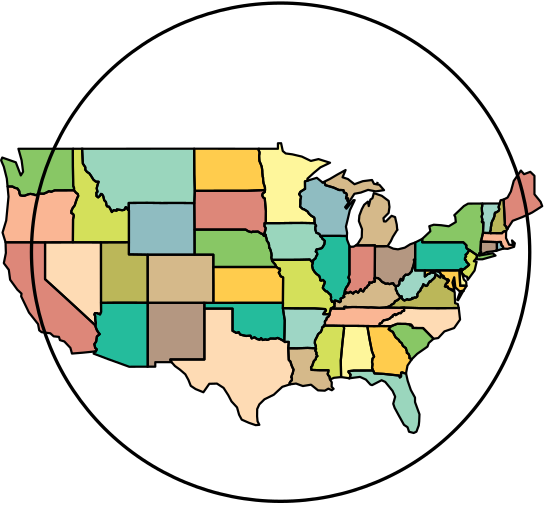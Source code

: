 <?xml version="1.0"?>
<!DOCTYPE ipe SYSTEM "ipe.dtd">
<ipe version="70212" creator="Ipe 7.2.13">
<info created="D:20200629120718" modified="D:20200629120826"/>
<ipestyle>
<symbol name="bullet">
<path matrix="0.04 0 0 0.04 0 0" fill="black">
18 0 0 18 0 0 e
</path>
</symbol>
<layout paper="371.52 313.37" origin="0 0" frame="371.52 313.37"/>
</ipestyle>
<ipestyle name="basic">
<symbol name="arrow/arc(spx)">
<path stroke="sym-stroke" fill="sym-stroke" pen="sym-pen">
0 0 m
-1 0.333 l
-1 -0.333 l
h
</path>
</symbol>
<symbol name="arrow/farc(spx)">
<path stroke="sym-stroke" fill="white" pen="sym-pen">
0 0 m
-1 0.333 l
-1 -0.333 l
h
</path>
</symbol>
<symbol name="arrow/ptarc(spx)">
<path stroke="sym-stroke" fill="sym-stroke" pen="sym-pen">
0 0 m
-1 0.333 l
-0.8 0 l
-1 -0.333 l
h
</path>
</symbol>
<symbol name="arrow/fptarc(spx)">
<path stroke="sym-stroke" fill="white" pen="sym-pen">
0 0 m
-1 0.333 l
-0.8 0 l
-1 -0.333 l
h
</path>
</symbol>
<symbol name="mark/circle(sx)" transformations="translations">
<path fill="sym-stroke">
0.6 0 0 0.6 0 0 e
0.4 0 0 0.4 0 0 e
</path>
</symbol>
<symbol name="mark/disk(sx)" transformations="translations">
<path fill="sym-stroke">
0.6 0 0 0.6 0 0 e
</path>
</symbol>
<symbol name="mark/fdisk(sfx)" transformations="translations">
<group>
<path fill="sym-fill">
0.5 0 0 0.5 0 0 e
</path>
<path fill="sym-stroke" fillrule="eofill">
0.6 0 0 0.6 0 0 e
0.4 0 0 0.4 0 0 e
</path>
</group>
</symbol>
<symbol name="mark/box(sx)" transformations="translations">
<path fill="sym-stroke" fillrule="eofill">
-0.6 -0.6 m
0.6 -0.6 l
0.6 0.6 l
-0.6 0.6 l
h
-0.4 -0.4 m
0.4 -0.4 l
0.4 0.4 l
-0.4 0.4 l
h
</path>
</symbol>
<symbol name="mark/square(sx)" transformations="translations">
<path fill="sym-stroke">
-0.6 -0.6 m
0.6 -0.6 l
0.6 0.6 l
-0.6 0.6 l
h
</path>
</symbol>
<symbol name="mark/fsquare(sfx)" transformations="translations">
<group>
<path fill="sym-fill">
-0.5 -0.5 m
0.5 -0.5 l
0.5 0.5 l
-0.5 0.5 l
h
</path>
<path fill="sym-stroke" fillrule="eofill">
-0.6 -0.6 m
0.6 -0.6 l
0.6 0.6 l
-0.6 0.6 l
h
-0.4 -0.4 m
0.4 -0.4 l
0.4 0.4 l
-0.4 0.4 l
h
</path>
</group>
</symbol>
<symbol name="mark/cross(sx)" transformations="translations">
<group>
<path fill="sym-stroke">
-0.43 -0.57 m
0.57 0.43 l
0.43 0.57 l
-0.57 -0.43 l
h
</path>
<path fill="sym-stroke">
-0.43 0.57 m
0.57 -0.43 l
0.43 -0.57 l
-0.57 0.43 l
h
</path>
</group>
</symbol>
<symbol name="arrow/fnormal(spx)">
<path stroke="sym-stroke" fill="white" pen="sym-pen">
0 0 m
-1 0.333 l
-1 -0.333 l
h
</path>
</symbol>
<symbol name="arrow/pointed(spx)">
<path stroke="sym-stroke" fill="sym-stroke" pen="sym-pen">
0 0 m
-1 0.333 l
-0.8 0 l
-1 -0.333 l
h
</path>
</symbol>
<symbol name="arrow/fpointed(spx)">
<path stroke="sym-stroke" fill="white" pen="sym-pen">
0 0 m
-1 0.333 l
-0.8 0 l
-1 -0.333 l
h
</path>
</symbol>
<symbol name="arrow/linear(spx)">
<path stroke="sym-stroke" pen="sym-pen">
-1 0.333 m
0 0 l
-1 -0.333 l
</path>
</symbol>
<symbol name="arrow/fdouble(spx)">
<path stroke="sym-stroke" fill="white" pen="sym-pen">
0 0 m
-1 0.333 l
-1 -0.333 l
h
-1 0 m
-2 0.333 l
-2 -0.333 l
h
</path>
</symbol>
<symbol name="arrow/double(spx)">
<path stroke="sym-stroke" fill="sym-stroke" pen="sym-pen">
0 0 m
-1 0.333 l
-1 -0.333 l
h
-1 0 m
-2 0.333 l
-2 -0.333 l
h
</path>
</symbol>
<pen name="heavier" value="0.8"/>
<pen name="fat" value="1.2"/>
<pen name="ultrafat" value="2"/>
<symbolsize name="large" value="5"/>
<symbolsize name="small" value="2"/>
<symbolsize name="tiny" value="1.1"/>
<arrowsize name="large" value="10"/>
<arrowsize name="small" value="5"/>
<arrowsize name="tiny" value="3"/>
<color name="red" value="1 0 0"/>
<color name="green" value="0 1 0"/>
<color name="blue" value="0 0 1"/>
<color name="yellow" value="1 1 0"/>
<color name="orange" value="1 0.647 0"/>
<color name="gold" value="1 0.843 0"/>
<color name="agablue" value="0 0.455 0.965"/>
<color name="purple" value="0.627 0.125 0.941"/>
<color name="gray" value="0.745"/>
<color name="brown" value="0.647 0.165 0.165"/>
<color name="navy" value="0 0 0.502"/>
<color name="pink" value="1 0.753 0.796"/>
<color name="seagreen" value="0.18 0.545 0.341"/>
<color name="turquoise" value="0.251 0.878 0.816"/>
<color name="violet" value="0.933 0.51 0.933"/>
<color name="darkblue" value="0 0 0.545"/>
<color name="darkcyan" value="0 0.545 0.545"/>
<color name="darkgray" value="0.663"/>
<color name="darkgreen" value="0 0.392 0"/>
<color name="darkmagenta" value="0.545 0 0.545"/>
<color name="darkorange" value="1 0.549 0"/>
<color name="darkred" value="0.545 0 0"/>
<color name="lightblue" value="0.678 0.847 0.902"/>
<color name="lightcyan" value="0.878 1 1"/>
<color name="lightgray" value="0.827"/>
<color name="lightgreen" value="0.565 0.933 0.565"/>
<color name="lightyellow" value="1 1 0.878"/>
<dashstyle name="dashed" value="[4] 0"/>
<dashstyle name="dotted" value="[1 3] 0"/>
<dashstyle name="dash dotted" value="[4 2 1 2] 0"/>
<dashstyle name="dash dot dotted" value="[4 2 1 2 1 2] 0"/>
<textsize name="large" value="\large"/>
<textsize name="Large" value="\Large"/>
<textsize name="LARGE" value="\LARGE"/>
<textsize name="huge" value="\huge"/>
<textsize name="Huge" value="\Huge"/>
<textsize name="small" value="\small"/>
<textsize name="footnote" value="\footnotesize"/>
<textsize name="tiny" value="\tiny"/>
<textstyle name="center" begin="\begin{center}" end="\end{center}"/>
<textstyle name="itemize" begin="\begin{itemize}" end="\end{itemize}"/>
<textstyle name="item" begin="\begin{itemize}\item{}" end="\end{itemize}"/>
<gridsize name="4 pts" value="4"/>
<gridsize name="8 pts (~3 mm)" value="8"/>
<gridsize name="16 pts (~6 mm)" value="16"/>
<gridsize name="32 pts (~12 mm)" value="32"/>
<gridsize name="10 pts (~3.5 mm)" value="10"/>
<gridsize name="20 pts (~7 mm)" value="20"/>
<gridsize name="14 pts (~5 mm)" value="14"/>
<gridsize name="28 pts (~10 mm)" value="28"/>
<gridsize name="56 pts (~20 mm)" value="56"/>
<anglesize name="90 deg" value="90"/>
<anglesize name="60 deg" value="60"/>
<anglesize name="45 deg" value="45"/>
<anglesize name="30 deg" value="30"/>
<anglesize name="22.5 deg" value="22.5"/>
<opacity name="10%" value="0.1"/>
<opacity name="30%" value="0.3"/>
<opacity name="50%" value="0.5"/>
<opacity name="75%" value="0.75"/>
<tiling name="falling" angle="-60" step="4" width="1"/>
<tiling name="rising" angle="30" step="4" width="1"/>
</ipestyle>
<page>
<layer name="alpha"/>
<view layers="alpha" active="alpha"/>
<path layer="alpha" matrix="0.6 0 0 0.6 74.3039 62.674" fill="0.995 0.964 0.607" fillrule="wind">
207.212 199.611 m
205.733 199.157 l
205.789 194.598 l
205.61 194.607 l
204.221 193.714 l
203.021 192.942 l
202.218 191.461 l
203.402 189.96 l
202.974 187.953 l
202.968 185.8 l
202.798 184.059 l
204.438 182.544 l
205.11 182.474 l
206.929 181.355 l
207.56 180.824 l
207.956 179.982 l
209.372 178.638 l
211.274 177.484 l
211.456 176.842 l
211.471 174.974 l
211.619 174.102 l
204.241 174.245 l
196.024 174.196 l
188.381 174.094 l
182.235 174.106 l
182.309 181.38 l
181.628 188.957 l
180.643 189.579 l
180.086 190.816 l
180.39 191.903 l
181.649 192.801 l
181.747 193.974 l
181.75 195.442 l
181.399 196.674 l
180.926 197.991 l
180.655 199.65 l
180.586 201.518 l
180.396 201.966 l
180.167 204.383 l
180.143 205.496 l
180.033 206.488 l
179.753 208.175 l
179.071 209.891 l
178.42 211.426 l
178.321 212.954 l
178.25 214.608 l
178.44 215.69 l
178.479 216.679 l
177.952 217.905 l
177.869 218.745 l
189.512 218.736 l
189.527 222.033 l
191.432 222.079 l
192.429 217.372 l
194.179 215.932 l
198.107 215.411 l
203.849 214.062 l
209.304 211.449 l
213.858 212.544 l
220.777 210.36 l
220.779 210.36 l
220.777 210.358 l
215.04 207.601 l
211.047 204.282 l
207.229 200.812 l
207.212 199.611 l
h
</path>
<path matrix="0.6 0 0 0.6 74.3039 62.674" fill="0.603 0.838 0.74" fillrule="wind">
72.0218 218.741 m
88.8316 218.75 l
105.641 218.763 l
122.451 218.777 l
139.264 218.786 l
139.35 203.387 l
139.636 193.479 l
139.347 186.153 l
129.966 186.237 l
119.838 186.195 l
111.088 186.283 l
100.013 186.224 l
100.037 182.212 l
99.936 181.933 l
99.3228 182.365 l
98.7753 183.47 l
98.1652 183.687 l
97.3644 182.124 l
96.0759 181.87 l
92.9001 182.361 l
92.7513 181.588 l
90.909 181.875 l
89.8704 180.786 l
88.8733 182.828 l
88.1828 183.975 l
87.037 184.167 l
86.6947 184.745 l
86.3375 186.817 l
85.3404 187.81 l
84.6977 190.332 l
84.025 191.435 l
83.3405 191.656 l
82.766 190.527 l
81.6559 189.575 l
80.6529 190.366 l
80.5963 192.422 l
81.2512 192.942 l
80.7778 195.018 l
81.3256 197.151 l
81.9416 198.958 l
80.2481 199.036 l
78.7987 200.221 l
77.2332 202.759 l
76.2957 204.038 l
74.998 204.821 l
73.9534 206.145 l
73.9563 207.641 l
72.4742 209.86 l
72.0218 218.741 l
h
</path>
<path matrix="0.6 0 0 0.6 74.3039 62.674" fill="1 0.799 0.301" fillrule="wind">
177.869 218.745 m
177.952 217.905 l
178.479 216.679 l
178.44 215.69 l
178.25 214.608 l
178.321 212.954 l
178.42 211.426 l
179.071 209.891 l
179.753 208.175 l
180.033 206.488 l
180.143 205.496 l
180.167 204.383 l
180.396 201.966 l
180.586 201.518 l
180.655 199.65 l
180.926 197.991 l
181.399 196.674 l
181.75 195.442 l
181.747 193.974 l
171.047 193.534 l
161.907 193.551 l
150.377 193.517 l
139.636 193.479 l
139.35 203.387 l
139.264 218.786 l
158.741 218.763 l
177.869 218.745 l
h
</path>
<path matrix="0.6 0 0 0.6 74.3039 62.674" fill="0.83 0.877 0.352" fillrule="wind">
72.0218 218.741 m
72.4742 209.86 l
73.9563 207.641 l
73.9534 206.145 l
74.998 204.821 l
76.2957 204.038 l
77.2332 202.759 l
78.7987 200.221 l
80.2481 199.036 l
81.9416 198.958 l
81.3256 197.151 l
80.7778 195.018 l
81.2512 192.942 l
80.5963 192.422 l
80.6529 190.366 l
81.6559 189.575 l
82.766 190.527 l
83.3405 191.656 l
84.025 191.435 l
84.6977 190.332 l
85.3404 187.81 l
86.3375 186.817 l
86.6947 184.745 l
87.037 184.167 l
88.1828 183.975 l
88.8733 182.828 l
89.8704 180.786 l
90.909 181.875 l
92.7513 181.588 l
92.9001 182.361 l
96.0759 181.87 l
97.3644 182.124 l
98.1652 183.687 l
98.7753 183.47 l
99.3228 182.365 l
99.936 181.933 l
100.135 181.791 l
100.132 162.656 l
83.3494 162.592 l
66.5098 162.644 l
66.5901 176.394 l
67.0812 178.605 l
66.6259 179.622 l
65.5753 180.152 l
65.5871 181.405 l
66.3788 183.191 l
67.5902 184.753 l
68.3937 187.313 l
69.1497 189.367 l
69.7182 190.409 l
69.4175 191.627 l
68.4741 192.277 l
67.1467 193.829 l
67.1944 195.266 l
66.6795 196.502 l
66.5188 207.959 l
66.4919 218.732 l
72.0218 218.741 l
h
</path>
<path matrix="0.6 0 0 0.6 74.3039 62.674" fill="0.532 0.779 0.395" fillrule="wind">
66.4919 218.732 m
66.5188 207.959 l
66.6795 196.502 l
67.1944 195.266 l
67.1467 193.829 l
55.5423 193.769 l
53.5244 192.929 l
52.0899 193.283 l
50.9917 192.626 l
48.9053 191.741 l
46.3666 191.848 l
45.0868 191.198 l
43.9082 190.913 l
43.0243 191.334 l
41.0153 191.678 l
39.7385 191.423 l
37.5629 190.574 l
36.1819 190.549 l
34.8812 190.854 l
34.4646 191.98 l
34.3157 193.33 l
33.2712 194.872 l
31.6371 195.335 l
30.2711 196.072 l
28.5538 196.111 l
27.3053 196.12 l
26.85 200.864 l
25.0725 207.936 l
23.4327 211.823 l
24.1139 213.468 l
32.2473 210.61 l
35.2444 202.763 l
36.6342 204.944 l
35.7354 211.787 l
33.8222 218.738 l
49.7803 218.745 l
66.4919 218.732 l
h
</path>
<path matrix="0.6 0 0 0.6 74.3039 62.674" fill="0.144 0.737 0.612" fillrule="wind">
111.409 126.317 m
111.418 88.0004 l
100.281 87.9529 l
87.4507 92.5857 l
78.9594 95.8054 l
79.4845 97.1051 l
80.2243 97.075 l
80.8434 98.4074 l
79.8523 99.3254 l
79.6529 100.327 l
79.3612 101.507 l
80.4565 103.048 l
80.903 106.134 l
82.6084 107.523 l
81.5457 108.826 l
80.8166 110.106 l
80.3523 111.3 l
80.0428 112.225 l
79.9297 112.836 l
80.2749 114.18 l
79.9982 115.524 l
79.8821 116.857 l
79.885 118.343 l
79.382 119.291 l
79.766 120.145 l
80.9505 120.145 l
82.0279 119.653 l
82.7958 119.379 l
83.1679 120.435 l
83.4089 120.666 l
83.3701 126.276 l
92.4419 126.384 l
103.248 126.369 l
111.409 126.317 l
h
</path>
<path matrix="0.6 0 0 0.6 74.3039 62.674" fill="0.866 0.528 0.474" fillrule="wind">
79.9297 112.836 m
80.0428 112.225 l
80.3523 111.3 l
80.8166 110.106 l
81.5457 108.826 l
82.6084 107.523 l
80.903 106.134 l
80.4565 103.048 l
79.3612 101.507 l
79.6529 100.327 l
79.8523 99.3254 l
80.8434 98.4074 l
80.2243 97.075 l
79.4845 97.1051 l
72.3432 96.3853 l
65.9503 95.8722 l
65.0042 99.2741 l
61.3592 103.127 l
58.7349 103.932 l
58.1202 105.867 l
54.9643 106.206 l
52.9516 108.037 l
47.7267 108.707 l
46.2922 109.804 l
45.6076 113.546 l
40.1521 120.471 l
35.4676 130.201 l
35.667 131.841 l
33.1848 134.187 l
28.8335 140.185 l
28.0568 146.093 l
25.0596 150.089 l
26.2918 156.22 l
26.0953 162.64 l
49.8012 162.589 l
49.7953 140.501 l
60.3996 130.856 l
70.489 121.585 l
79.9297 112.836 l
h
</path>
<path matrix="0.6 0 0 0.6 74.3039 62.674" fill="0.834 0.724 0.54" fillrule="wind">
150.752 147.801 m
150.809 136.656 l
150.803 126.261 l
145.392 126.283 l
138.66 126.291 l
129.1 126.298 l
120.213 126.317 l
111.409 126.317 l
111.365 155.178 l
117.002 155.182 l
122.633 155.182 l
133.898 155.189 l
139.532 155.193 l
150.764 155.193 l
150.752 148.037 l
150.752 147.801 l
h
</path>
<path matrix="0.6 0 0 0.6 74.3039 62.674" fill="0.995 0.858 0.705" fillrule="wind">
66.5098 162.644 m
83.3494 162.592 l
83.3701 126.276 l
83.4089 120.666 l
83.1679 120.435 l
82.7958 119.379 l
82.0279 119.653 l
80.9505 120.145 l
79.766 120.145 l
79.382 119.291 l
79.885 118.343 l
79.8821 116.857 l
79.9982 115.524 l
80.2749 114.18 l
79.9297 112.836 l
70.489 121.585 l
60.3996 130.856 l
49.7953 140.501 l
49.8012 162.589 l
66.5098 162.624 l
66.5098 162.644 l
h
</path>
<path matrix="0.6 0 0 0.6 74.3039 62.674" fill="0.705 0.591 0.505" fillrule="wind">
111.418 88.0004 m
111.409 126.317 l
120.213 126.317 l
129.1 126.298 l
138.66 126.291 l
145.392 126.283 l
145.401 122.818 l
145.401 104.869 l
145.401 92.3237 l
140.181 92.3237 l
130.056 92.3237 l
124.993 92.3237 l
125.053 91.7617 l
125.684 90.7089 l
115.938 90.7126 l
115.927 88.0015 l
111.418 88.0004 l
h
</path>
<path matrix="0.6 0 0 0.6 74.3039 62.674" fill="0.979 0.713 0.579" fillrule="wind">
67.1467 193.829 m
68.4741 192.277 l
69.4175 191.627 l
69.7182 190.409 l
69.1497 189.367 l
68.3937 187.313 l
67.5902 184.753 l
66.3788 183.191 l
65.5871 181.405 l
65.5753 180.152 l
66.6259 179.622 l
67.0812 178.605 l
66.5901 176.394 l
66.5098 162.644 l
66.5098 162.624 l
49.8012 162.589 l
26.0953 162.64 l
24.301 168.456 l
26.4984 175.705 l
27.8663 189.999 l
27.3053 196.12 l
28.5538 196.111 l
30.2711 196.072 l
31.6371 195.335 l
33.2712 194.872 l
34.3157 193.33 l
34.4646 191.98 l
34.8812 190.854 l
36.1819 190.549 l
37.5629 190.574 l
39.7385 191.423 l
41.0153 191.678 l
43.0243 191.334 l
43.9082 190.913 l
45.0868 191.198 l
46.3666 191.848 l
48.9053 191.741 l
50.9917 192.626 l
52.0899 193.283 l
53.5244 192.929 l
55.5423 193.769 l
67.1467 193.829 l
h
</path>
<path matrix="0.6 0 0 0.6 74.3039 62.674" fill="0.732 0.717 0.348" fillrule="wind">
83.3494 162.592 m
100.132 162.656 l
100.109 155.37 l
111.365 155.178 l
111.409 126.317 l
103.248 126.369 l
92.4419 126.384 l
83.3701 126.276 l
83.3494 162.592 l
h
</path>
<path matrix="0.6 0 0 0.6 74.3039 62.674" fill="0.56 0.737 0.756" fillrule="wind">
99.936 181.933 m
100.037 182.212 l
100.013 186.224 l
111.088 186.283 l
119.838 186.195 l
129.966 186.237 l
139.347 186.153 l
139.49 170.246 l
139.532 155.193 l
133.898 155.189 l
122.633 155.182 l
117.002 155.182 l
111.365 155.178 l
100.109 155.37 l
100.132 162.656 l
100.135 181.791 l
99.936 181.933 l
h
</path>
<path matrix="0.6 0 0 0.6 74.3039 62.674" fill="0.619 0.838 0.772" fillrule="wind">
220.423 119.511 m
220.364 118.936 l
219.792 117.963 l
218.807 117.291 l
218.59 116.15 l
217.7 115.248 l
217.768 113.252 l
217.126 112.615 l
217.018 112.073 l
216.015 111.563 l
215.995 110.575 l
215.242 108.754 l
214.593 108.369 l
213.599 107.448 l
213.003 106.051 l
211.774 103.7 l
211.646 102.107 l
212.295 100.348 l
212.024 99.0323 l
207.271 99.2584 l
201.125 99.0357 l
195.694 99.0464 l
196.018 102.849 l
194.717 102.874 l
193.625 102.785 l
193.331 103.226 l
193.491 109.138 l
193.61 115.786 l
192.494 123.106 l
199.334 123.006 l
205.551 122.988 l
211.489 122.984 l
217.896 122.556 l
218.364 121.695 l
217.73 120.949 l
217.099 120.2 l
216.754 119.511 l
220.423 119.511 l
h
</path>
<path matrix="0.6 0 0 0.6 74.3039 62.674" fill="0.603 0.838 0.74" fillrule="wind">
182.235 174.106 m
188.381 174.094 l
196.024 174.196 l
204.241 174.245 l
211.619 174.102 l
211.7 173.681 l
212.432 172.457 l
211.929 171.875 l
211.947 170.262 l
212.176 169.578 l
212.539 168.365 l
214.376 167.634 l
214.923 166.47 l
215.251 165.891 l
215.914 165.506 l
216.182 164.688 l
217.066 164.079 l
217.646 163.427 l
217.346 161.401 l
216.304 159.701 l
215.929 159.162 l
214.643 158.73 l
212.712 158.362 l
212.209 157.079 l
212.908 156.499 l
213.146 155.347 l
212.411 154.063 l
212.036 152.939 l
210.596 151.842 l
210.483 150.498 l
209.712 151.113 l
208.637 152.306 l
202.488 152.146 l
196.018 152.092 l
190.976 152.08 l
185.926 152.084 l
185.557 153.421 l
185.714 154.746 l
185.592 156.027 l
185.015 158.177 l
184.64 159.071 l
184.235 159.312 l
184.193 161.047 l
183.839 162.293 l
182.818 163.715 l
182.83 164.339 l
182.473 165.59 l
182.22 166.346 l
182.229 167.042 l
181.318 167.888 l
181.771 169.141 l
182.062 170.368 l
182.196 171.2 l
181.479 172.221 l
181.485 174.102 l
182.235 174.106 l
h
</path>
<path matrix="0.6 0 0 0.6 74.3039 62.674" fill="1 0.799 0.301" fillrule="wind">
150.803 126.261 m
150.809 136.656 l
150.752 147.801 l
150.764 147.801 l
160.595 147.801 l
167.907 147.801 l
180.845 147.805 l
188.589 147.805 l
189.926 146.83 l
190.658 146.846 l
190.818 145.788 l
190.027 144.441 l
190.455 143.75 l
191.149 142.228 l
192.628 141.544 l
192.569 133.867 l
192.527 126.317 l
187.592 126.309 l
177.47 126.298 l
167.345 126.283 l
161.72 126.276 l
156.098 126.269 l
150.803 126.261 l
h
</path>
<path matrix="0.6 0 0 0.6 74.3039 62.674" fill="0.83 0.877 0.352" fillrule="wind">
220.423 119.511 m
216.754 119.511 l
217.099 120.2 l
217.73 120.949 l
218.364 121.695 l
217.896 122.556 l
211.489 122.984 l
205.551 122.988 l
199.334 123.006 l
192.494 123.106 l
192.557 126.317 l
192.527 126.317 l
192.569 133.867 l
192.628 141.544 l
191.149 142.228 l
190.455 143.75 l
190.027 144.441 l
190.818 145.788 l
190.658 146.846 l
189.926 146.83 l
188.589 147.805 l
187.86 149.371 l
186.985 150.311 l
186.039 151.475 l
185.926 152.084 l
190.976 152.08 l
196.018 152.092 l
202.488 152.146 l
208.637 152.306 l
209.712 151.113 l
210.483 150.498 l
209.992 148.672 l
210.495 146.487 l
211.426 144.987 l
212.5 143.754 l
213.795 142.78 l
214.313 142.45 l
214.783 141.074 l
214.873 139.869 l
215.515 139.568 l
216.578 140.032 l
217.649 138.875 l
217.331 137.55 l
216.81 136.509 l
216.447 135.254 l
217.245 134.183 l
218.358 133.178 l
218.995 133.152 l
220.468 131.594 l
221.036 131.384 l
221.456 129.675 l
221.248 128.615 l
221.968 126.889 l
222.575 127.071 l
223.572 125.983 l
223.397 125.279 l
223.504 124.18 l
222.611 123.6 l
221.349 122.866 l
221.203 122.192 l
220.861 121.202 l
220.423 119.511 l
h
</path>
<path matrix="0.6 0 0 0.6 74.3039 62.674" fill="0.532 0.779 0.395" fillrule="wind">
150.752 147.801 m
150.752 148.037 l
150.764 155.193 l
139.532 155.193 l
139.49 170.246 l
150.473 170.246 l
158.91 170.246 l
170.19 170.246 l
171.643 169.278 l
173.711 168.672 l
174.196 169.019 l
175.533 168.991 l
177.542 169.068 l
178.997 168.086 l
180.539 167.449 l
180.795 166.816 l
181.277 166.45 l
182.22 166.346 l
182.473 165.59 l
182.83 164.339 l
182.818 163.715 l
183.839 162.293 l
184.193 161.047 l
184.235 159.312 l
184.64 159.071 l
185.015 158.177 l
185.592 156.027 l
185.714 154.746 l
185.557 153.421 l
185.926 152.084 l
186.039 151.475 l
186.985 150.311 l
187.86 149.371 l
188.589 147.805 l
180.845 147.805 l
167.907 147.801 l
160.595 147.801 l
150.764 147.801 l
150.752 147.801 l
h
</path>
<path matrix="0.6 0 0 0.6 74.3039 62.674" fill="0.144 0.737 0.612" fillrule="wind">
145.392 126.283 m
150.803 126.261 l
156.098 126.269 l
161.72 126.276 l
167.345 126.283 l
177.47 126.298 l
187.592 126.309 l
192.527 126.317 l
192.557 126.317 l
192.494 123.106 l
193.61 115.786 l
193.491 109.138 l
193.331 103.226 l
190.911 104.544 l
189.333 105.262 l
188.054 104.805 l
186.077 104.876 l
184.908 104.865 l
183.943 104.316 l
183.003 104.035 l
182.179 104.366 l
180.3 104.002 l
179.449 105.126 l
178.571 104.152 l
177.039 104.587 l
175.461 105.637 l
173.774 104.962 l
173.035 106.588 l
170.416 106.427 l
168.741 106.792 l
166.854 107.272 l
166.018 108.678 l
164.538 108.226 l
163.625 108.779 l
162.282 109.509 l
162.282 116.038 l
162.282 122.818 l
156.654 122.818 l
151.026 122.818 l
145.401 122.818 l
145.392 126.283 l
h
</path>
<path matrix="0.6 0 0 0.6 74.3039 62.674" fill="0.866 0.528 0.474" fillrule="wind">
181.747 193.974 m
181.649 192.801 l
180.39 191.903 l
180.086 190.816 l
180.643 189.579 l
181.628 188.957 l
182.309 181.38 l
182.235 174.106 l
181.485 174.102 l
181.479 172.221 l
182.196 171.2 l
182.062 170.368 l
181.771 169.141 l
181.318 167.888 l
182.229 167.042 l
182.22 166.346 l
181.277 166.45 l
180.795 166.816 l
180.539 167.449 l
178.997 168.086 l
177.542 169.068 l
175.533 168.991 l
174.196 169.019 l
173.711 168.672 l
171.643 169.278 l
170.19 170.246 l
158.91 170.246 l
150.473 170.246 l
139.49 170.246 l
139.347 186.153 l
139.636 193.479 l
150.377 193.517 l
161.907 193.551 l
171.047 193.534 l
181.747 193.974 l
h
</path>
<path matrix="0.6 0 0 0.6 74.3039 62.674" fill="0.834 0.724 0.54" fillrule="wind">
195.694 99.0464 m
201.125 99.0357 l
207.271 99.2584 l
212.024 99.0323 l
212.426 98.6509 l
211.914 97.688 l
212.73 96.3185 l
212.498 95.4964 l
213.224 94.3564 l
212.444 93.6803 l
212.182 92.432 l
211.096 91.4023 l
210.59 90.023 l
210.078 88.4385 l
209.39 87.7068 l
209.62 86.0731 l
214.581 85.8657 l
219.882 85.8518 l
219.721 84.7677 l
219.349 83.6992 l
219.706 82.8769 l
220.447 82.124 l
220.646 81.0499 l
220.751 80.4089 l
220.811 80.3059 l
220.812 80.3034 l
220.813 80.3037 l
221.825 78.5853 l
221.733 75.9729 l
222.928 74.7041 l
221.855 73.8622 l
219.769 74.8072 l
217.658 73.5909 l
213.577 73.7902 l
209.378 77.1849 l
204.472 76.3823 l
200.381 77.8729 l
196.882 77.4209 l
196.488 78.1181 l
197.06 79.0642 l
197.902 79.9194 l
197.917 81.2111 l
197.506 81.6434 l
197.997 83.1933 l
198.357 83.899 l
198.899 86.2839 l
198.402 87.1768 l
197.75 88.6676 l
197.271 90.19 l
196.959 91.207 l
196.036 91.95 l
195.694 99.0464 l
h
</path>
<path matrix="0.6 0 0 0.6 74.3039 62.674" fill="0.995 0.858 0.705" fillrule="wind">
125.684 90.7089 m
125.053 91.7617 l
124.993 92.3237 l
130.056 92.3237 l
140.181 92.3237 l
145.401 92.3237 l
145.401 104.869 l
145.401 122.818 l
151.026 122.818 l
156.654 122.818 l
162.282 122.818 l
162.282 116.038 l
162.282 109.509 l
163.625 108.779 l
164.538 108.226 l
166.018 108.678 l
166.854 107.272 l
168.741 106.792 l
170.416 106.427 l
173.035 106.588 l
173.774 104.962 l
175.461 105.637 l
177.039 104.587 l
178.571 104.152 l
179.449 105.126 l
180.3 104.002 l
182.179 104.366 l
183.003 104.035 l
183.943 104.316 l
184.908 104.865 l
186.077 104.876 l
188.054 104.805 l
189.333 105.262 l
190.911 104.544 l
193.331 103.226 l
193.625 102.785 l
194.717 102.874 l
196.018 102.849 l
195.694 99.0464 l
196.036 91.95 l
196.959 91.207 l
197.271 90.19 l
197.75 88.6676 l
198.402 87.1768 l
198.899 86.2839 l
198.357 83.899 l
197.997 83.1933 l
197.506 81.6434 l
197.917 81.2111 l
197.902 79.9194 l
197.06 79.0642 l
196.488 78.1181 l
196.882 77.4209 l
192.149 75.9169 l
187.03 71.1687 l
181.44 68.4223 l
178.369 65.3957 l
177.074 62.556 l
177.021 58.222 l
177.3 55.2231 l
178.369 53.1047 l
176.175 52.9172 l
172.181 54.2868 l
167.794 56.2203 l
166.22 59.1603 l
164.982 63.5636 l
161.663 67.1691 l
159.72 70.8987 l
156.898 75.2811 l
152.934 77.845 l
148.336 77.7189 l
144.791 72.6461 l
140.124 74.5679 l
137.216 76.509 l
135.818 80.0563 l
133.951 83.4445 l
130.609 86.3116 l
127.734 88.3795 l
125.684 90.7089 l
h
</path>
<path matrix="0.6 0 0 0.6 74.3039 62.674" fill="0.705 0.591 0.505" fillrule="wind">
311.342 163.056 m
315.648 162.916 l
320.886 162.744 l
320.931 158.639 l
320.589 157.544 l
318.107 157.169 l
314.839 156.803 l
310.498 154.816 l
310.496 154.826 l
310.498 154.827 l
310.449 155.052 l
310.246 155.96 l
311.47 156.685 l
311.029 157.319 l
311.342 163.056 l
h
</path>
<path matrix="0.6 0 0 0.6 74.3039 62.674" fill="0.979 0.713 0.579" fillrule="wind">
320.886 162.744 m
315.648 162.916 l
311.342 163.056 l
312.556 168.284 l
317.196 168.159 l
323.991 168.09 l
324.571 168.841 l
325.764 169.359 l
326.431 169.213 l
326.375 165.177 l
328.232 161.174 l
330.565 160.987 l
329.976 163.739 l
331.663 162.062 l
331.211 159.915 l
327.416 158.702 l
324.714 158.849 l
324.559 159.994 l
323.675 160.856 l
323.258 162.828 l
320.886 162.744 l
h
</path>
<path matrix="0.6 0 0 0.6 74.3039 62.674" fill="0.732 0.717 0.348" fillrule="wind">
326.431 169.213 m
325.764 169.359 l
324.571 168.841 l
323.991 168.09 l
317.196 168.159 l
316.743 168.951 l
317.187 169.942 l
317.324 171.957 l
317.496 172.437 l
317.687 174.262 l
318.303 175.806 l
318.764 176.484 l
319.434 178.329 l
319.562 179.585 l
319.749 180.347 l
320.836 180.724 l
322.098 181.633 l
322.318 182.611 l
321.901 183.741 l
322.559 185.893 l
322.55 185.897 l
323.113 187.856 l
324.914 188.257 l
325.705 173.833 l
325.494 173.073 l
326.529 171.932 l
326.791 170.859 l
327.383 170.936 l
326.431 169.213 l
h
</path>
<path matrix="0.6 0 0 0.6 74.3039 62.674" fill="0.56 0.737 0.756" fillrule="wind">
320.589 157.544 m
320.931 158.639 l
320.886 162.744 l
323.258 162.828 l
323.675 160.856 l
324.559 159.994 l
324.714 158.849 l
320.589 157.544 l
h
</path>
<path matrix="0.6 0 0 0.6 74.3039 62.674" fill="0.619 0.838 0.772" fillrule="wind">
317.196 168.159 m
312.556 168.284 l
312.794 174.618 l
311.987 174.675 l
311.883 174.97 l
312.24 176.094 l
311.725 178.127 l
312.291 179.742 l
311.981 180.936 l
311.848 183.27 l
312.071 184.285 l
312.187 185.888 l
322.55 185.897 l
322.559 185.893 l
321.901 183.741 l
322.318 182.611 l
322.098 181.633 l
320.836 180.724 l
319.749 180.347 l
319.562 179.585 l
319.434 178.329 l
318.764 176.484 l
318.303 175.806 l
317.687 174.262 l
317.496 172.437 l
317.324 171.957 l
317.187 169.942 l
316.743 168.951 l
317.196 168.159 l
h
</path>
<path matrix="0.6 0 0 0.6 74.3039 62.674" fill="0.995 0.964 0.607" fillrule="wind">
228.837 112.471 m
235.909 112.467 l
243.132 112.376 l
244.593 103.956 l
245.921 97.304 l
246.727 95.2261 l
247.218 94.0411 l
246.29 92.8792 l
245.977 90.782 l
246.281 89.5431 l
246.141 88.3831 l
245.986 87.3083 l
246.343 86.4741 l
246.62 85.7032 l
235.144 85.6652 l
231.929 85.2922 l
231.84 84.7953 l
233.123 83.214 l
232.825 81.9319 l
232.417 81.043 l
227.426 81.7602 l
227.248 91.7477 l
228.239 102.38 l
229.239 111.148 l
228.837 112.471 l
h
</path>
<path matrix="0.6 0 0 0.6 74.3039 62.674" fill="0.603 0.838 0.74" fillrule="wind">
232.417 81.043 m
232.825 81.9319 l
233.123 83.214 l
231.84 84.7953 l
231.929 85.2922 l
235.144 85.6652 l
246.62 85.7032 l
247.474 83.9473 l
253.129 83.6476 l
262.251 82.6739 l
262.668 81.5405 l
263.394 82.1207 l
263.409 84.3814 l
264.088 84.6021 l
265.201 84.1229 l
266.388 84.0025 l
267.383 79.4983 l
269.26 73.9912 l
271.759 69.4707 l
271.79 66.7262 l
274.453 59.4117 l
274.276 55.1954 l
274.031 52.7742 l
272.628 48.9896 l
270.948 48.2095 l
268.18 48.9583 l
267.29 51.675 l
265.153 53.1047 l
262.174 58.4705 l
259.557 63.28 l
258.712 65.7518 l
259.867 69.9676 l
258.292 73.4793 l
253.907 78.8589 l
251.712 79.8508 l
246.037 76.9219 l
245.03 77.2437 l
242.301 80.2556 l
238.775 81.8598 l
232.417 81.043 l
h
</path>
<path matrix="0.6 0 0 0.6 74.3039 62.674" fill="1 0.799 0.301" fillrule="wind">
246.62 85.7032 m
246.343 86.4741 l
245.986 87.3083 l
246.141 88.3831 l
246.281 89.5431 l
245.977 90.782 l
246.29 92.8792 l
247.218 94.0411 l
246.727 95.2261 l
245.921 97.304 l
244.593 103.956 l
243.132 112.376 l
247.468 112.315 l
250.468 112.384 l
257.469 112.329 l
256.852 111.762 l
255.951 110.47 l
257.469 109.34 l
258.445 108.926 l
259.492 106.781 l
260.162 105.583 l
262.12 103.985 l
262.507 103.148 l
263.841 102.053 l
264.495 100.458 l
266.293 99.1099 l
266.695 97.5857 l
267.028 96.8498 l
266.835 96.3608 l
267.882 95.6334 l
268.436 94.3914 l
268.427 93.131 l
268.942 92.8862 l
269.906 92.5473 l
267.256 88.6468 l
266.388 84.0025 l
265.201 84.1229 l
264.088 84.6021 l
263.409 84.3814 l
263.394 82.1207 l
262.668 81.5405 l
262.251 82.6739 l
253.129 83.6476 l
247.474 83.9473 l
246.62 85.7032 l
h
</path>
<path matrix="0.6 0 0 0.6 74.3039 62.674" fill="0.83 0.877 0.352" fillrule="wind">
212.024 99.0323 m
212.295 100.348 l
211.646 102.107 l
211.774 103.7 l
213.003 106.051 l
213.599 107.448 l
214.593 108.369 l
215.242 108.754 l
215.995 110.575 l
216.015 111.563 l
217.018 112.073 l
217.126 112.615 l
222.667 112.619 l
228.837 112.471 l
229.239 111.148 l
228.239 102.38 l
227.248 91.7477 l
227.426 81.7602 l
223.137 81.3138 l
220.813 80.3037 l
220.812 80.3034 l
220.811 80.3059 l
220.751 80.4089 l
220.646 81.0499 l
220.447 82.124 l
219.706 82.8769 l
219.349 83.6992 l
219.721 84.7677 l
219.882 85.8518 l
214.581 85.8657 l
209.62 86.0731 l
209.39 87.7068 l
210.078 88.4385 l
210.59 90.023 l
211.096 91.4023 l
212.182 92.432 l
212.444 93.6803 l
213.224 94.3564 l
212.498 95.4964 l
212.73 96.3185 l
211.914 97.688 l
212.426 98.6509 l
212.024 99.0323 l
h
</path>
<path matrix="0.6 0 0 0.6 74.3039 62.674" fill="0.532 0.779 0.395" fillrule="wind">
269.906 92.5473 m
268.942 92.8862 l
268.427 93.131 l
268.436 94.3914 l
267.882 95.6334 l
266.835 96.3608 l
267.028 96.8498 l
266.695 97.5857 l
266.293 99.1099 l
264.495 100.458 l
263.841 102.053 l
262.507 103.148 l
262.12 103.985 l
260.162 105.583 l
259.492 106.781 l
258.445 108.926 l
257.469 109.34 l
255.951 110.47 l
256.852 111.762 l
257.469 112.329 l
258.031 112.532 l
261.067 113.705 l
266.254 113.647 l
268.888 113.332 l
268.933 112.727 l
269.499 113.18 l
270.38 112.022 l
270.365 111.228 l
276.612 111.159 l
282.904 104.744 l
280.055 102.272 l
279.251 100.024 l
273.077 95.6997 l
269.906 92.5473 l
h
</path>
<path matrix="0.6 0 0 0.6 74.3039 62.674" fill="0.144 0.737 0.612" fillrule="wind">
210.483 150.498 m
210.596 151.842 l
212.036 152.939 l
212.411 154.063 l
213.146 155.347 l
212.908 156.499 l
212.209 157.079 l
212.712 158.362 l
214.643 158.73 l
215.929 159.162 l
216.304 159.701 l
217.346 161.401 l
217.646 163.427 l
217.066 164.079 l
216.182 164.688 l
215.914 165.506 l
215.251 165.891 l
214.923 166.47 l
220.664 166.47 l
226.533 166.454 l
230.864 166.386 l
230.864 166.406 l
230.883 166.406 l
230.882 166.384 l
230.925 164.413 l
232.441 160.451 l
232.442 160.451 l
232.441 160.451 l
232.435 151.834 l
232.429 143.37 l
231.79 141.356 l
232.251 140.826 l
232.549 139.594 l
232.504 138.628 l
232.034 138.192 l
231.626 137.005 l
230.459 135.446 l
229.67 133.532 l
229.489 132.096 l
229.528 131.568 l
228.891 130.583 l
229.373 129.917 l
228.385 129.402 l
227.111 128.813 l
227.328 127.275 l
226.59 126.695 l
225.233 127.346 l
223.736 127.725 l
223.355 127.045 l
223.572 125.983 l
222.575 127.071 l
221.968 126.889 l
221.248 128.615 l
221.456 129.675 l
221.036 131.384 l
220.468 131.594 l
218.995 133.152 l
218.358 133.178 l
217.245 134.183 l
216.447 135.254 l
216.81 136.509 l
217.331 137.55 l
217.649 138.875 l
216.578 140.032 l
215.515 139.568 l
214.873 139.869 l
214.783 141.074 l
214.313 142.45 l
213.795 142.78 l
212.5 143.754 l
211.426 144.987 l
210.495 146.487 l
209.992 148.672 l
210.483 150.498 l
h
</path>
<path matrix="0.6 0 0 0.6 74.3039 62.674" fill="0.866 0.528 0.474" fillrule="wind">
229.489 132.096 m
229.67 133.532 l
230.459 135.446 l
231.626 137.005 l
232.034 138.192 l
232.504 138.628 l
232.549 139.594 l
232.251 140.826 l
231.79 141.356 l
232.429 143.37 l
232.435 151.834 l
232.441 160.451 l
232.442 160.451 l
232.958 159.943 l
234.869 159.984 l
236.388 160.809 l
236.388 160.808 l
242.441 160.773 l
247.733 160.808 l
247.736 160.221 l
247.718 153.479 l
247.674 146.332 l
247.641 141.303 l
247.317 140.963 l
247.775 139.492 l
247.531 138.959 l
246.584 138.948 l
245.706 138.313 l
244.376 138.571 l
244.254 137.194 l
243.462 136.671 l
242.721 135.443 l
241.927 135.22 l
240.688 133.099 l
239.549 133.709 l
239.194 134.582 l
238.215 133.163 l
237.593 132.374 l
236.382 133.208 l
235.087 132.532 l
234.662 131.841 l
232.929 132.922 l
231.724 132.145 l
230.275 132.697 l
230.218 131.913 l
229.489 132.096 l
h
</path>
<path matrix="0.6 0 0 0.6 74.3039 62.674" fill="0.834 0.724 0.54" fillrule="wind">
221.349 122.866 m
222.611 123.6 l
223.504 124.18 l
223.397 125.279 l
223.572 125.983 l
223.355 127.045 l
223.736 127.725 l
225.233 127.346 l
226.59 126.695 l
227.328 127.275 l
227.111 128.813 l
228.385 129.402 l
229.373 129.917 l
228.891 130.583 l
229.528 131.568 l
229.489 132.096 l
230.218 131.913 l
230.275 132.697 l
231.724 132.145 l
232.929 132.922 l
234.662 131.841 l
235.087 132.532 l
236.382 133.208 l
237.593 132.374 l
238.215 133.163 l
239.194 134.582 l
239.549 133.709 l
240.688 133.099 l
241.927 135.22 l
242.721 135.443 l
243.462 136.671 l
244.254 137.194 l
244.376 138.571 l
245.706 138.313 l
246.584 138.948 l
247.531 138.959 l
247.775 139.492 l
247.317 140.963 l
247.641 141.303 l
249.567 141.135 l
250.561 140.44 l
252.055 138.815 l
253.248 138.305 l
254.114 137.725 l
255.454 137.926 l
256.442 137.512 l
257.647 137.907 l
258.713 138.028 l
259.162 137.024 l
260.21 136.338 l
260.317 135.658 l
260.257 134.183 l
260.927 133.073 l
261.198 131.995 l
262.019 131.077 l
262.582 130.22 l
263.677 130.089 l
263.099 129.549 l
261.427 127.989 l
259.671 127.167 l
259.671 127.167 l
259.671 127.167 l
259.534 126.599 l
258.936 125.861 l
257.486 125.075 l
257.397 125.027 l
257.339 124.948 l
256.894 124.346 l
256.039 124.027 l
255.736 123.914 l
254.111 123.519 l
250.305 123.29 l
245.349 123.589 l
243.73 123.504 l
240.504 123.7 l
237.212 123.755 l
234.182 123.792 l
230.665 123.596 l
230.483 123.914 l
229.367 123.899 l
229.385 122.803 l
221.349 122.866 l
h
</path>
<path matrix="0.6 0 0 0.6 74.3039 62.674" fill="0.995 0.858 0.705" fillrule="wind">
257.469 112.329 m
250.468 112.384 l
250.593 113.832 l
251.784 114.264 l
252.174 115.001 l
252.971 115.834 l
254.111 116.016 l
255.433 116.332 l
256.719 116.927 l
257.275 117.536 l
258.347 118.087 l
258.317 118.588 l
259.73 119.525 l
260.186 118.917 l
262.263 120.222 l
263.233 120.086 l
264.1 121.25 l
265.246 121.551 l
265.183 122.545 l
265.326 123.419 l
263.129 123.314 l
265.326 123.419 l
274.814 123.117 l
286.023 123.084 l
291.975 123.143 l
297.307 123.175 l
298.011 123.179 l
298.011 123.179 l
298.803 116.249 l
295.225 111.166 l
289.408 109.147 l
285.711 105.176 l
282.904 104.744 l
276.612 111.159 l
270.365 111.228 l
270.38 112.022 l
269.499 113.18 l
268.933 112.727 l
268.888 113.332 l
266.254 113.647 l
261.067 113.705 l
258.031 112.532 l
257.469 112.329 l
h
</path>
<path matrix="0.6 0 0 0.6 74.3039 62.674" fill="0.705 0.591 0.505" fillrule="wind">
247.641 141.303 m
247.674 146.332 l
247.718 153.479 l
247.736 160.221 l
250.614 160.276 l
253.174 160.276 l
255.296 160.344 l
255.296 160.344 l
255.295 160.342 l
258.764 158.793 l
261.568 158.41 l
265.64 159.405 l
268.971 161.481 l
271.865 162.495 l
271.853 152.506 l
271.073 152.135 l
271.311 151.198 l
271.049 149.506 l
270.469 147.599 l
269.924 146.024 l
269.829 145.272 l
268.299 143.616 l
267.65 143.262 l
266.891 143.059 l
266.21 143.22 l
264.957 141.976 l
264.728 140.673 l
264.552 139.971 l
264.052 139.686 l
263.981 140.49 l
263.219 140.665 l
262.427 139.104 l
262.338 137.512 l
261.606 136.52 l
260.21 136.338 l
259.162 137.024 l
258.713 138.028 l
257.647 137.907 l
256.442 137.512 l
255.454 137.926 l
254.114 137.725 l
253.248 138.305 l
252.055 138.815 l
250.561 140.44 l
249.567 141.135 l
247.641 141.303 l
h
</path>
<path matrix="0.6 0 0 0.6 74.3039 62.674" fill="0.979 0.713 0.579" fillrule="wind">
217.126 112.615 m
217.768 113.252 l
217.7 115.248 l
218.59 116.15 l
218.807 117.291 l
219.792 117.963 l
220.364 118.936 l
220.423 119.511 l
220.861 121.202 l
221.203 122.192 l
221.349 122.866 l
229.385 122.803 l
229.367 123.899 l
230.483 123.914 l
230.665 123.596 l
234.182 123.792 l
237.212 123.755 l
240.504 123.7 l
243.73 123.504 l
245.349 123.589 l
250.305 123.29 l
254.111 123.519 l
255.736 123.914 l
256.039 124.027 l
255.736 123.914 l
254.111 123.519 l
262.475 123.283 l
263.129 123.314 l
265.326 123.419 l
265.183 122.545 l
265.246 121.551 l
264.1 121.25 l
263.233 120.086 l
262.263 120.222 l
260.186 118.917 l
259.73 119.525 l
258.317 118.588 l
258.347 118.087 l
257.275 117.536 l
256.719 116.927 l
255.433 116.332 l
254.111 116.016 l
252.971 115.834 l
252.174 115.001 l
251.784 114.264 l
250.593 113.832 l
250.468 112.384 l
247.468 112.315 l
243.132 112.376 l
235.909 112.467 l
228.837 112.471 l
222.667 112.619 l
217.126 112.615 l
h
</path>
<path matrix="0.6 0 0 0.6 74.3039 62.674" fill="0.732 0.717 0.348" fillrule="wind">
256.039 124.027 m
256.894 124.346 l
257.339 124.948 l
257.397 125.027 l
257.486 125.075 l
258.936 125.861 l
259.534 126.599 l
259.671 127.167 l
259.671 127.167 l
259.671 127.167 l
261.427 127.989 l
263.099 129.549 l
263.677 130.089 l
263.927 128.891 l
264.43 128.386 l
264.561 128.254 l
265.415 127.688 l
266.709 128.307 l
267.189 128.537 l
267.189 128.537 l
267.189 128.537 l
267.865 128.041 l
269.623 128.535 l
269.963 128.63 l
270.037 129.015 l
270.085 129.26 l
270.722 129.01 l
271.38 129.497 l
271.418 129.525 l
271.418 129.525 l
271.418 129.525 l
272.201 129.424 l
273.094 129.97 l
273.164 130.342 l
273.216 130.617 l
273.124 131.448 l
273.124 131.448 l
273.124 131.448 l
273.885 132.675 l
274.972 133.603 l
275.249 134.654 l
275.79 135.365 l
276.213 135.922 l
276.752 137.478 l
276.752 137.478 l
276.752 137.478 l
277.499 136.925 l
278.335 136.414 l
279.142 136.69 l
279.412 137.342 l
279.966 138.233 l
280.354 138.866 l
280.591 139.252 l
280.591 139.252 l
280.591 139.252 l
280.999 138.952 l
281.832 139.88 l
282.477 140.431 l
282.933 140.822 l
283.132 141.025 l
283.633 141.54 l
283.982 143.058 l
284.076 143.466 l
284.076 143.466 l
284.076 143.466 l
286.689 141.682 l
286.948 141.505 l
287.579 142.864 l
287.731 142.819 l
288.404 142.619 l
289.151 142.075 l
289.151 142.075 l
289.151 142.075 l
288.827 141.469 l
288.737 141.299 l
289.924 140.864 l
290.972 140.059 l
290.972 140.059 l
291.439 139.442 l
291.413 139.02 l
291.413 139.02 l
291.311 138.438 l
291.093 138.284 l
290.353 137.763 l
289.713 136.168 l
290.46 135.779 l
291.374 136.089 l
291.632 135.297 l
291.701 135.084 l
295.573 132.794 l
295.814 126.082 l
297.428 125.597 l
298.011 123.179 l
298.011 123.179 l
298.011 123.179 l
297.307 123.175 l
291.975 123.143 l
286.023 123.084 l
274.814 123.117 l
265.326 123.419 l
263.129 123.314 l
262.475 123.283 l
254.111 123.519 l
255.736 123.914 l
256.039 124.027 l
h
</path>
<path matrix="0.6 0 0 0.6 74.3039 62.674" fill="0.732 0.717 0.348" fillrule="wind">
300.77 133.486 m
297.606 127.84 l
297.094 128.12 l
298.832 132.93 l
298.832 132.93 l
299.463 133.377 l
300.77 133.486 l
300.77 133.486 l
h
</path>
<path matrix="0.6 0 0 0.6 74.3039 62.674" fill="0.56 0.737 0.756" fillrule="wind">
211.619 174.102 m
211.471 174.974 l
211.456 176.842 l
211.274 177.484 l
209.372 178.638 l
207.956 179.982 l
207.56 180.824 l
206.929 181.355 l
205.11 182.474 l
204.438 182.544 l
202.798 184.059 l
202.968 185.8 l
202.974 187.953 l
203.402 189.96 l
202.218 191.461 l
203.021 192.942 l
204.221 193.714 l
205.61 194.607 l
205.789 194.598 l
205.733 199.157 l
207.212 199.611 l
207.212 199.61 l
212.847 201.317 l
216.246 198.546 l
216.295 198.504 l
216.643 198.673 l
216.649 198.647 l
217.533 198.379 l
217.986 196.915 l
222.908 195.463 l
226.153 194.008 l
227.742 193.996 l
228.837 193.893 l
229.147 192.567 l
230.477 192.056 l
230.974 190.93 l
230.632 190.286 l
230.376 188.987 l
231.614 188.915 l
231.197 187.633 l
231.947 186.695 l
231.953 186.707 l
232.096 186.652 l
232.046 186.574 l
229.842 183.722 l
230.604 182.79 l
234.737 187.891 l
235.583 187.92 l
232.665 181.832 l
231.395 176.389 l
230.327 172.015 l
231.032 168.264 l
230.883 166.406 l
230.864 166.406 l
230.864 166.386 l
226.533 166.454 l
220.664 166.47 l
214.923 166.47 l
214.376 167.634 l
212.539 168.365 l
212.176 169.578 l
211.947 170.262 l
211.929 171.875 l
212.432 172.457 l
211.7 173.681 l
211.619 174.102 l
h
</path>
<path matrix="0.6 0 0 0.6 74.3039 62.674" fill="0.619 0.838 0.772" fillrule="wind">
263.677 130.089 m
262.582 130.22 l
262.019 131.077 l
261.198 131.995 l
260.927 133.073 l
260.257 134.183 l
260.317 135.658 l
260.21 136.338 l
261.606 136.52 l
262.338 137.512 l
262.427 139.104 l
263.219 140.665 l
263.981 140.49 l
264.052 139.686 l
264.552 139.971 l
264.728 140.673 l
264.957 141.976 l
266.21 143.22 l
266.891 143.059 l
267.65 143.262 l
268.299 143.616 l
269.829 145.272 l
269.924 146.024 l
270.469 147.599 l
271.049 149.506 l
271.311 151.198 l
271.073 152.135 l
271.853 152.506 l
271.853 145.758 l
277.71 145.758 l
277.662 142.075 l
278.526 142.722 l
279.49 143.558 l
280.603 143.846 l
281.356 144.606 l
283.017 144.314 l
283.63 144.853 l
284.713 145.403 l
286.451 144.826 l
287.136 143.788 l
287.579 142.864 l
286.948 141.505 l
286.689 141.682 l
284.076 143.466 l
284.076 143.466 l
284.076 143.466 l
283.982 143.058 l
283.633 141.54 l
283.132 141.025 l
282.933 140.822 l
282.477 140.431 l
281.832 139.88 l
280.999 138.952 l
280.591 139.252 l
280.591 139.252 l
280.591 139.252 l
280.354 138.866 l
279.966 138.233 l
279.412 137.342 l
279.142 136.69 l
278.335 136.414 l
277.499 136.925 l
276.752 137.478 l
276.752 137.478 l
276.752 137.478 l
276.213 135.922 l
275.79 135.365 l
275.249 134.654 l
274.972 133.603 l
273.885 132.675 l
273.124 131.448 l
273.124 131.448 l
273.124 131.448 l
273.216 130.617 l
273.164 130.342 l
273.094 129.97 l
272.201 129.424 l
271.418 129.525 l
271.418 129.525 l
271.418 129.525 l
271.38 129.497 l
270.722 129.01 l
270.085 129.26 l
270.037 129.015 l
269.963 128.63 l
269.623 128.535 l
267.865 128.041 l
267.189 128.537 l
267.189 128.537 l
267.189 128.537 l
266.709 128.307 l
265.415 127.688 l
264.561 128.254 l
264.43 128.386 l
263.927 128.891 l
263.677 130.089 l
h
</path>
<path matrix="0.6 0 0 0.6 74.3039 62.674" fill="0.995 0.964 0.607" fillrule="wind">
302.621 136.577 m
298.874 136.581 l
298.463 145.777 l
298.895 146.351 l
299.401 146.68 l
300.612 146.301 l
299.776 145.542 l
299.925 144.142 l
301.094 140.246 l
302.489 138.966 l
302.621 136.577 l
h
</path>
<path matrix="0.6 0 0 0.6 74.3039 62.674" fill="0.603 0.838 0.74" fillrule="wind">
291.413 139.02 m
291.413 139.02 l
291.439 139.442 l
290.972 140.059 l
291.427 140.406 l
292.142 139.659 l
291.413 139.02 l
h
</path>
<path matrix="0.6 0 0 0.6 74.3039 62.674" fill="1 0.799 0.301" fillrule="wind">
300.77 133.486 m
300.77 133.486 l
299.463 133.377 l
298.832 132.93 l
298.832 132.93 l
295.959 135.651 l
295.3 141.617 l
294.216 138.503 l
295.417 133.969 l
291.701 135.084 l
291.632 135.297 l
291.374 136.089 l
290.46 135.779 l
289.713 136.168 l
290.353 137.763 l
291.093 138.284 l
291.311 138.438 l
291.413 139.02 l
292.142 139.659 l
291.427 140.406 l
290.972 140.059 l
290.972 140.059 l
289.924 140.864 l
288.737 141.299 l
288.827 141.469 l
289.151 142.075 l
289.151 142.075 l
289.151 142.075 l
288.404 142.619 l
287.731 142.819 l
287.579 142.864 l
287.136 143.788 l
286.451 144.826 l
284.713 145.403 l
283.63 144.853 l
283.017 144.314 l
281.356 144.606 l
280.603 143.846 l
279.49 143.558 l
278.526 142.722 l
277.662 142.075 l
277.71 145.758 l
282.927 145.75 l
284.71 145.761 l
288.701 145.792 l
293.511 145.758 l
298.463 145.777 l
298.874 136.581 l
302.621 136.577 l
302.574 136.257 l
300.77 133.486 l
300.77 133.486 l
h
</path>
<path matrix="0.6 0 0 0.6 74.3039 62.674" fill="0.83 0.877 0.352" fillrule="wind">
299.925 144.142 m
299.776 145.542 l
300.612 146.301 l
301.764 146.969 l
302.169 147.425 l
303.502 148.393 l
304.225 149.192 l
302.455 151.093 l
302.356 151.873 l
301.746 152.103 l
301.773 153.291 l
302.431 154.196 l
302.13 155.162 l
303.029 155.814 l
304.011 157.481 l
304.699 157.809 l
309.008 154.867 l
308.786 153.316 l
307.074 151.269 l
308.729 150.932 l
307.514 145.673 l
303.422 140.097 l
303.002 141.953 l
301.767 142.328 l
299.925 144.142 l
h
</path>
<path matrix="0.6 0 0 0.6 74.3039 62.674" fill="0.532 0.779 0.395" fillrule="wind">
311.342 163.056 m
311.029 157.319 l
311.47 156.685 l
310.246 155.96 l
310.449 155.052 l
310.498 154.827 l
310.496 154.826 l
310.149 154.651 l
318.41 156.051 l
320.077 154.644 l
312.202 152.424 l
308.618 152.408 l
308.786 153.316 l
309.008 154.867 l
304.699 157.809 l
303.791 158.339 l
302.832 158.857 l
302.469 159.947 l
302.618 160.773 l
301.948 161.453 l
300.725 162.636 l
293.085 162.648 l
284.892 162.644 l
276.121 162.644 l
276.121 164.693 l
280.955 169.225 l
280.846 169.973 l
280.847 169.979 l
280.347 172.285 l
283.011 173.166 l
287.431 172.88 l
292.038 172.242 l
296.257 174.788 l
295.923 177.81 l
295.348 178.901 l
301.103 184.376 l
303.642 185.834 l
312.187 185.888 l
312.071 184.285 l
311.848 183.27 l
311.981 180.936 l
312.291 179.742 l
311.725 178.127 l
312.24 176.094 l
311.883 174.97 l
311.987 174.675 l
312.794 174.618 l
312.556 168.284 l
311.342 163.056 l
h
</path>
<path matrix="0.6 0 0 0.6 74.3039 62.674" fill="0.144 0.737 0.612" fillrule="wind">
271.853 152.506 m
271.865 162.495 l
271.867 162.496 l
276.109 164.682 l
276.121 164.693 l
276.121 162.644 l
284.892 162.644 l
293.085 162.648 l
300.725 162.636 l
301.948 161.453 l
302.618 160.773 l
302.469 159.947 l
302.832 158.857 l
303.791 158.339 l
304.699 157.809 l
304.011 157.481 l
303.029 155.814 l
302.13 155.162 l
302.431 154.196 l
301.773 153.291 l
301.746 152.103 l
302.356 151.873 l
302.455 151.093 l
304.225 149.192 l
303.502 148.393 l
302.169 147.425 l
301.764 146.969 l
300.612 146.301 l
299.401 146.68 l
298.895 146.351 l
298.463 145.777 l
293.511 145.758 l
288.701 145.792 l
284.71 145.761 l
282.927 145.75 l
277.71 145.758 l
271.853 145.758 l
271.853 152.506 l
h
</path>
<path matrix="0.6 0 0 0.6 74.3039 62.674" fill="0.866 0.528 0.474" fillrule="wind">
327.383 170.936 m
326.791 170.859 l
326.529 171.932 l
325.494 173.073 l
325.705 173.833 l
324.914 188.257 l
327.303 189.494 l
329.3 193.142 l
331.015 199.459 l
335.306 205.671 l
337.175 203.496 l
340.946 204.9 l
343.443 202.519 l
343.437 191.435 l
347.116 186.922 l
348.087 184.325 l
342.081 180.513 l
336.302 177.816 l
330.362 175.517 l
327.383 170.936 l
h
</path>
<path matrix="0.6 0 0 0.6 74.3039 62.674" fill="0.834 0.724 0.54" fillrule="wind">
249.217 198.198 m
249.218 198.198 l
248.872 197.391 l
250.38 197.14 l
250.38 197.14 l
253.178 193.912 l
248.224 193.184 l
248.035 193.22 l
243.612 194.071 l
239.225 192.459 l
235.401 191.736 l
232.096 186.652 l
231.953 186.707 l
231.947 186.695 l
231.197 187.633 l
231.614 188.915 l
230.376 188.987 l
230.632 190.286 l
230.974 190.93 l
230.477 192.056 l
229.147 192.567 l
228.837 193.893 l
227.742 193.996 l
226.153 194.008 l
222.908 195.463 l
217.986 196.915 l
217.533 198.379 l
216.649 198.647 l
216.643 198.673 l
216.295 198.504 l
216.246 198.546 l
216.294 198.506 l
220.637 200.586 l
225.149 203.249 l
230.114 205.988 l
228.307 201.634 l
231.496 200.587 l
235.457 197.476 l
240.448 199.291 l
245.974 200.006 l
247.156 197.72 l
248.872 197.391 l
249.217 198.198 l
h
</path>
<path matrix="0.6 0 0 0.6 74.3039 62.674" fill="0.834 0.724 0.54" fillrule="wind">
261.106 170.093 m
261.106 170.092 l
258.46 165.899 l
257.225 163.248 l
257.223 163.248 l
255.296 160.344 l
255.296 160.344 l
253.174 160.276 l
250.614 160.276 l
247.736 160.221 l
247.733 160.808 l
242.441 160.773 l
236.388 160.808 l
236.388 160.809 l
236.388 160.809 l
237.527 161.849 l
239.81 165.531 l
239.965 170.563 l
238.1 175.33 l
238.38 178.629 l
239.847 182.473 l
241.251 185.123 l
243.5 187.022 l
244.022 184.363 l
245.016 188.281 l
246.256 189.093 l
247.043 192.138 l
251.824 190.532 l
255.986 187.419 l
256.443 183.82 l
255.93 180.237 l
252.836 177.116 l
253.125 175.162 l
254.242 175.098 l
257.729 178.518 l
259.811 177.738 l
260.823 173.244 l
261.104 170.092 l
261.106 170.093 l
h
</path>
<path matrix="0.6 0 0 0.6 74.3039 62.674" stroke="0" pen="heavier" cap="2" join="1">
207.212 199.611 m
205.733 199.157 l
205.789 194.598 l
205.61 194.607 l
204.221 193.714 l
203.021 192.942 l
202.218 191.461 l
203.402 189.96 l
202.974 187.953 l
202.968 185.8 l
202.798 184.059 l
204.438 182.544 l
205.11 182.474 l
206.929 181.355 l
207.56 180.824 l
207.956 179.982 l
209.372 178.638 l
211.274 177.484 l
211.456 176.842 l
211.471 174.974 l
211.619 174.102 l
204.241 174.245 l
196.024 174.196 l
188.381 174.094 l
182.235 174.106 l
182.309 181.38 l
181.628 188.957 l
180.643 189.579 l
180.086 190.816 l
180.39 191.903 l
181.649 192.801 l
181.747 193.974 l
181.75 195.442 l
181.399 196.674 l
180.926 197.991 l
180.655 199.65 l
180.586 201.518 l
180.396 201.966 l
180.167 204.383 l
180.143 205.496 l
180.033 206.488 l
179.753 208.175 l
179.071 209.891 l
178.42 211.426 l
178.321 212.954 l
178.25 214.608 l
178.44 215.69 l
178.479 216.679 l
177.952 217.905 l
177.869 218.745 l
189.512 218.736 l
189.527 222.033 l
191.432 222.079 l
192.429 217.372 l
194.179 215.932 l
198.107 215.411 l
203.849 214.062 l
209.304 211.449 l
213.858 212.544 l
220.777 210.36 l
220.779 210.36 l
220.777 210.358 l
215.04 207.601 l
211.047 204.282 l
207.229 200.812 l
207.212 199.611 l
</path>
<path matrix="0.6 0 0 0.6 74.3039 62.674" stroke="0" pen="heavier" cap="2" join="1">
72.0218 218.741 m
88.8316 218.75 l
105.641 218.763 l
122.451 218.777 l
139.264 218.786 l
139.35 203.387 l
139.636 193.479 l
139.347 186.153 l
129.966 186.237 l
119.838 186.195 l
111.088 186.283 l
100.013 186.224 l
100.037 182.212 l
99.936 181.933 l
99.3228 182.365 l
98.7753 183.47 l
98.1652 183.687 l
97.3644 182.124 l
96.0759 181.87 l
92.9001 182.361 l
92.7513 181.588 l
90.909 181.875 l
89.8704 180.786 l
88.8733 182.828 l
88.1828 183.975 l
87.037 184.167 l
86.6947 184.745 l
86.3375 186.817 l
85.3404 187.81 l
84.6977 190.332 l
84.025 191.435 l
83.3405 191.656 l
82.766 190.527 l
81.6559 189.575 l
80.6529 190.366 l
80.5963 192.422 l
81.2512 192.942 l
80.7778 195.018 l
81.3256 197.151 l
81.9416 198.958 l
80.2481 199.036 l
78.7987 200.221 l
77.2332 202.759 l
76.2957 204.038 l
74.998 204.821 l
73.9534 206.145 l
73.9563 207.641 l
72.4742 209.86 l
72.0218 218.741 l
</path>
<path matrix="0.6 0 0 0.6 74.3039 62.674" stroke="0" pen="heavier" cap="2" join="1">
177.869 218.745 m
177.952 217.905 l
178.479 216.679 l
178.44 215.69 l
178.25 214.608 l
178.321 212.954 l
178.42 211.426 l
179.071 209.891 l
179.753 208.175 l
180.033 206.488 l
180.143 205.496 l
180.167 204.383 l
180.396 201.966 l
180.586 201.518 l
180.655 199.65 l
180.926 197.991 l
181.399 196.674 l
181.75 195.442 l
181.747 193.974 l
171.047 193.534 l
161.907 193.551 l
150.377 193.517 l
139.636 193.479 l
139.35 203.387 l
139.264 218.786 l
158.741 218.763 l
177.869 218.745 l
</path>
<path matrix="0.6 0 0 0.6 74.3039 62.674" stroke="0" pen="heavier" cap="2" join="1">
72.0218 218.741 m
72.4742 209.86 l
73.9563 207.641 l
73.9534 206.145 l
74.998 204.821 l
76.2957 204.038 l
77.2332 202.759 l
78.7987 200.221 l
80.2481 199.036 l
81.9416 198.958 l
81.3256 197.151 l
80.7778 195.018 l
81.2512 192.942 l
80.5963 192.422 l
80.6529 190.366 l
81.6559 189.575 l
82.766 190.527 l
83.3405 191.656 l
84.025 191.435 l
84.6977 190.332 l
85.3404 187.81 l
86.3375 186.817 l
86.6947 184.745 l
87.037 184.167 l
88.1828 183.975 l
88.8733 182.828 l
89.8704 180.786 l
90.909 181.875 l
92.7513 181.588 l
92.9001 182.361 l
96.0759 181.87 l
97.3644 182.124 l
98.1652 183.687 l
98.7753 183.47 l
99.3228 182.365 l
99.936 181.933 l
100.135 181.791 l
100.132 162.656 l
83.3494 162.592 l
66.5098 162.644 l
66.5901 176.394 l
67.0812 178.605 l
66.6259 179.622 l
65.5753 180.152 l
65.5871 181.405 l
66.3788 183.191 l
67.5902 184.753 l
68.3937 187.313 l
69.1497 189.367 l
69.7182 190.409 l
69.4175 191.627 l
68.4741 192.277 l
67.1467 193.829 l
67.1944 195.266 l
66.6795 196.502 l
66.5188 207.959 l
66.4919 218.732 l
72.0218 218.741 l
</path>
<path matrix="0.6 0 0 0.6 74.3039 62.674" stroke="0" pen="heavier" cap="2" join="1">
66.4919 218.732 m
66.5188 207.959 l
66.6795 196.502 l
67.1944 195.266 l
67.1467 193.829 l
55.5423 193.769 l
53.5244 192.929 l
52.0899 193.283 l
50.9917 192.626 l
48.9053 191.741 l
46.3666 191.848 l
45.0868 191.198 l
43.9082 190.913 l
43.0243 191.334 l
41.0153 191.678 l
39.7385 191.423 l
37.5629 190.574 l
36.1819 190.549 l
34.8812 190.854 l
34.4646 191.98 l
34.3157 193.33 l
33.2712 194.872 l
31.6371 195.335 l
30.2711 196.072 l
28.5538 196.111 l
27.3053 196.12 l
26.85 200.864 l
25.0725 207.936 l
23.4327 211.823 l
24.1139 213.468 l
32.2473 210.61 l
35.2444 202.763 l
36.6342 204.944 l
35.7354 211.787 l
33.8222 218.738 l
49.7803 218.745 l
66.4919 218.732 l
</path>
<path matrix="0.6 0 0 0.6 74.3039 62.674" stroke="0" pen="heavier" cap="2" join="1">
111.409 126.317 m
111.418 88.0004 l
100.281 87.9529 l
87.4507 92.5857 l
78.9594 95.8054 l
79.4845 97.1051 l
80.2243 97.075 l
80.8434 98.4074 l
79.8523 99.3254 l
79.6529 100.327 l
79.3612 101.507 l
80.4565 103.048 l
80.903 106.134 l
82.6084 107.523 l
81.5457 108.826 l
80.8166 110.106 l
80.3523 111.3 l
80.0428 112.225 l
79.9297 112.836 l
80.2749 114.18 l
79.9982 115.524 l
79.8821 116.857 l
79.885 118.343 l
79.382 119.291 l
79.766 120.145 l
80.9505 120.145 l
82.0279 119.653 l
82.7958 119.379 l
83.1679 120.435 l
83.4089 120.666 l
83.3701 126.276 l
92.4419 126.384 l
103.248 126.369 l
111.409 126.317 l
</path>
<path matrix="0.6 0 0 0.6 74.3039 62.674" stroke="0" pen="heavier" cap="2" join="1">
79.9297 112.836 m
80.0428 112.225 l
80.3523 111.3 l
80.8166 110.106 l
81.5457 108.826 l
82.6084 107.523 l
80.903 106.134 l
80.4565 103.048 l
79.3612 101.507 l
79.6529 100.327 l
79.8523 99.3254 l
80.8434 98.4074 l
80.2243 97.075 l
79.4845 97.1051 l
72.3432 96.3853 l
65.9503 95.8722 l
65.0042 99.2741 l
61.3592 103.127 l
58.7349 103.932 l
58.1202 105.867 l
54.9643 106.206 l
52.9516 108.037 l
47.7267 108.707 l
46.2922 109.804 l
45.6076 113.546 l
40.1521 120.471 l
35.4676 130.201 l
35.667 131.841 l
33.1848 134.187 l
28.8335 140.185 l
28.0568 146.093 l
25.0596 150.089 l
26.2918 156.22 l
26.0953 162.64 l
49.8012 162.589 l
49.7953 140.501 l
60.3996 130.856 l
70.489 121.585 l
79.9297 112.836 l
</path>
<path matrix="0.6 0 0 0.6 74.3039 62.674" stroke="0" pen="heavier" cap="2" join="1">
150.752 147.801 m
150.809 136.656 l
150.803 126.261 l
145.392 126.283 l
138.66 126.291 l
129.1 126.298 l
120.213 126.317 l
111.409 126.317 l
111.365 155.178 l
117.002 155.182 l
122.633 155.182 l
133.898 155.189 l
139.532 155.193 l
150.764 155.193 l
150.752 148.037 l
150.752 147.801 l
</path>
<path matrix="0.6 0 0 0.6 74.3039 62.674" stroke="0" pen="heavier" cap="2" join="1">
66.5098 162.644 m
83.3494 162.592 l
83.3701 126.276 l
83.4089 120.666 l
83.1679 120.435 l
82.7958 119.379 l
82.0279 119.653 l
80.9505 120.145 l
79.766 120.145 l
79.382 119.291 l
79.885 118.343 l
79.8821 116.857 l
79.9982 115.524 l
80.2749 114.18 l
79.9297 112.836 l
70.489 121.585 l
60.3996 130.856 l
49.7953 140.501 l
49.8012 162.589 l
66.5098 162.624 l
66.5098 162.644 l
</path>
<path matrix="0.6 0 0 0.6 74.3039 62.674" stroke="0" pen="heavier" cap="2" join="1">
111.418 88.0004 m
111.409 126.317 l
120.213 126.317 l
129.1 126.298 l
138.66 126.291 l
145.392 126.283 l
145.401 122.818 l
145.401 104.869 l
145.401 92.3237 l
140.181 92.3237 l
130.056 92.3237 l
124.993 92.3237 l
125.053 91.7617 l
125.684 90.7089 l
115.938 90.7126 l
115.927 88.0015 l
111.418 88.0004 l
</path>
<path matrix="0.6 0 0 0.6 74.3039 62.674" stroke="0" pen="heavier" cap="2" join="1">
67.1467 193.829 m
68.4741 192.277 l
69.4175 191.627 l
69.7182 190.409 l
69.1497 189.367 l
68.3937 187.313 l
67.5902 184.753 l
66.3788 183.191 l
65.5871 181.405 l
65.5753 180.152 l
66.6259 179.622 l
67.0812 178.605 l
66.5901 176.394 l
66.5098 162.644 l
66.5098 162.624 l
49.8012 162.589 l
26.0953 162.64 l
24.301 168.456 l
26.4984 175.705 l
27.8663 189.999 l
27.3053 196.12 l
28.5538 196.111 l
30.2711 196.072 l
31.6371 195.335 l
33.2712 194.872 l
34.3157 193.33 l
34.4646 191.98 l
34.8812 190.854 l
36.1819 190.549 l
37.5629 190.574 l
39.7385 191.423 l
41.0153 191.678 l
43.0243 191.334 l
43.9082 190.913 l
45.0868 191.198 l
46.3666 191.848 l
48.9053 191.741 l
50.9917 192.626 l
52.0899 193.283 l
53.5244 192.929 l
55.5423 193.769 l
67.1467 193.829 l
</path>
<path matrix="0.6 0 0 0.6 74.3039 62.674" stroke="0" pen="heavier" cap="2" join="1">
83.3494 162.592 m
100.132 162.656 l
100.109 155.37 l
111.365 155.178 l
111.409 126.317 l
103.248 126.369 l
92.4419 126.384 l
83.3701 126.276 l
83.3494 162.592 l
</path>
<path matrix="0.6 0 0 0.6 74.3039 62.674" stroke="0" pen="heavier" cap="2" join="1">
99.936 181.933 m
100.037 182.212 l
100.013 186.224 l
111.088 186.283 l
119.838 186.195 l
129.966 186.237 l
139.347 186.153 l
139.49 170.246 l
139.532 155.193 l
133.898 155.189 l
122.633 155.182 l
117.002 155.182 l
111.365 155.178 l
100.109 155.37 l
100.132 162.656 l
100.135 181.791 l
99.936 181.933 l
</path>
<path matrix="0.6 0 0 0.6 74.3039 62.674" stroke="0" pen="heavier" cap="2" join="1">
220.423 119.511 m
220.364 118.936 l
219.792 117.963 l
218.807 117.291 l
218.59 116.15 l
217.7 115.248 l
217.768 113.252 l
217.126 112.615 l
217.018 112.073 l
216.015 111.563 l
215.995 110.575 l
215.242 108.754 l
214.593 108.369 l
213.599 107.448 l
213.003 106.051 l
211.774 103.7 l
211.646 102.107 l
212.295 100.348 l
212.024 99.0323 l
207.271 99.2584 l
201.125 99.0357 l
195.694 99.0464 l
196.018 102.849 l
194.717 102.874 l
193.625 102.785 l
193.331 103.226 l
193.491 109.138 l
193.61 115.786 l
192.494 123.106 l
199.334 123.006 l
205.551 122.988 l
211.489 122.984 l
217.896 122.556 l
218.364 121.695 l
217.73 120.949 l
217.099 120.2 l
216.754 119.511 l
220.423 119.511 l
</path>
<path matrix="0.6 0 0 0.6 74.3039 62.674" stroke="0" pen="heavier" cap="2" join="1">
182.235 174.106 m
188.381 174.094 l
196.024 174.196 l
204.241 174.245 l
211.619 174.102 l
211.7 173.681 l
212.432 172.457 l
211.929 171.875 l
211.947 170.262 l
212.176 169.578 l
212.539 168.365 l
214.376 167.634 l
214.923 166.47 l
215.251 165.891 l
215.914 165.506 l
216.182 164.688 l
217.066 164.079 l
217.646 163.427 l
217.346 161.401 l
216.304 159.701 l
215.929 159.162 l
214.643 158.73 l
212.712 158.362 l
212.209 157.079 l
212.908 156.499 l
213.146 155.347 l
212.411 154.063 l
212.036 152.939 l
210.596 151.842 l
210.483 150.498 l
209.712 151.113 l
208.637 152.306 l
202.488 152.146 l
196.018 152.092 l
190.976 152.08 l
185.926 152.084 l
185.557 153.421 l
185.714 154.746 l
185.592 156.027 l
185.015 158.177 l
184.64 159.071 l
184.235 159.312 l
184.193 161.047 l
183.839 162.293 l
182.818 163.715 l
182.83 164.339 l
182.473 165.59 l
182.22 166.346 l
182.229 167.042 l
181.318 167.888 l
181.771 169.141 l
182.062 170.368 l
182.196 171.2 l
181.479 172.221 l
181.485 174.102 l
182.235 174.106 l
</path>
<path matrix="0.6 0 0 0.6 74.3039 62.674" stroke="0" pen="heavier" cap="2" join="1">
150.803 126.261 m
150.809 136.656 l
150.752 147.801 l
150.764 147.801 l
160.595 147.801 l
167.907 147.801 l
180.845 147.805 l
188.589 147.805 l
189.926 146.83 l
190.658 146.846 l
190.818 145.788 l
190.027 144.441 l
190.455 143.75 l
191.149 142.228 l
192.628 141.544 l
192.569 133.867 l
192.527 126.317 l
187.592 126.309 l
177.47 126.298 l
167.345 126.283 l
161.72 126.276 l
156.098 126.269 l
150.803 126.261 l
</path>
<path matrix="0.6 0 0 0.6 74.3039 62.674" stroke="0" pen="heavier" cap="2" join="1">
220.423 119.511 m
216.754 119.511 l
217.099 120.2 l
217.73 120.949 l
218.364 121.695 l
217.896 122.556 l
211.489 122.984 l
205.551 122.988 l
199.334 123.006 l
192.494 123.106 l
192.557 126.317 l
192.527 126.317 l
192.569 133.867 l
192.628 141.544 l
191.149 142.228 l
190.455 143.75 l
190.027 144.441 l
190.818 145.788 l
190.658 146.846 l
189.926 146.83 l
188.589 147.805 l
187.86 149.371 l
186.985 150.311 l
186.039 151.475 l
185.926 152.084 l
190.976 152.08 l
196.018 152.092 l
202.488 152.146 l
208.637 152.306 l
209.712 151.113 l
210.483 150.498 l
209.992 148.672 l
210.495 146.487 l
211.426 144.987 l
212.5 143.754 l
213.795 142.78 l
214.313 142.45 l
214.783 141.074 l
214.873 139.869 l
215.515 139.568 l
216.578 140.032 l
217.649 138.875 l
217.331 137.55 l
216.81 136.509 l
216.447 135.254 l
217.245 134.183 l
218.358 133.178 l
218.995 133.152 l
220.468 131.594 l
221.036 131.384 l
221.456 129.675 l
221.248 128.615 l
221.968 126.889 l
222.575 127.071 l
223.572 125.983 l
223.397 125.279 l
223.504 124.18 l
222.611 123.6 l
221.349 122.866 l
221.203 122.192 l
220.861 121.202 l
220.423 119.511 l
</path>
<path matrix="0.6 0 0 0.6 74.3039 62.674" stroke="0" pen="heavier" cap="2" join="1">
150.752 147.801 m
150.752 148.037 l
150.764 155.193 l
139.532 155.193 l
139.49 170.246 l
150.473 170.246 l
158.91 170.246 l
170.19 170.246 l
171.643 169.278 l
173.711 168.672 l
174.196 169.019 l
175.533 168.991 l
177.542 169.068 l
178.997 168.086 l
180.539 167.449 l
180.795 166.816 l
181.277 166.45 l
182.22 166.346 l
182.473 165.59 l
182.83 164.339 l
182.818 163.715 l
183.839 162.293 l
184.193 161.047 l
184.235 159.312 l
184.64 159.071 l
185.015 158.177 l
185.592 156.027 l
185.714 154.746 l
185.557 153.421 l
185.926 152.084 l
186.039 151.475 l
186.985 150.311 l
187.86 149.371 l
188.589 147.805 l
180.845 147.805 l
167.907 147.801 l
160.595 147.801 l
150.764 147.801 l
150.752 147.801 l
</path>
<path matrix="0.6 0 0 0.6 74.3039 62.674" stroke="0" pen="heavier" cap="2" join="1">
145.392 126.283 m
150.803 126.261 l
156.098 126.269 l
161.72 126.276 l
167.345 126.283 l
177.47 126.298 l
187.592 126.309 l
192.527 126.317 l
192.557 126.317 l
192.494 123.106 l
193.61 115.786 l
193.491 109.138 l
193.331 103.226 l
190.911 104.544 l
189.333 105.262 l
188.054 104.805 l
186.077 104.876 l
184.908 104.865 l
183.943 104.316 l
183.003 104.035 l
182.179 104.366 l
180.3 104.002 l
179.449 105.126 l
178.571 104.152 l
177.039 104.587 l
175.461 105.637 l
173.774 104.962 l
173.035 106.588 l
170.416 106.427 l
168.741 106.792 l
166.854 107.272 l
166.018 108.678 l
164.538 108.226 l
163.625 108.779 l
162.282 109.509 l
162.282 116.038 l
162.282 122.818 l
156.654 122.818 l
151.026 122.818 l
145.401 122.818 l
145.392 126.283 l
</path>
<path matrix="0.6 0 0 0.6 74.3039 62.674" stroke="0" pen="heavier" cap="2" join="1">
181.747 193.974 m
181.649 192.801 l
180.39 191.903 l
180.086 190.816 l
180.643 189.579 l
181.628 188.957 l
182.309 181.38 l
182.235 174.106 l
181.485 174.102 l
181.479 172.221 l
182.196 171.2 l
182.062 170.368 l
181.771 169.141 l
181.318 167.888 l
182.229 167.042 l
182.22 166.346 l
181.277 166.45 l
180.795 166.816 l
180.539 167.449 l
178.997 168.086 l
177.542 169.068 l
175.533 168.991 l
174.196 169.019 l
173.711 168.672 l
171.643 169.278 l
170.19 170.246 l
158.91 170.246 l
150.473 170.246 l
139.49 170.246 l
139.347 186.153 l
139.636 193.479 l
150.377 193.517 l
161.907 193.551 l
171.047 193.534 l
181.747 193.974 l
</path>
<path matrix="0.6 0 0 0.6 74.3039 62.674" stroke="0" pen="heavier" cap="2" join="1">
195.694 99.0464 m
201.125 99.0357 l
207.271 99.2584 l
212.024 99.0323 l
212.426 98.6509 l
211.914 97.688 l
212.73 96.3185 l
212.498 95.4964 l
213.224 94.3564 l
212.444 93.6803 l
212.182 92.432 l
211.096 91.4023 l
210.59 90.023 l
210.078 88.4385 l
209.39 87.7068 l
209.62 86.0731 l
214.581 85.8657 l
219.882 85.8518 l
219.721 84.7677 l
219.349 83.6992 l
219.706 82.8769 l
220.447 82.124 l
220.646 81.0499 l
220.751 80.4089 l
220.811 80.3059 l
220.812 80.3034 l
220.813 80.3037 l
221.825 78.5853 l
221.733 75.9729 l
222.928 74.7041 l
221.855 73.8622 l
219.769 74.8072 l
217.658 73.5909 l
213.577 73.7902 l
209.378 77.1849 l
204.472 76.3823 l
200.381 77.8729 l
196.882 77.4209 l
196.488 78.1181 l
197.06 79.0642 l
197.902 79.9194 l
197.917 81.2111 l
197.506 81.6434 l
197.997 83.1933 l
198.357 83.899 l
198.899 86.2839 l
198.402 87.1768 l
197.75 88.6676 l
197.271 90.19 l
196.959 91.207 l
196.036 91.95 l
195.694 99.0464 l
</path>
<path matrix="0.6 0 0 0.6 74.3039 62.674" stroke="0" pen="heavier" cap="2" join="1">
125.684 90.7089 m
125.053 91.7617 l
124.993 92.3237 l
130.056 92.3237 l
140.181 92.3237 l
145.401 92.3237 l
145.401 104.869 l
145.401 122.818 l
151.026 122.818 l
156.654 122.818 l
162.282 122.818 l
162.282 116.038 l
162.282 109.509 l
163.625 108.779 l
164.538 108.226 l
166.018 108.678 l
166.854 107.272 l
168.741 106.792 l
170.416 106.427 l
173.035 106.588 l
173.774 104.962 l
175.461 105.637 l
177.039 104.587 l
178.571 104.152 l
179.449 105.126 l
180.3 104.002 l
182.179 104.366 l
183.003 104.035 l
183.943 104.316 l
184.908 104.865 l
186.077 104.876 l
188.054 104.805 l
189.333 105.262 l
190.911 104.544 l
193.331 103.226 l
193.625 102.785 l
194.717 102.874 l
196.018 102.849 l
195.694 99.0464 l
196.036 91.95 l
196.959 91.207 l
197.271 90.19 l
197.75 88.6676 l
198.402 87.1768 l
198.899 86.2839 l
198.357 83.899 l
197.997 83.1933 l
197.506 81.6434 l
197.917 81.2111 l
197.902 79.9194 l
197.06 79.0642 l
196.488 78.1181 l
196.882 77.4209 l
192.149 75.9169 l
187.03 71.1687 l
181.44 68.4223 l
178.369 65.3957 l
177.074 62.556 l
177.021 58.222 l
177.3 55.2231 l
178.369 53.1047 l
176.175 52.9172 l
172.181 54.2868 l
167.794 56.2203 l
166.22 59.1603 l
164.982 63.5636 l
161.663 67.1691 l
159.72 70.8987 l
156.898 75.2811 l
152.934 77.845 l
148.336 77.7189 l
144.791 72.6461 l
140.124 74.5679 l
137.216 76.509 l
135.818 80.0563 l
133.951 83.4445 l
130.609 86.3116 l
127.734 88.3795 l
125.684 90.7089 l
</path>
<path matrix="0.6 0 0 0.6 74.3039 62.674" stroke="0" pen="heavier" cap="2" join="1">
311.342 163.056 m
315.648 162.916 l
320.886 162.744 l
320.931 158.639 l
320.589 157.544 l
318.107 157.169 l
314.839 156.803 l
310.498 154.816 l
310.496 154.826 l
310.498 154.827 l
310.449 155.052 l
310.246 155.96 l
311.47 156.685 l
311.029 157.319 l
311.342 163.056 l
</path>
<path matrix="0.6 0 0 0.6 74.3039 62.674" stroke="0" pen="heavier" cap="2" join="1">
320.886 162.744 m
315.648 162.916 l
311.342 163.056 l
312.556 168.284 l
317.196 168.159 l
323.991 168.09 l
324.571 168.841 l
325.764 169.359 l
326.431 169.213 l
326.375 165.177 l
328.232 161.174 l
330.565 160.987 l
329.976 163.739 l
331.663 162.062 l
331.211 159.915 l
327.416 158.702 l
324.714 158.849 l
324.559 159.994 l
323.675 160.856 l
323.258 162.828 l
320.886 162.744 l
</path>
<path matrix="0.6 0 0 0.6 74.3039 62.674" stroke="0" pen="heavier" cap="2" join="1">
326.431 169.213 m
325.764 169.359 l
324.571 168.841 l
323.991 168.09 l
317.196 168.159 l
316.743 168.951 l
317.187 169.942 l
317.324 171.957 l
317.496 172.437 l
317.687 174.262 l
318.303 175.806 l
318.764 176.484 l
319.434 178.329 l
319.562 179.585 l
319.749 180.347 l
320.836 180.724 l
322.098 181.633 l
322.318 182.611 l
321.901 183.741 l
322.559 185.893 l
322.55 185.897 l
323.113 187.856 l
324.914 188.257 l
325.705 173.833 l
325.494 173.073 l
326.529 171.932 l
326.791 170.859 l
327.383 170.936 l
326.431 169.213 l
</path>
<path matrix="0.6 0 0 0.6 74.3039 62.674" stroke="0" pen="heavier" cap="2" join="1">
320.589 157.544 m
320.931 158.639 l
320.886 162.744 l
323.258 162.828 l
323.675 160.856 l
324.559 159.994 l
324.714 158.849 l
320.589 157.544 l
</path>
<path matrix="0.6 0 0 0.6 74.3039 62.674" stroke="0" pen="heavier" cap="2" join="1">
317.196 168.159 m
312.556 168.284 l
312.794 174.618 l
311.987 174.675 l
311.883 174.97 l
312.24 176.094 l
311.725 178.127 l
312.291 179.742 l
311.981 180.936 l
311.848 183.27 l
312.071 184.285 l
312.187 185.888 l
322.55 185.897 l
322.559 185.893 l
321.901 183.741 l
322.318 182.611 l
322.098 181.633 l
320.836 180.724 l
319.749 180.347 l
319.562 179.585 l
319.434 178.329 l
318.764 176.484 l
318.303 175.806 l
317.687 174.262 l
317.496 172.437 l
317.324 171.957 l
317.187 169.942 l
316.743 168.951 l
317.196 168.159 l
</path>
<path matrix="0.6 0 0 0.6 74.3039 62.674" stroke="0" pen="heavier" cap="2" join="1">
228.837 112.471 m
235.909 112.467 l
243.132 112.376 l
244.593 103.956 l
245.921 97.304 l
246.727 95.2261 l
247.218 94.0411 l
246.29 92.8792 l
245.977 90.782 l
246.281 89.5431 l
246.141 88.3831 l
245.986 87.3083 l
246.343 86.4741 l
246.62 85.7032 l
235.144 85.6652 l
231.929 85.2922 l
231.84 84.7953 l
233.123 83.214 l
232.825 81.9319 l
232.417 81.043 l
227.426 81.7602 l
227.248 91.7477 l
228.239 102.38 l
229.239 111.148 l
228.837 112.471 l
</path>
<path matrix="0.6 0 0 0.6 74.3039 62.674" stroke="0" pen="heavier" cap="2" join="1">
232.417 81.043 m
232.825 81.9319 l
233.123 83.214 l
231.84 84.7953 l
231.929 85.2922 l
235.144 85.6652 l
246.62 85.7032 l
247.474 83.9473 l
253.129 83.6476 l
262.251 82.6739 l
262.668 81.5405 l
263.394 82.1207 l
263.409 84.3814 l
264.088 84.6021 l
265.201 84.1229 l
266.388 84.0025 l
267.383 79.4983 l
269.26 73.9912 l
271.759 69.4707 l
271.79 66.7262 l
274.453 59.4117 l
274.276 55.1954 l
274.031 52.7742 l
272.628 48.9896 l
270.948 48.2095 l
268.18 48.9583 l
267.29 51.675 l
265.153 53.1047 l
262.174 58.4705 l
259.557 63.28 l
258.712 65.7518 l
259.867 69.9676 l
258.292 73.4793 l
253.907 78.8589 l
251.712 79.8508 l
246.037 76.9219 l
245.03 77.2437 l
242.301 80.2556 l
238.775 81.8598 l
232.417 81.043 l
</path>
<path matrix="0.6 0 0 0.6 74.3039 62.674" stroke="0" pen="heavier" cap="2" join="1">
246.62 85.7032 m
246.343 86.4741 l
245.986 87.3083 l
246.141 88.3831 l
246.281 89.5431 l
245.977 90.782 l
246.29 92.8792 l
247.218 94.0411 l
246.727 95.2261 l
245.921 97.304 l
244.593 103.956 l
243.132 112.376 l
247.468 112.315 l
250.468 112.384 l
257.469 112.329 l
256.852 111.762 l
255.951 110.47 l
257.469 109.34 l
258.445 108.926 l
259.492 106.781 l
260.162 105.583 l
262.12 103.985 l
262.507 103.148 l
263.841 102.053 l
264.495 100.458 l
266.293 99.1099 l
266.695 97.5857 l
267.028 96.8498 l
266.835 96.3608 l
267.882 95.6334 l
268.436 94.3914 l
268.427 93.131 l
268.942 92.8862 l
269.906 92.5473 l
267.256 88.6468 l
266.388 84.0025 l
265.201 84.1229 l
264.088 84.6021 l
263.409 84.3814 l
263.394 82.1207 l
262.668 81.5405 l
262.251 82.6739 l
253.129 83.6476 l
247.474 83.9473 l
246.62 85.7032 l
</path>
<path matrix="0.6 0 0 0.6 74.3039 62.674" stroke="0" pen="heavier" cap="2" join="1">
212.024 99.0323 m
212.295 100.348 l
211.646 102.107 l
211.774 103.7 l
213.003 106.051 l
213.599 107.448 l
214.593 108.369 l
215.242 108.754 l
215.995 110.575 l
216.015 111.563 l
217.018 112.073 l
217.126 112.615 l
222.667 112.619 l
228.837 112.471 l
229.239 111.148 l
228.239 102.38 l
227.248 91.7477 l
227.426 81.7602 l
223.137 81.3138 l
220.813 80.3037 l
220.812 80.3034 l
220.811 80.3059 l
220.751 80.4089 l
220.646 81.0499 l
220.447 82.124 l
219.706 82.8769 l
219.349 83.6992 l
219.721 84.7677 l
219.882 85.8518 l
214.581 85.8657 l
209.62 86.0731 l
209.39 87.7068 l
210.078 88.4385 l
210.59 90.023 l
211.096 91.4023 l
212.182 92.432 l
212.444 93.6803 l
213.224 94.3564 l
212.498 95.4964 l
212.73 96.3185 l
211.914 97.688 l
212.426 98.6509 l
212.024 99.0323 l
</path>
<path matrix="0.6 0 0 0.6 74.3039 62.674" stroke="0" pen="heavier" cap="2" join="1">
269.906 92.5473 m
268.942 92.8862 l
268.427 93.131 l
268.436 94.3914 l
267.882 95.6334 l
266.835 96.3608 l
267.028 96.8498 l
266.695 97.5857 l
266.293 99.1099 l
264.495 100.458 l
263.841 102.053 l
262.507 103.148 l
262.12 103.985 l
260.162 105.583 l
259.492 106.781 l
258.445 108.926 l
257.469 109.34 l
255.951 110.47 l
256.852 111.762 l
257.469 112.329 l
258.031 112.532 l
261.067 113.705 l
266.254 113.647 l
268.888 113.332 l
268.933 112.727 l
269.499 113.18 l
270.38 112.022 l
270.365 111.228 l
276.612 111.159 l
282.904 104.744 l
280.055 102.272 l
279.251 100.024 l
273.077 95.6997 l
269.906 92.5473 l
</path>
<path matrix="0.6 0 0 0.6 74.3039 62.674" stroke="0" pen="heavier" cap="2" join="1">
210.483 150.498 m
210.596 151.842 l
212.036 152.939 l
212.411 154.063 l
213.146 155.347 l
212.908 156.499 l
212.209 157.079 l
212.712 158.362 l
214.643 158.73 l
215.929 159.162 l
216.304 159.701 l
217.346 161.401 l
217.646 163.427 l
217.066 164.079 l
216.182 164.688 l
215.914 165.506 l
215.251 165.891 l
214.923 166.47 l
220.664 166.47 l
226.533 166.454 l
230.864 166.386 l
230.864 166.406 l
230.883 166.406 l
230.882 166.384 l
230.925 164.413 l
232.441 160.451 l
232.442 160.451 l
232.441 160.451 l
232.435 151.834 l
232.429 143.37 l
231.79 141.356 l
232.251 140.826 l
232.549 139.594 l
232.504 138.628 l
232.034 138.192 l
231.626 137.005 l
230.459 135.446 l
229.67 133.532 l
229.489 132.096 l
229.528 131.568 l
228.891 130.583 l
229.373 129.917 l
228.385 129.402 l
227.111 128.813 l
227.328 127.275 l
226.59 126.695 l
225.233 127.346 l
223.736 127.725 l
223.355 127.045 l
223.572 125.983 l
222.575 127.071 l
221.968 126.889 l
221.248 128.615 l
221.456 129.675 l
221.036 131.384 l
220.468 131.594 l
218.995 133.152 l
218.358 133.178 l
217.245 134.183 l
216.447 135.254 l
216.81 136.509 l
217.331 137.55 l
217.649 138.875 l
216.578 140.032 l
215.515 139.568 l
214.873 139.869 l
214.783 141.074 l
214.313 142.45 l
213.795 142.78 l
212.5 143.754 l
211.426 144.987 l
210.495 146.487 l
209.992 148.672 l
210.483 150.498 l
</path>
<path matrix="0.6 0 0 0.6 74.3039 62.674" stroke="0" pen="heavier" cap="2" join="1">
229.489 132.096 m
229.67 133.532 l
230.459 135.446 l
231.626 137.005 l
232.034 138.192 l
232.504 138.628 l
232.549 139.594 l
232.251 140.826 l
231.79 141.356 l
232.429 143.37 l
232.435 151.834 l
232.441 160.451 l
232.442 160.451 l
232.958 159.943 l
234.869 159.984 l
236.388 160.809 l
236.388 160.808 l
242.441 160.773 l
247.733 160.808 l
247.736 160.221 l
247.718 153.479 l
247.674 146.332 l
247.641 141.303 l
247.317 140.963 l
247.775 139.492 l
247.531 138.959 l
246.584 138.948 l
245.706 138.313 l
244.376 138.571 l
244.254 137.194 l
243.462 136.671 l
242.721 135.443 l
241.927 135.22 l
240.688 133.099 l
239.549 133.709 l
239.194 134.582 l
238.215 133.163 l
237.593 132.374 l
236.382 133.208 l
235.087 132.532 l
234.662 131.841 l
232.929 132.922 l
231.724 132.145 l
230.275 132.697 l
230.218 131.913 l
229.489 132.096 l
</path>
<path matrix="0.6 0 0 0.6 74.3039 62.674" stroke="0" pen="heavier" cap="2" join="1">
221.349 122.866 m
222.611 123.6 l
223.504 124.18 l
223.397 125.279 l
223.572 125.983 l
223.355 127.045 l
223.736 127.725 l
225.233 127.346 l
226.59 126.695 l
227.328 127.275 l
227.111 128.813 l
228.385 129.402 l
229.373 129.917 l
228.891 130.583 l
229.528 131.568 l
229.489 132.096 l
230.218 131.913 l
230.275 132.697 l
231.724 132.145 l
232.929 132.922 l
234.662 131.841 l
235.087 132.532 l
236.382 133.208 l
237.593 132.374 l
238.215 133.163 l
239.194 134.582 l
239.549 133.709 l
240.688 133.099 l
241.927 135.22 l
242.721 135.443 l
243.462 136.671 l
244.254 137.194 l
244.376 138.571 l
245.706 138.313 l
246.584 138.948 l
247.531 138.959 l
247.775 139.492 l
247.317 140.963 l
247.641 141.303 l
249.567 141.135 l
250.561 140.44 l
252.055 138.815 l
253.248 138.305 l
254.114 137.725 l
255.454 137.926 l
256.442 137.512 l
257.647 137.907 l
258.713 138.028 l
259.162 137.024 l
260.21 136.338 l
260.317 135.658 l
260.257 134.183 l
260.927 133.073 l
261.198 131.995 l
262.019 131.077 l
262.582 130.22 l
263.677 130.089 l
263.099 129.549 l
261.427 127.989 l
259.671 127.167 l
259.671 127.167 l
259.671 127.167 l
259.534 126.599 l
258.936 125.861 l
257.486 125.075 l
257.397 125.027 l
257.339 124.948 l
256.894 124.346 l
256.039 124.027 l
255.736 123.914 l
254.111 123.519 l
250.305 123.29 l
245.349 123.589 l
243.73 123.504 l
240.504 123.7 l
237.212 123.755 l
234.182 123.792 l
230.665 123.596 l
230.483 123.914 l
229.367 123.899 l
229.385 122.803 l
221.349 122.866 l
</path>
<path matrix="0.6 0 0 0.6 74.3039 62.674" stroke="0" pen="heavier" cap="2" join="1">
257.469 112.329 m
250.468 112.384 l
250.593 113.832 l
251.784 114.264 l
252.174 115.001 l
252.971 115.834 l
254.111 116.016 l
255.433 116.332 l
256.719 116.927 l
257.275 117.536 l
258.347 118.087 l
258.317 118.588 l
259.73 119.525 l
260.186 118.917 l
262.263 120.222 l
263.233 120.086 l
264.1 121.25 l
265.246 121.551 l
265.183 122.545 l
265.326 123.419 l
263.129 123.314 l
265.326 123.419 l
274.814 123.117 l
286.023 123.084 l
291.975 123.143 l
297.307 123.175 l
298.011 123.179 l
298.011 123.179 l
298.803 116.249 l
295.225 111.166 l
289.408 109.147 l
285.711 105.176 l
282.904 104.744 l
276.612 111.159 l
270.365 111.228 l
270.38 112.022 l
269.499 113.18 l
268.933 112.727 l
268.888 113.332 l
266.254 113.647 l
261.067 113.705 l
258.031 112.532 l
257.469 112.329 l
</path>
<path matrix="0.6 0 0 0.6 74.3039 62.674" stroke="0" pen="heavier" cap="2" join="1">
247.641 141.303 m
247.674 146.332 l
247.718 153.479 l
247.736 160.221 l
250.614 160.276 l
253.174 160.276 l
255.296 160.344 l
255.296 160.344 l
255.295 160.342 l
258.764 158.793 l
261.568 158.41 l
265.64 159.405 l
268.971 161.481 l
271.865 162.495 l
271.853 152.506 l
271.073 152.135 l
271.311 151.198 l
271.049 149.506 l
270.469 147.599 l
269.924 146.024 l
269.829 145.272 l
268.299 143.616 l
267.65 143.262 l
266.891 143.059 l
266.21 143.22 l
264.957 141.976 l
264.728 140.673 l
264.552 139.971 l
264.052 139.686 l
263.981 140.49 l
263.219 140.665 l
262.427 139.104 l
262.338 137.512 l
261.606 136.52 l
260.21 136.338 l
259.162 137.024 l
258.713 138.028 l
257.647 137.907 l
256.442 137.512 l
255.454 137.926 l
254.114 137.725 l
253.248 138.305 l
252.055 138.815 l
250.561 140.44 l
249.567 141.135 l
247.641 141.303 l
</path>
<path matrix="0.6 0 0 0.6 74.3039 62.674" stroke="0" pen="heavier" cap="2" join="1">
217.126 112.615 m
217.768 113.252 l
217.7 115.248 l
218.59 116.15 l
218.807 117.291 l
219.792 117.963 l
220.364 118.936 l
220.423 119.511 l
220.861 121.202 l
221.203 122.192 l
221.349 122.866 l
229.385 122.803 l
229.367 123.899 l
230.483 123.914 l
230.665 123.596 l
234.182 123.792 l
237.212 123.755 l
240.504 123.7 l
243.73 123.504 l
245.349 123.589 l
250.305 123.29 l
254.111 123.519 l
255.736 123.914 l
256.039 124.027 l
255.736 123.914 l
254.111 123.519 l
262.475 123.283 l
263.129 123.314 l
265.326 123.419 l
265.183 122.545 l
265.246 121.551 l
264.1 121.25 l
263.233 120.086 l
262.263 120.222 l
260.186 118.917 l
259.73 119.525 l
258.317 118.588 l
258.347 118.087 l
257.275 117.536 l
256.719 116.927 l
255.433 116.332 l
254.111 116.016 l
252.971 115.834 l
252.174 115.001 l
251.784 114.264 l
250.593 113.832 l
250.468 112.384 l
247.468 112.315 l
243.132 112.376 l
235.909 112.467 l
228.837 112.471 l
222.667 112.619 l
217.126 112.615 l
</path>
<path matrix="0.6 0 0 0.6 74.3039 62.674" stroke="0" pen="heavier" cap="2" join="1">
256.039 124.027 m
256.894 124.346 l
257.339 124.948 l
257.397 125.027 l
257.486 125.075 l
258.936 125.861 l
259.534 126.599 l
259.671 127.167 l
259.671 127.167 l
259.671 127.167 l
261.427 127.989 l
263.099 129.549 l
263.677 130.089 l
263.927 128.891 l
264.43 128.386 l
264.561 128.254 l
265.415 127.688 l
266.709 128.307 l
267.189 128.537 l
267.189 128.537 l
267.189 128.537 l
267.865 128.041 l
269.623 128.535 l
269.963 128.63 l
270.037 129.015 l
270.085 129.26 l
270.722 129.01 l
271.38 129.497 l
271.418 129.525 l
271.418 129.525 l
271.418 129.525 l
272.201 129.424 l
273.094 129.97 l
273.164 130.342 l
273.216 130.617 l
273.124 131.448 l
273.124 131.448 l
273.124 131.448 l
273.885 132.675 l
274.972 133.603 l
275.249 134.654 l
275.79 135.365 l
276.213 135.922 l
276.752 137.478 l
276.752 137.478 l
276.752 137.478 l
277.499 136.925 l
278.335 136.414 l
279.142 136.69 l
279.412 137.342 l
279.966 138.233 l
280.354 138.866 l
280.591 139.252 l
280.591 139.252 l
280.591 139.252 l
280.999 138.952 l
281.832 139.88 l
282.477 140.431 l
282.933 140.822 l
283.132 141.025 l
283.633 141.54 l
283.982 143.058 l
284.076 143.466 l
284.076 143.466 l
284.076 143.466 l
286.689 141.682 l
286.948 141.505 l
287.579 142.864 l
287.731 142.819 l
288.404 142.619 l
289.151 142.075 l
289.151 142.075 l
289.151 142.075 l
288.827 141.469 l
288.737 141.299 l
289.924 140.864 l
290.972 140.059 l
290.972 140.059 l
291.439 139.442 l
291.413 139.02 l
291.413 139.02 l
291.311 138.438 l
291.093 138.284 l
290.353 137.763 l
289.713 136.168 l
290.46 135.779 l
291.374 136.089 l
291.632 135.297 l
291.701 135.084 l
295.573 132.794 l
295.814 126.082 l
297.428 125.597 l
298.011 123.179 l
298.011 123.179 l
298.011 123.179 l
297.307 123.175 l
291.975 123.143 l
286.023 123.084 l
274.814 123.117 l
265.326 123.419 l
263.129 123.314 l
262.475 123.283 l
254.111 123.519 l
255.736 123.914 l
256.039 124.027 l
</path>
<path matrix="0.6 0 0 0.6 74.3039 62.674" stroke="0" pen="heavier" cap="2" join="1">
300.77 133.486 m
297.606 127.84 l
297.094 128.12 l
298.832 132.93 l
298.832 132.93 l
299.463 133.377 l
300.77 133.486 l
300.77 133.486 l
</path>
<path matrix="0.6 0 0 0.6 74.3039 62.674" stroke="0" pen="heavier" cap="2" join="1">
211.619 174.102 m
211.471 174.974 l
211.456 176.842 l
211.274 177.484 l
209.372 178.638 l
207.956 179.982 l
207.56 180.824 l
206.929 181.355 l
205.11 182.474 l
204.438 182.544 l
202.798 184.059 l
202.968 185.8 l
202.974 187.953 l
203.402 189.96 l
202.218 191.461 l
203.021 192.942 l
204.221 193.714 l
205.61 194.607 l
205.789 194.598 l
205.733 199.157 l
207.212 199.611 l
207.212 199.61 l
212.847 201.317 l
216.246 198.546 l
216.295 198.504 l
216.643 198.673 l
216.649 198.647 l
217.533 198.379 l
217.986 196.915 l
222.908 195.463 l
226.153 194.008 l
227.742 193.996 l
228.837 193.893 l
229.147 192.567 l
230.477 192.056 l
230.974 190.93 l
230.632 190.286 l
230.376 188.987 l
231.614 188.915 l
231.197 187.633 l
231.947 186.695 l
231.953 186.707 l
232.096 186.652 l
232.046 186.574 l
229.842 183.722 l
230.604 182.79 l
234.737 187.891 l
235.583 187.92 l
232.665 181.832 l
231.395 176.389 l
230.327 172.015 l
231.032 168.264 l
230.883 166.406 l
230.864 166.406 l
230.864 166.386 l
226.533 166.454 l
220.664 166.47 l
214.923 166.47 l
214.376 167.634 l
212.539 168.365 l
212.176 169.578 l
211.947 170.262 l
211.929 171.875 l
212.432 172.457 l
211.7 173.681 l
211.619 174.102 l
</path>
<path matrix="0.6 0 0 0.6 74.3039 62.674" stroke="0" pen="heavier" cap="2" join="1">
263.677 130.089 m
262.582 130.22 l
262.019 131.077 l
261.198 131.995 l
260.927 133.073 l
260.257 134.183 l
260.317 135.658 l
260.21 136.338 l
261.606 136.52 l
262.338 137.512 l
262.427 139.104 l
263.219 140.665 l
263.981 140.49 l
264.052 139.686 l
264.552 139.971 l
264.728 140.673 l
264.957 141.976 l
266.21 143.22 l
266.891 143.059 l
267.65 143.262 l
268.299 143.616 l
269.829 145.272 l
269.924 146.024 l
270.469 147.599 l
271.049 149.506 l
271.311 151.198 l
271.073 152.135 l
271.853 152.506 l
271.853 145.758 l
277.71 145.758 l
277.662 142.075 l
278.526 142.722 l
279.49 143.558 l
280.603 143.846 l
281.356 144.606 l
283.017 144.314 l
283.63 144.853 l
284.713 145.403 l
286.451 144.826 l
287.136 143.788 l
287.579 142.864 l
286.948 141.505 l
286.689 141.682 l
284.076 143.466 l
284.076 143.466 l
284.076 143.466 l
283.982 143.058 l
283.633 141.54 l
283.132 141.025 l
282.933 140.822 l
282.477 140.431 l
281.832 139.88 l
280.999 138.952 l
280.591 139.252 l
280.591 139.252 l
280.591 139.252 l
280.354 138.866 l
279.966 138.233 l
279.412 137.342 l
279.142 136.69 l
278.335 136.414 l
277.499 136.925 l
276.752 137.478 l
276.752 137.478 l
276.752 137.478 l
276.213 135.922 l
275.79 135.365 l
275.249 134.654 l
274.972 133.603 l
273.885 132.675 l
273.124 131.448 l
273.124 131.448 l
273.124 131.448 l
273.216 130.617 l
273.164 130.342 l
273.094 129.97 l
272.201 129.424 l
271.418 129.525 l
271.418 129.525 l
271.418 129.525 l
271.38 129.497 l
270.722 129.01 l
270.085 129.26 l
270.037 129.015 l
269.963 128.63 l
269.623 128.535 l
267.865 128.041 l
267.189 128.537 l
267.189 128.537 l
267.189 128.537 l
266.709 128.307 l
265.415 127.688 l
264.561 128.254 l
264.43 128.386 l
263.927 128.891 l
263.677 130.089 l
</path>
<path matrix="0.6 0 0 0.6 74.3039 62.674" stroke="0" pen="heavier" cap="2" join="1">
302.621 136.577 m
298.874 136.581 l
298.463 145.777 l
298.895 146.351 l
299.401 146.68 l
300.612 146.301 l
299.776 145.542 l
299.925 144.142 l
301.094 140.246 l
302.489 138.966 l
302.621 136.577 l
</path>
<path matrix="0.6 0 0 0.6 74.3039 62.674" stroke="0" pen="heavier" cap="2" join="1">
291.413 139.02 m
291.413 139.02 l
291.439 139.442 l
290.972 140.059 l
291.427 140.406 l
292.142 139.659 l
291.413 139.02 l
</path>
<path matrix="0.6 0 0 0.6 74.3039 62.674" stroke="0" pen="heavier" cap="2" join="1">
300.77 133.486 m
300.77 133.486 l
299.463 133.377 l
298.832 132.93 l
298.832 132.93 l
295.959 135.651 l
295.3 141.617 l
294.216 138.503 l
295.417 133.969 l
291.701 135.084 l
291.632 135.297 l
291.374 136.089 l
290.46 135.779 l
289.713 136.168 l
290.353 137.763 l
291.093 138.284 l
291.311 138.438 l
291.413 139.02 l
292.142 139.659 l
291.427 140.406 l
290.972 140.059 l
290.972 140.059 l
289.924 140.864 l
288.737 141.299 l
288.827 141.469 l
289.151 142.075 l
289.151 142.075 l
289.151 142.075 l
288.404 142.619 l
287.731 142.819 l
287.579 142.864 l
287.136 143.788 l
286.451 144.826 l
284.713 145.403 l
283.63 144.853 l
283.017 144.314 l
281.356 144.606 l
280.603 143.846 l
279.49 143.558 l
278.526 142.722 l
277.662 142.075 l
277.71 145.758 l
282.927 145.75 l
284.71 145.761 l
288.701 145.792 l
293.511 145.758 l
298.463 145.777 l
298.874 136.581 l
302.621 136.577 l
302.574 136.257 l
300.77 133.486 l
300.77 133.486 l
</path>
<path matrix="0.6 0 0 0.6 74.3039 62.674" stroke="0" pen="heavier" cap="2" join="1">
299.925 144.142 m
299.776 145.542 l
300.612 146.301 l
301.764 146.969 l
302.169 147.425 l
303.502 148.393 l
304.225 149.192 l
302.455 151.093 l
302.356 151.873 l
301.746 152.103 l
301.773 153.291 l
302.431 154.196 l
302.13 155.162 l
303.029 155.814 l
304.011 157.481 l
304.699 157.809 l
309.008 154.867 l
308.786 153.316 l
307.074 151.269 l
308.729 150.932 l
307.514 145.673 l
303.422 140.097 l
303.002 141.953 l
301.767 142.328 l
299.925 144.142 l
</path>
<path matrix="0.6 0 0 0.6 74.3039 62.674" stroke="0" pen="heavier" cap="2" join="1">
311.342 163.056 m
311.029 157.319 l
311.47 156.685 l
310.246 155.96 l
310.449 155.052 l
310.498 154.827 l
310.496 154.826 l
310.149 154.651 l
318.41 156.051 l
320.077 154.644 l
312.202 152.424 l
308.618 152.408 l
308.786 153.316 l
309.008 154.867 l
304.699 157.809 l
303.791 158.339 l
302.832 158.857 l
302.469 159.947 l
302.618 160.773 l
301.948 161.453 l
300.725 162.636 l
293.085 162.648 l
284.892 162.644 l
276.121 162.644 l
276.121 164.693 l
280.955 169.225 l
280.846 169.973 l
280.847 169.979 l
280.347 172.285 l
283.011 173.166 l
287.431 172.88 l
292.038 172.242 l
296.257 174.788 l
295.923 177.81 l
295.348 178.901 l
301.103 184.376 l
303.642 185.834 l
312.187 185.888 l
312.071 184.285 l
311.848 183.27 l
311.981 180.936 l
312.291 179.742 l
311.725 178.127 l
312.24 176.094 l
311.883 174.97 l
311.987 174.675 l
312.794 174.618 l
312.556 168.284 l
311.342 163.056 l
</path>
<path matrix="0.6 0 0 0.6 74.3039 62.674" stroke="0" pen="heavier" cap="2" join="1">
271.853 152.506 m
271.865 162.495 l
271.867 162.496 l
276.109 164.682 l
276.121 164.693 l
276.121 162.644 l
284.892 162.644 l
293.085 162.648 l
300.725 162.636 l
301.948 161.453 l
302.618 160.773 l
302.469 159.947 l
302.832 158.857 l
303.791 158.339 l
304.699 157.809 l
304.011 157.481 l
303.029 155.814 l
302.13 155.162 l
302.431 154.196 l
301.773 153.291 l
301.746 152.103 l
302.356 151.873 l
302.455 151.093 l
304.225 149.192 l
303.502 148.393 l
302.169 147.425 l
301.764 146.969 l
300.612 146.301 l
299.401 146.68 l
298.895 146.351 l
298.463 145.777 l
293.511 145.758 l
288.701 145.792 l
284.71 145.761 l
282.927 145.75 l
277.71 145.758 l
271.853 145.758 l
271.853 152.506 l
</path>
<path matrix="0.6 0 0 0.6 74.3039 62.674" stroke="0" pen="heavier" cap="2" join="1">
327.383 170.936 m
326.791 170.859 l
326.529 171.932 l
325.494 173.073 l
325.705 173.833 l
324.914 188.257 l
327.303 189.494 l
329.3 193.142 l
331.015 199.459 l
335.306 205.671 l
337.175 203.496 l
340.946 204.9 l
343.443 202.519 l
343.437 191.435 l
347.116 186.922 l
348.087 184.325 l
342.081 180.513 l
336.302 177.816 l
330.362 175.517 l
327.383 170.936 l
</path>
<path matrix="0.6 0 0 0.6 74.3039 62.674" stroke="0" pen="heavier" cap="2" join="1">
249.217 198.198 m
249.218 198.198 l
248.872 197.391 l
250.38 197.14 l
250.38 197.14 l
253.178 193.912 l
248.224 193.184 l
248.035 193.22 l
243.612 194.071 l
239.225 192.459 l
235.401 191.736 l
232.096 186.652 l
231.953 186.707 l
231.947 186.695 l
231.197 187.633 l
231.614 188.915 l
230.376 188.987 l
230.632 190.286 l
230.974 190.93 l
230.477 192.056 l
229.147 192.567 l
228.837 193.893 l
227.742 193.996 l
226.153 194.008 l
222.908 195.463 l
217.986 196.915 l
217.533 198.379 l
216.649 198.647 l
216.643 198.673 l
216.295 198.504 l
216.246 198.546 l
216.294 198.506 l
220.637 200.586 l
225.149 203.249 l
230.114 205.988 l
228.307 201.634 l
231.496 200.587 l
235.457 197.476 l
240.448 199.291 l
245.974 200.006 l
247.156 197.72 l
248.872 197.391 l
249.217 198.198 l
</path>
<path matrix="0.6 0 0 0.6 74.3039 62.674" stroke="0" pen="heavier" cap="2" join="1">
261.106 170.093 m
261.106 170.092 l
258.46 165.899 l
257.225 163.248 l
257.223 163.248 l
255.296 160.344 l
255.296 160.344 l
253.174 160.276 l
250.614 160.276 l
247.736 160.221 l
247.733 160.808 l
242.441 160.773 l
236.388 160.808 l
236.388 160.809 l
236.388 160.809 l
237.527 161.849 l
239.81 165.531 l
239.965 170.563 l
238.1 175.33 l
238.38 178.629 l
239.847 182.473 l
241.251 185.123 l
243.5 187.022 l
244.022 184.363 l
245.016 188.281 l
246.256 189.093 l
247.043 192.138 l
251.824 190.532 l
255.986 187.419 l
256.443 183.82 l
255.93 180.237 l
252.836 177.116 l
253.125 175.162 l
254.242 175.098 l
257.729 178.518 l
259.811 177.738 l
260.823 173.244 l
261.104 170.092 l
261.106 170.093 l
</path>
<path matrix="0.6 0 0 0.6 74.3039 62.674" stroke="0" pen="fat">
191.126 7.2 m
230.769 7.2
268.795 22.9507
296.827 50.9831 c
324.86 79.0155
340.61 117.041
340.61 156.685 c
340.61 196.329
324.86 234.354
296.827 262.386 c
268.795 290.419
230.769 306.17
191.126 306.17 c
151.482 306.17
113.456 290.419
85.4238 262.386 c
57.3914 234.354
41.6408 196.329
41.6408 156.685 c
41.6408 117.041
57.3914 79.0155
85.4238 50.9831 c
113.456 22.9507
151.482 7.2
191.126 7.2 c
h
</path>
</page>
<page>
<layer name="alpha"/>
<view layers="alpha" active="alpha"/>
<path layer="alpha" matrix="0.6 0 0 0.6 76.869 91.626" fill="0.995 0.964 0.607" fillrule="wind">
207.212 167.295 m
205.733 166.84 l
205.789 162.282 l
205.61 162.291 l
204.221 161.398 l
203.021 160.626 l
202.218 159.145 l
203.402 157.644 l
202.974 155.637 l
202.968 153.484 l
202.798 151.743 l
204.438 150.228 l
205.11 150.158 l
206.929 149.039 l
207.56 148.507 l
207.956 147.666 l
209.372 146.322 l
211.274 145.168 l
211.456 144.526 l
211.471 142.658 l
211.619 141.786 l
204.241 141.929 l
196.024 141.88 l
188.381 141.778 l
182.235 141.79 l
182.309 149.064 l
181.628 156.641 l
180.643 157.263 l
180.086 158.5 l
180.39 159.587 l
181.649 160.485 l
181.747 161.658 l
181.75 163.126 l
181.399 164.358 l
180.926 165.675 l
180.655 167.334 l
180.586 169.202 l
180.396 169.65 l
180.167 172.067 l
180.143 173.18 l
180.033 174.172 l
179.753 175.859 l
179.071 177.575 l
178.42 179.11 l
178.321 180.638 l
178.25 182.292 l
178.44 183.373 l
178.479 184.363 l
177.952 185.589 l
177.869 186.429 l
189.512 186.42 l
189.527 189.717 l
191.432 189.763 l
192.429 185.056 l
194.179 183.616 l
198.107 183.095 l
203.849 181.746 l
209.304 179.133 l
213.858 180.228 l
220.777 178.044 l
220.779 178.044 l
220.777 178.042 l
215.04 175.285 l
211.047 171.966 l
207.229 168.496 l
207.212 167.295 l
h
</path>
<path matrix="0.6 0 0 0.6 76.869 91.626" fill="0.603 0.838 0.74" fillrule="wind">
72.0218 186.425 m
88.8316 186.434 l
105.641 186.447 l
122.451 186.461 l
139.264 186.47 l
139.35 171.071 l
139.636 161.163 l
139.347 153.837 l
129.966 153.921 l
119.838 153.879 l
111.088 153.967 l
100.013 153.908 l
100.037 149.895 l
99.936 149.617 l
99.3228 150.049 l
98.7753 151.154 l
98.1652 151.371 l
97.3644 149.808 l
96.0759 149.554 l
92.9001 150.045 l
92.7513 149.272 l
90.909 149.558 l
89.8704 148.47 l
88.8733 150.512 l
88.1828 151.659 l
87.037 151.851 l
86.6947 152.428 l
86.3375 154.501 l
85.3404 155.494 l
84.6977 158.016 l
84.025 159.119 l
83.3405 159.34 l
82.766 158.211 l
81.6559 157.258 l
80.6529 158.05 l
80.5963 160.106 l
81.2512 160.626 l
80.7778 162.702 l
81.3256 164.835 l
81.9416 166.642 l
80.2481 166.72 l
78.7987 167.905 l
77.2332 170.443 l
76.2957 171.722 l
74.998 172.505 l
73.9534 173.829 l
73.9563 175.325 l
72.4742 177.543 l
72.0218 186.425 l
h
</path>
<path matrix="0.6 0 0 0.6 76.869 91.626" fill="1 0.799 0.301" fillrule="wind">
177.869 186.429 m
177.952 185.589 l
178.479 184.363 l
178.44 183.373 l
178.25 182.292 l
178.321 180.638 l
178.42 179.11 l
179.071 177.575 l
179.753 175.859 l
180.033 174.172 l
180.143 173.18 l
180.167 172.067 l
180.396 169.65 l
180.586 169.202 l
180.655 167.334 l
180.926 165.675 l
181.399 164.358 l
181.75 163.126 l
181.747 161.658 l
171.047 161.218 l
161.907 161.235 l
150.377 161.201 l
139.636 161.163 l
139.35 171.071 l
139.264 186.47 l
158.741 186.447 l
177.869 186.429 l
h
</path>
<path matrix="0.6 0 0 0.6 76.869 91.626" fill="0.83 0.877 0.352" fillrule="wind">
72.0218 186.425 m
72.4742 177.543 l
73.9563 175.325 l
73.9534 173.829 l
74.998 172.505 l
76.2957 171.722 l
77.2332 170.443 l
78.7987 167.905 l
80.2481 166.72 l
81.9416 166.642 l
81.3256 164.835 l
80.7778 162.702 l
81.2512 160.626 l
80.5963 160.106 l
80.6529 158.05 l
81.6559 157.258 l
82.766 158.211 l
83.3405 159.34 l
84.025 159.119 l
84.6977 158.016 l
85.3404 155.494 l
86.3375 154.501 l
86.6947 152.428 l
87.037 151.851 l
88.1828 151.659 l
88.8733 150.512 l
89.8704 148.47 l
90.909 149.558 l
92.7513 149.272 l
92.9001 150.045 l
96.0759 149.554 l
97.3644 149.808 l
98.1652 151.371 l
98.7753 151.154 l
99.3228 150.049 l
99.936 149.617 l
100.135 149.475 l
100.132 130.34 l
83.3494 130.276 l
66.5098 130.328 l
66.5901 144.077 l
67.0812 146.289 l
66.6259 147.306 l
65.5753 147.836 l
65.5871 149.089 l
66.3788 150.875 l
67.5902 152.437 l
68.3937 154.997 l
69.1497 157.051 l
69.7182 158.093 l
69.4175 159.311 l
68.4741 159.961 l
67.1467 161.513 l
67.1944 162.95 l
66.6795 164.186 l
66.5188 175.643 l
66.4919 186.416 l
72.0218 186.425 l
h
</path>
<path matrix="0.6 0 0 0.6 76.869 91.626" fill="0.532 0.779 0.395" fillrule="wind">
66.4919 186.416 m
66.5188 175.643 l
66.6795 164.186 l
67.1944 162.95 l
67.1467 161.513 l
55.5423 161.453 l
53.5244 160.613 l
52.0899 160.967 l
50.9917 160.31 l
48.9053 159.425 l
46.3666 159.531 l
45.0868 158.882 l
43.9082 158.597 l
43.0243 159.018 l
41.0153 159.362 l
39.7385 159.106 l
37.5629 158.258 l
36.1819 158.233 l
34.8812 158.538 l
34.4646 159.664 l
34.3157 161.014 l
33.2712 162.556 l
31.6371 163.019 l
30.2711 163.756 l
28.5538 163.795 l
27.3053 163.804 l
26.85 168.548 l
25.0725 175.62 l
23.4327 179.507 l
24.1139 181.152 l
32.2473 178.294 l
35.2444 170.447 l
36.6342 172.628 l
35.7354 179.471 l
33.8222 186.422 l
49.7803 186.429 l
66.4919 186.416 l
h
</path>
<path matrix="0.6 0 0 0.6 76.869 91.626" fill="0.144 0.737 0.612" fillrule="wind">
111.409 94.0008 m
111.418 55.6843 l
100.281 55.6368 l
87.4507 60.2697 l
78.9594 63.4894 l
79.4845 64.7891 l
80.2243 64.7589 l
80.8434 66.0913 l
79.8523 67.0094 l
79.6529 68.0106 l
79.3612 69.1906 l
80.4565 70.7322 l
80.903 73.8175 l
82.6084 75.2067 l
81.5457 76.5096 l
80.8166 77.7903 l
80.3523 78.9838 l
80.0428 79.9085 l
79.9297 80.5198 l
80.2749 81.8642 l
79.9982 83.2084 l
79.8821 84.5412 l
79.885 86.0271 l
79.382 86.9747 l
79.766 87.8287 l
80.9505 87.8287 l
82.0279 87.3373 l
82.7958 87.0625 l
83.1679 88.1186 l
83.4089 88.3498 l
83.3701 93.96 l
92.4419 94.0675 l
103.248 94.0528 l
111.409 94.0008 l
h
</path>
<path matrix="0.6 0 0 0.6 76.869 91.626" fill="0.866 0.528 0.474" fillrule="wind">
79.9297 80.5198 m
80.0428 79.9085 l
80.3523 78.9838 l
80.8166 77.7903 l
81.5457 76.5096 l
82.6084 75.2067 l
80.903 73.8175 l
80.4565 70.7322 l
79.3612 69.1906 l
79.6529 68.0106 l
79.8523 67.0094 l
80.8434 66.0913 l
80.2243 64.7589 l
79.4845 64.7891 l
72.3432 64.0693 l
65.9503 63.5561 l
65.0042 66.9581 l
61.3592 70.8109 l
58.7349 71.616 l
58.1202 73.5506 l
54.9643 73.89 l
52.9516 75.7211 l
47.7267 76.3912 l
46.2922 77.4879 l
45.6076 81.2297 l
40.1521 88.1553 l
35.4676 97.8852 l
35.667 99.5253 l
33.1848 101.871 l
28.8335 107.869 l
28.0568 113.777 l
25.0596 117.773 l
26.2918 123.904 l
26.0953 130.324 l
49.8012 130.273 l
49.7953 108.185 l
60.3996 98.5398 l
70.489 89.2685 l
79.9297 80.5198 l
h
</path>
<path matrix="0.6 0 0 0.6 76.869 91.626" fill="0.834 0.724 0.54" fillrule="wind">
150.752 115.485 m
150.809 104.34 l
150.803 93.9452 l
145.392 93.9674 l
138.66 93.9747 l
129.1 93.9823 l
120.213 94.0008 l
111.409 94.0008 l
111.365 122.861 l
117.002 122.865 l
122.633 122.865 l
133.898 122.873 l
139.532 122.877 l
150.764 122.877 l
150.752 115.721 l
150.752 115.485 l
h
</path>
<path matrix="0.6 0 0 0.6 76.869 91.626" fill="0.995 0.858 0.705" fillrule="wind">
66.5098 130.328 m
83.3494 130.276 l
83.3701 93.96 l
83.4089 88.3498 l
83.1679 88.1186 l
82.7958 87.0625 l
82.0279 87.3373 l
80.9505 87.8287 l
79.766 87.8287 l
79.382 86.9747 l
79.885 86.0271 l
79.8821 84.5412 l
79.9982 83.2084 l
80.2749 81.8642 l
79.9297 80.5198 l
70.489 89.2685 l
60.3996 98.5398 l
49.7953 108.185 l
49.8012 130.273 l
66.5098 130.308 l
66.5098 130.328 l
h
</path>
<path matrix="0.6 0 0 0.6 76.869 91.626" fill="0.705 0.591 0.505" fillrule="wind">
111.418 55.6843 m
111.409 94.0008 l
120.213 94.0008 l
129.1 93.9823 l
138.66 93.9747 l
145.392 93.9674 l
145.401 90.502 l
145.401 72.5528 l
145.401 60.0077 l
140.181 60.0077 l
130.056 60.0077 l
124.993 60.0077 l
125.053 59.4457 l
125.684 58.3928 l
115.938 58.3965 l
115.927 55.6854 l
111.418 55.6843 l
h
</path>
<path matrix="0.6 0 0 0.6 76.869 91.626" fill="0.979 0.713 0.579" fillrule="wind">
67.1467 161.513 m
68.4741 159.961 l
69.4175 159.311 l
69.7182 158.093 l
69.1497 157.051 l
68.3937 154.997 l
67.5902 152.437 l
66.3788 150.875 l
65.5871 149.089 l
65.5753 147.836 l
66.6259 147.306 l
67.0812 146.289 l
66.5901 144.077 l
66.5098 130.328 l
66.5098 130.308 l
49.8012 130.273 l
26.0953 130.324 l
24.301 136.14 l
26.4984 143.389 l
27.8663 157.683 l
27.3053 163.804 l
28.5538 163.795 l
30.2711 163.756 l
31.6371 163.019 l
33.2712 162.556 l
34.3157 161.014 l
34.4646 159.664 l
34.8812 158.538 l
36.1819 158.233 l
37.5629 158.258 l
39.7385 159.106 l
41.0153 159.362 l
43.0243 159.018 l
43.9082 158.597 l
45.0868 158.882 l
46.3666 159.531 l
48.9053 159.425 l
50.9917 160.31 l
52.0899 160.967 l
53.5244 160.613 l
55.5423 161.453 l
67.1467 161.513 l
h
</path>
<path matrix="0.6 0 0 0.6 76.869 91.626" fill="0.732 0.717 0.348" fillrule="wind">
83.3494 130.276 m
100.132 130.34 l
100.109 123.054 l
111.365 122.861 l
111.409 94.0008 l
103.248 94.0528 l
92.4419 94.0675 l
83.3701 93.96 l
83.3494 130.276 l
h
</path>
<path matrix="0.6 0 0 0.6 76.869 91.626" fill="0.56 0.737 0.756" fillrule="wind">
99.936 149.617 m
100.037 149.895 l
100.013 153.908 l
111.088 153.967 l
119.838 153.879 l
129.966 153.921 l
139.347 153.837 l
139.49 137.93 l
139.532 122.877 l
133.898 122.873 l
122.633 122.865 l
117.002 122.865 l
111.365 122.861 l
100.109 123.054 l
100.132 130.34 l
100.135 149.475 l
99.936 149.617 l
h
</path>
<path matrix="0.6 0 0 0.6 76.869 91.626" fill="0.619 0.838 0.772" fillrule="wind">
220.423 87.1945 m
220.364 86.6197 l
219.792 85.647 l
218.807 84.9752 l
218.59 83.8342 l
217.7 82.9319 l
217.768 80.9362 l
217.126 80.2992 l
217.018 79.7567 l
216.015 79.2473 l
215.995 78.2588 l
215.242 76.4378 l
214.593 76.0534 l
213.599 75.1315 l
213.003 73.7352 l
211.774 71.3837 l
211.646 69.7906 l
212.295 68.0317 l
212.024 66.7162 l
207.271 66.9424 l
201.125 66.7197 l
195.694 66.7304 l
196.018 70.5332 l
194.717 70.558 l
193.625 70.4691 l
193.331 70.9101 l
193.491 76.8223 l
193.61 83.4702 l
192.494 90.7896 l
199.334 90.69 l
205.551 90.6716 l
211.489 90.668 l
217.896 90.2404 l
218.364 89.3789 l
217.73 88.6326 l
217.099 87.8837 l
216.754 87.1945 l
220.423 87.1945 l
h
</path>
<path matrix="0.6 0 0 0.6 76.869 91.626" fill="0.603 0.838 0.74" fillrule="wind">
182.235 141.79 m
188.381 141.778 l
196.024 141.88 l
204.241 141.929 l
211.619 141.786 l
211.7 141.365 l
212.432 140.141 l
211.929 139.559 l
211.947 137.946 l
212.176 137.262 l
212.539 136.049 l
214.376 135.318 l
214.923 134.154 l
215.251 133.575 l
215.914 133.19 l
216.182 132.372 l
217.066 131.763 l
217.646 131.111 l
217.346 129.085 l
216.304 127.385 l
215.929 126.846 l
214.643 126.414 l
212.712 126.046 l
212.209 124.763 l
212.908 124.183 l
213.146 123.03 l
212.411 121.747 l
212.036 120.623 l
210.596 119.526 l
210.483 118.182 l
209.712 118.797 l
208.637 119.99 l
202.488 119.83 l
196.018 119.776 l
190.976 119.764 l
185.926 119.768 l
185.557 121.105 l
185.714 122.43 l
185.592 123.711 l
185.015 125.861 l
184.64 126.755 l
184.235 126.996 l
184.193 128.731 l
183.839 129.977 l
182.818 131.399 l
182.83 132.023 l
182.473 133.274 l
182.22 134.03 l
182.229 134.726 l
181.318 135.572 l
181.771 136.825 l
182.062 138.052 l
182.196 138.884 l
181.479 139.905 l
181.485 141.786 l
182.235 141.79 l
h
</path>
<path matrix="0.6 0 0 0.6 76.869 91.626" fill="1 0.799 0.301" fillrule="wind">
150.803 93.9452 m
150.809 104.34 l
150.752 115.485 l
150.764 115.485 l
160.595 115.485 l
167.907 115.485 l
180.845 115.488 l
188.589 115.488 l
189.926 114.514 l
190.658 114.53 l
190.818 113.472 l
190.027 112.125 l
190.455 111.434 l
191.149 109.912 l
192.628 109.228 l
192.569 101.551 l
192.527 94.0008 l
187.592 93.9934 l
177.47 93.9823 l
167.345 93.9674 l
161.72 93.96 l
156.098 93.9526 l
150.803 93.9452 l
h
</path>
<path matrix="0.6 0 0 0.6 76.869 91.626" fill="0.83 0.877 0.352" fillrule="wind">
220.423 87.1945 m
216.754 87.1945 l
217.099 87.8837 l
217.73 88.6326 l
218.364 89.3789 l
217.896 90.2404 l
211.489 90.668 l
205.551 90.6716 l
199.334 90.69 l
192.494 90.7896 l
192.557 94.0008 l
192.527 94.0008 l
192.569 101.551 l
192.628 109.228 l
191.149 109.912 l
190.455 111.434 l
190.027 112.125 l
190.818 113.472 l
190.658 114.53 l
189.926 114.514 l
188.589 115.488 l
187.86 117.054 l
186.985 117.995 l
186.039 119.159 l
185.926 119.768 l
190.976 119.764 l
196.018 119.776 l
202.488 119.83 l
208.637 119.99 l
209.712 118.797 l
210.483 118.182 l
209.992 116.356 l
210.495 114.171 l
211.426 112.671 l
212.5 111.438 l
213.795 110.463 l
214.313 110.134 l
214.783 108.758 l
214.873 107.552 l
215.515 107.252 l
216.578 107.716 l
217.649 106.559 l
217.331 105.234 l
216.81 104.193 l
216.447 102.938 l
217.245 101.867 l
218.358 100.862 l
218.995 100.836 l
220.468 99.2778 l
221.036 99.0679 l
221.456 97.3585 l
221.248 96.2989 l
221.968 94.5726 l
222.575 94.7547 l
223.572 93.667 l
223.397 92.9629 l
223.504 91.864 l
222.611 91.2842 l
221.349 90.5499 l
221.203 89.8756 l
220.861 88.8861 l
220.423 87.1945 l
h
</path>
<path matrix="0.6 0 0 0.6 76.869 91.626" fill="0.532 0.779 0.395" fillrule="wind">
150.752 115.485 m
150.752 115.721 l
150.764 122.877 l
139.532 122.877 l
139.49 137.93 l
150.473 137.93 l
158.91 137.93 l
170.19 137.93 l
171.643 136.962 l
173.711 136.356 l
174.196 136.703 l
175.533 136.675 l
177.542 136.752 l
178.997 135.77 l
180.539 135.133 l
180.795 134.5 l
181.277 134.134 l
182.22 134.03 l
182.473 133.274 l
182.83 132.023 l
182.818 131.399 l
183.839 129.977 l
184.193 128.731 l
184.235 126.996 l
184.64 126.755 l
185.015 125.861 l
185.592 123.711 l
185.714 122.43 l
185.557 121.105 l
185.926 119.768 l
186.039 119.159 l
186.985 117.995 l
187.86 117.054 l
188.589 115.488 l
180.845 115.488 l
167.907 115.485 l
160.595 115.485 l
150.764 115.485 l
150.752 115.485 l
h
</path>
<path matrix="0.6 0 0 0.6 76.869 91.626" fill="0.144 0.737 0.612" fillrule="wind">
145.392 93.9674 m
150.803 93.9452 l
156.098 93.9526 l
161.72 93.96 l
167.345 93.9674 l
177.47 93.9823 l
187.592 93.9934 l
192.527 94.0008 l
192.557 94.0008 l
192.494 90.7896 l
193.61 83.4702 l
193.491 76.8223 l
193.331 70.9101 l
190.911 72.2282 l
189.333 72.9455 l
188.054 72.4886 l
186.077 72.56 l
184.908 72.5494 l
183.943 72.0001 l
183.003 71.7185 l
182.179 72.0499 l
180.3 71.6863 l
179.449 72.8099 l
178.571 71.8361 l
177.039 72.271 l
175.461 73.3205 l
173.774 72.6456 l
173.035 74.2718 l
170.416 74.1107 l
168.741 74.4758 l
166.854 74.9559 l
166.018 76.3622 l
164.538 75.9098 l
163.625 76.4629 l
162.282 77.1929 l
162.282 83.7215 l
162.282 90.502 l
156.654 90.502 l
151.026 90.502 l
145.401 90.502 l
145.392 93.9674 l
h
</path>
<path matrix="0.6 0 0 0.6 76.869 91.626" fill="0.866 0.528 0.474" fillrule="wind">
181.747 161.658 m
181.649 160.485 l
180.39 159.587 l
180.086 158.5 l
180.643 157.263 l
181.628 156.641 l
182.309 149.064 l
182.235 141.79 l
181.485 141.786 l
181.479 139.905 l
182.196 138.884 l
182.062 138.052 l
181.771 136.825 l
181.318 135.572 l
182.229 134.726 l
182.22 134.03 l
181.277 134.134 l
180.795 134.5 l
180.539 135.133 l
178.997 135.77 l
177.542 136.752 l
175.533 136.675 l
174.196 136.703 l
173.711 136.356 l
171.643 136.962 l
170.19 137.93 l
158.91 137.93 l
150.473 137.93 l
139.49 137.93 l
139.347 153.837 l
139.636 161.163 l
150.377 161.201 l
161.907 161.235 l
171.047 161.218 l
181.747 161.658 l
h
</path>
<path matrix="0.6 0 0 0.6 76.869 91.626" fill="0.834 0.724 0.54" fillrule="wind">
195.694 66.7304 m
201.125 66.7197 l
207.271 66.9424 l
212.024 66.7162 l
212.426 66.3348 l
211.914 65.3719 l
212.73 64.0025 l
212.498 63.1804 l
213.224 62.0403 l
212.444 61.3643 l
212.182 60.116 l
211.096 59.0863 l
210.59 57.7069 l
210.078 56.1224 l
209.39 55.3907 l
209.62 53.757 l
214.581 53.5496 l
219.882 53.5358 l
219.721 52.4516 l
219.349 51.3832 l
219.706 50.5608 l
220.447 49.808 l
220.646 48.7338 l
220.751 48.0929 l
220.811 47.9898 l
220.812 47.9873 l
220.813 47.9877 l
221.825 46.2693 l
221.733 43.6568 l
222.928 42.3881 l
221.855 41.5461 l
219.769 42.4911 l
217.658 41.2749 l
213.577 41.4741 l
209.378 44.8689 l
204.472 44.0662 l
200.381 45.5568 l
196.882 45.1049 l
196.488 45.802 l
197.06 46.7482 l
197.902 47.6033 l
197.917 48.8951 l
197.506 49.3273 l
197.997 50.8773 l
198.357 51.583 l
198.899 53.9679 l
198.402 54.8607 l
197.75 56.3516 l
197.271 57.874 l
196.959 58.891 l
196.036 59.634 l
195.694 66.7304 l
h
</path>
<path matrix="0.6 0 0 0.6 76.869 91.626" fill="0.995 0.858 0.705" fillrule="wind">
125.684 58.3928 m
125.053 59.4457 l
124.993 60.0077 l
130.056 60.0077 l
140.181 60.0077 l
145.401 60.0077 l
145.401 72.5528 l
145.401 90.502 l
151.026 90.502 l
156.654 90.502 l
162.282 90.502 l
162.282 83.7215 l
162.282 77.1929 l
163.625 76.4629 l
164.538 75.9098 l
166.018 76.3622 l
166.854 74.9559 l
168.741 74.4758 l
170.416 74.1107 l
173.035 74.2718 l
173.774 72.6456 l
175.461 73.3205 l
177.039 72.271 l
178.571 71.8361 l
179.449 72.8099 l
180.3 71.6863 l
182.179 72.0499 l
183.003 71.7185 l
183.943 72.0001 l
184.908 72.5494 l
186.077 72.56 l
188.054 72.4886 l
189.333 72.9455 l
190.911 72.2282 l
193.331 70.9101 l
193.625 70.4691 l
194.717 70.558 l
196.018 70.5332 l
195.694 66.7304 l
196.036 59.634 l
196.959 58.891 l
197.271 57.874 l
197.75 56.3516 l
198.402 54.8607 l
198.899 53.9679 l
198.357 51.583 l
197.997 50.8773 l
197.506 49.3273 l
197.917 48.8951 l
197.902 47.6033 l
197.06 46.7482 l
196.488 45.802 l
196.882 45.1049 l
192.149 43.6009 l
187.03 38.8526 l
181.44 36.1062 l
178.369 33.0797 l
177.074 30.2399 l
177.021 25.9059 l
177.3 22.9071 l
178.369 20.7886 l
176.175 20.6012 l
172.181 21.9707 l
167.794 23.9042 l
166.22 26.8442 l
164.982 31.2475 l
161.663 34.853 l
159.72 38.5826 l
156.898 42.9651 l
152.934 45.5289 l
148.336 45.4028 l
144.791 40.33 l
140.124 42.2518 l
137.216 44.1929 l
135.818 47.7402 l
133.951 51.1285 l
130.609 53.9956 l
127.734 56.0635 l
125.684 58.3928 l
h
</path>
<path matrix="0.6 0 0 0.6 76.869 91.626" fill="0.705 0.591 0.505" fillrule="wind">
311.342 130.739 m
315.648 130.6 l
320.886 130.428 l
320.931 126.323 l
320.589 125.228 l
318.107 124.853 l
314.839 124.487 l
310.498 122.5 l
310.496 122.51 l
310.498 122.511 l
310.449 122.736 l
310.246 123.644 l
311.47 124.368 l
311.029 125.003 l
311.342 130.739 l
h
</path>
<path matrix="0.6 0 0 0.6 76.869 91.626" fill="0.979 0.713 0.579" fillrule="wind">
320.886 130.428 m
315.648 130.6 l
311.342 130.739 l
312.556 135.968 l
317.196 135.843 l
323.991 135.774 l
324.571 136.525 l
325.764 137.043 l
326.431 136.897 l
326.375 132.861 l
328.232 128.858 l
330.565 128.671 l
329.976 131.423 l
331.663 129.746 l
331.211 127.599 l
327.416 126.386 l
324.714 126.533 l
324.559 127.678 l
323.675 128.54 l
323.258 130.512 l
320.886 130.428 l
h
</path>
<path matrix="0.6 0 0 0.6 76.869 91.626" fill="0.732 0.717 0.348" fillrule="wind">
326.431 136.897 m
325.764 137.043 l
324.571 136.525 l
323.991 135.774 l
317.196 135.843 l
316.743 136.635 l
317.187 137.626 l
317.324 139.641 l
317.496 140.121 l
317.687 141.946 l
318.303 143.49 l
318.764 144.168 l
319.434 146.013 l
319.562 147.269 l
319.749 148.031 l
320.836 148.408 l
322.098 149.317 l
322.318 150.295 l
321.901 151.425 l
322.559 153.577 l
322.55 153.581 l
323.113 155.54 l
324.914 155.941 l
325.705 141.517 l
325.494 140.757 l
326.529 139.616 l
326.791 138.543 l
327.383 138.62 l
326.431 136.897 l
h
</path>
<path matrix="0.6 0 0 0.6 76.869 91.626" fill="0.56 0.737 0.756" fillrule="wind">
320.589 125.228 m
320.931 126.323 l
320.886 130.428 l
323.258 130.512 l
323.675 128.54 l
324.559 127.678 l
324.714 126.533 l
320.589 125.228 l
h
</path>
<path matrix="0.6 0 0 0.6 76.869 91.626" fill="0.619 0.838 0.772" fillrule="wind">
317.196 135.843 m
312.556 135.968 l
312.794 142.302 l
311.987 142.359 l
311.883 142.654 l
312.24 143.778 l
311.725 145.811 l
312.291 147.426 l
311.981 148.62 l
311.848 150.954 l
312.071 151.969 l
312.187 153.572 l
322.55 153.581 l
322.559 153.577 l
321.901 151.425 l
322.318 150.295 l
322.098 149.317 l
320.836 148.408 l
319.749 148.031 l
319.562 147.269 l
319.434 146.013 l
318.764 144.168 l
318.303 143.49 l
317.687 141.946 l
317.496 140.121 l
317.324 139.641 l
317.187 137.626 l
316.743 136.635 l
317.196 135.843 l
h
</path>
<path matrix="0.6 0 0 0.6 76.869 91.626" fill="0.995 0.964 0.607" fillrule="wind">
228.837 80.1545 m
235.909 80.1508 l
243.132 80.0604 l
244.593 71.6401 l
245.921 64.9879 l
246.727 62.91 l
247.218 61.725 l
246.29 60.5632 l
245.977 58.4659 l
246.281 57.227 l
246.141 56.067 l
245.986 54.9923 l
246.343 54.158 l
246.62 53.3872 l
235.144 53.3492 l
231.929 52.9762 l
231.84 52.4793 l
233.123 50.8979 l
232.825 49.6158 l
232.417 48.727 l
227.426 49.4441 l
227.248 59.4317 l
228.239 70.0639 l
229.239 78.8322 l
228.837 80.1545 l
h
</path>
<path matrix="0.6 0 0 0.6 76.869 91.626" fill="0.603 0.838 0.74" fillrule="wind">
232.417 48.727 m
232.825 49.6158 l
233.123 50.8979 l
231.84 52.4793 l
231.929 52.9762 l
235.144 53.3492 l
246.62 53.3872 l
247.474 51.6312 l
253.129 51.3316 l
262.251 50.3578 l
262.668 49.2244 l
263.394 49.8046 l
263.409 52.0654 l
264.088 52.2861 l
265.201 51.8069 l
266.388 51.6864 l
267.383 47.1822 l
269.26 41.6751 l
271.759 37.1546 l
271.79 34.4102 l
274.453 27.0956 l
274.276 22.8794 l
274.031 20.4581 l
272.628 16.6735 l
270.948 15.8935 l
268.18 16.6422 l
267.29 19.3589 l
265.153 20.7886 l
262.174 26.1545 l
259.557 30.9639 l
258.712 33.4357 l
259.867 37.6516 l
258.292 41.1632 l
253.907 46.5428 l
251.712 47.5348 l
246.037 44.6058 l
245.03 44.9276 l
242.301 47.9396 l
238.775 49.5437 l
232.417 48.727 l
h
</path>
<path matrix="0.6 0 0 0.6 76.869 91.626" fill="1 0.799 0.301" fillrule="wind">
246.62 53.3872 m
246.343 54.158 l
245.986 54.9923 l
246.141 56.067 l
246.281 57.227 l
245.977 58.4659 l
246.29 60.5632 l
247.218 61.725 l
246.727 62.91 l
245.921 64.9879 l
244.593 71.6401 l
243.132 80.0604 l
247.468 79.9989 l
250.468 80.0676 l
257.469 80.0134 l
256.852 79.446 l
255.951 78.1543 l
257.469 77.0237 l
258.445 76.6103 l
259.492 74.4652 l
260.162 73.267 l
262.12 71.6686 l
262.507 70.8319 l
263.841 69.7372 l
264.495 68.1415 l
266.293 66.7939 l
266.695 65.2697 l
267.028 64.5338 l
266.835 64.0447 l
267.882 63.3174 l
268.436 62.0754 l
268.427 60.815 l
268.942 60.5702 l
269.906 60.2313 l
267.256 56.3308 l
266.388 51.6864 l
265.201 51.8069 l
264.088 52.2861 l
263.409 52.0654 l
263.394 49.8046 l
262.668 49.2244 l
262.251 50.3578 l
253.129 51.3316 l
247.474 51.6312 l
246.62 53.3872 l
h
</path>
<path matrix="0.6 0 0 0.6 76.869 91.626" fill="0.83 0.877 0.352" fillrule="wind">
212.024 66.7162 m
212.295 68.0317 l
211.646 69.7906 l
211.774 71.3837 l
213.003 73.7352 l
213.599 75.1315 l
214.593 76.0534 l
215.242 76.4378 l
215.995 78.2588 l
216.015 79.2473 l
217.018 79.7567 l
217.126 80.2992 l
222.667 80.3027 l
228.837 80.1545 l
229.239 78.8322 l
228.239 70.0639 l
227.248 59.4317 l
227.426 49.4441 l
223.137 48.9978 l
220.813 47.9877 l
220.812 47.9873 l
220.811 47.9898 l
220.751 48.0929 l
220.646 48.7338 l
220.447 49.808 l
219.706 50.5608 l
219.349 51.3832 l
219.721 52.4516 l
219.882 53.5358 l
214.581 53.5496 l
209.62 53.757 l
209.39 55.3907 l
210.078 56.1224 l
210.59 57.7069 l
211.096 59.0863 l
212.182 60.116 l
212.444 61.3643 l
213.224 62.0403 l
212.498 63.1804 l
212.73 64.0025 l
211.914 65.3719 l
212.426 66.3348 l
212.024 66.7162 l
h
</path>
<path matrix="0.6 0 0 0.6 76.869 91.626" fill="0.532 0.779 0.395" fillrule="wind">
269.906 60.2313 m
268.942 60.5702 l
268.427 60.815 l
268.436 62.0754 l
267.882 63.3174 l
266.835 64.0447 l
267.028 64.5338 l
266.695 65.2697 l
266.293 66.7939 l
264.495 68.1415 l
263.841 69.7372 l
262.507 70.8319 l
262.12 71.6686 l
260.162 73.267 l
259.492 74.4652 l
258.445 76.6103 l
257.469 77.0237 l
255.951 78.1543 l
256.852 79.446 l
257.469 80.0134 l
258.031 80.216 l
261.067 81.3891 l
266.254 81.3313 l
268.888 81.016 l
268.933 80.4113 l
269.499 80.8639 l
270.38 79.7061 l
270.365 78.9117 l
276.612 78.843 l
282.904 72.4279 l
280.055 69.9558 l
279.251 67.7076 l
273.077 63.3837 l
269.906 60.2313 l
h
</path>
<path matrix="0.6 0 0 0.6 76.869 91.626" fill="0.144 0.737 0.612" fillrule="wind">
210.483 118.182 m
210.596 119.526 l
212.036 120.623 l
212.411 121.747 l
213.146 123.03 l
212.908 124.183 l
212.209 124.763 l
212.712 126.046 l
214.643 126.414 l
215.929 126.846 l
216.304 127.385 l
217.346 129.085 l
217.646 131.111 l
217.066 131.763 l
216.182 132.372 l
215.914 133.19 l
215.251 133.575 l
214.923 134.154 l
220.664 134.154 l
226.533 134.138 l
230.864 134.07 l
230.864 134.09 l
230.883 134.09 l
230.882 134.068 l
230.925 132.097 l
232.441 128.135 l
232.442 128.135 l
232.441 128.135 l
232.435 119.518 l
232.429 111.054 l
231.79 109.04 l
232.251 108.51 l
232.549 107.278 l
232.504 106.312 l
232.034 105.876 l
231.626 104.689 l
230.459 103.13 l
229.67 101.216 l
229.489 99.7804 l
229.528 99.2516 l
228.891 98.2669 l
229.373 97.6013 l
228.385 97.086 l
227.111 96.4966 l
227.328 94.959 l
226.59 94.3794 l
225.233 95.0297 l
223.736 95.409 l
223.355 94.7286 l
223.572 93.667 l
222.575 94.7547 l
221.968 94.5726 l
221.248 96.2989 l
221.456 97.3585 l
221.036 99.0679 l
220.468 99.2778 l
218.995 100.836 l
218.358 100.862 l
217.245 101.867 l
216.447 102.938 l
216.81 104.193 l
217.331 105.234 l
217.649 106.559 l
216.578 107.716 l
215.515 107.252 l
214.873 107.552 l
214.783 108.758 l
214.313 110.134 l
213.795 110.463 l
212.5 111.438 l
211.426 112.671 l
210.495 114.171 l
209.992 116.356 l
210.483 118.182 l
h
</path>
<path matrix="0.6 0 0 0.6 76.869 91.626" fill="0.866 0.528 0.474" fillrule="wind">
229.489 99.7804 m
229.67 101.216 l
230.459 103.13 l
231.626 104.689 l
232.034 105.876 l
232.504 106.312 l
232.549 107.278 l
232.251 108.51 l
231.79 109.04 l
232.429 111.054 l
232.435 119.518 l
232.441 128.135 l
232.442 128.135 l
232.958 127.627 l
234.869 127.668 l
236.388 128.493 l
236.388 128.492 l
242.441 128.457 l
247.733 128.492 l
247.736 127.905 l
247.718 121.163 l
247.674 114.016 l
247.641 108.987 l
247.317 108.647 l
247.775 107.176 l
247.531 106.643 l
246.584 106.632 l
245.706 105.997 l
244.376 106.255 l
244.254 104.878 l
243.462 104.355 l
242.721 103.127 l
241.927 102.904 l
240.688 100.783 l
239.549 101.393 l
239.194 102.266 l
238.215 100.847 l
237.593 100.058 l
236.382 100.892 l
235.087 100.216 l
234.662 99.5253 l
232.929 100.606 l
231.724 99.8292 l
230.275 100.381 l
230.218 99.5965 l
229.489 99.7804 l
h
</path>
<path matrix="0.6 0 0 0.6 76.869 91.626" fill="0.834 0.724 0.54" fillrule="wind">
221.349 90.5499 m
222.611 91.2842 l
223.504 91.864 l
223.397 92.9629 l
223.572 93.667 l
223.355 94.7286 l
223.736 95.409 l
225.233 95.0297 l
226.59 94.3794 l
227.328 94.959 l
227.111 96.4966 l
228.385 97.086 l
229.373 97.6013 l
228.891 98.2669 l
229.528 99.2516 l
229.489 99.7804 l
230.218 99.5965 l
230.275 100.381 l
231.724 99.8292 l
232.929 100.606 l
234.662 99.5253 l
235.087 100.216 l
236.382 100.892 l
237.593 100.058 l
238.215 100.847 l
239.194 102.266 l
239.549 101.393 l
240.688 100.783 l
241.927 102.904 l
242.721 103.127 l
243.462 104.355 l
244.254 104.878 l
244.376 106.255 l
245.706 105.997 l
246.584 106.632 l
247.531 106.643 l
247.775 107.176 l
247.317 108.647 l
247.641 108.987 l
249.567 108.819 l
250.561 108.124 l
252.055 106.499 l
253.248 105.989 l
254.114 105.409 l
255.454 105.61 l
256.442 105.196 l
257.647 105.591 l
258.713 105.712 l
259.162 104.708 l
260.21 104.022 l
260.317 103.342 l
260.257 101.867 l
260.927 100.757 l
261.198 99.6791 l
262.019 98.7608 l
262.582 97.904 l
263.677 97.7732 l
263.099 97.2325 l
261.427 95.6733 l
259.671 94.8512 l
259.671 94.8512 l
259.671 94.8512 l
259.534 94.283 l
258.936 93.5446 l
257.486 92.7589 l
257.397 92.711 l
257.339 92.6318 l
256.894 92.0303 l
256.039 91.7109 l
255.736 91.5981 l
254.111 91.2029 l
250.305 90.974 l
245.349 91.273 l
243.73 91.1881 l
240.504 91.3837 l
237.212 91.4392 l
234.182 91.476 l
230.665 91.2804 l
230.483 91.5981 l
229.367 91.5833 l
229.385 90.4873 l
221.349 90.5499 l
h
</path>
<path matrix="0.6 0 0 0.6 76.869 91.626" fill="0.995 0.858 0.705" fillrule="wind">
257.469 80.0134 m
250.468 80.0676 l
250.593 81.5161 l
251.784 81.9477 l
252.174 82.6847 l
252.971 83.5176 l
254.111 83.6996 l
255.433 84.0163 l
256.719 84.6105 l
257.275 85.2197 l
258.347 85.7711 l
258.317 86.272 l
259.73 87.2092 l
260.186 86.6013 l
262.263 87.9057 l
263.233 87.77 l
264.1 88.934 l
265.246 89.2354 l
265.183 90.2292 l
265.326 91.1032 l
263.129 90.998 l
265.326 91.1032 l
274.814 90.8007 l
286.023 90.7676 l
291.975 90.8265 l
297.307 90.8591 l
298.011 90.8634 l
298.011 90.8634 l
298.803 83.9325 l
295.225 78.8502 l
289.408 76.8312 l
285.711 72.8599 l
282.904 72.4279 l
276.612 78.843 l
270.365 78.9117 l
270.38 79.7061 l
269.499 80.8639 l
268.933 80.4113 l
268.888 81.016 l
266.254 81.3313 l
261.067 81.3891 l
258.031 80.216 l
257.469 80.0134 l
h
</path>
<path matrix="0.6 0 0 0.6 76.869 91.626" fill="0.705 0.591 0.505" fillrule="wind">
247.641 108.987 m
247.674 114.016 l
247.718 121.163 l
247.736 127.905 l
250.614 127.96 l
253.174 127.96 l
255.296 128.028 l
255.296 128.028 l
255.295 128.026 l
258.764 126.476 l
261.568 126.094 l
265.64 127.089 l
268.971 129.165 l
271.865 130.179 l
271.853 120.19 l
271.073 119.818 l
271.311 118.882 l
271.049 117.19 l
270.469 115.283 l
269.924 113.707 l
269.829 112.956 l
268.299 111.299 l
267.65 110.946 l
266.891 110.743 l
266.21 110.904 l
264.957 109.66 l
264.728 108.357 l
264.552 107.655 l
264.052 107.37 l
263.981 108.174 l
263.219 108.349 l
262.427 106.788 l
262.338 105.196 l
261.606 104.204 l
260.21 104.022 l
259.162 104.708 l
258.713 105.712 l
257.647 105.591 l
256.442 105.196 l
255.454 105.61 l
254.114 105.409 l
253.248 105.989 l
252.055 106.499 l
250.561 108.124 l
249.567 108.819 l
247.641 108.987 l
h
</path>
<path matrix="0.6 0 0 0.6 76.869 91.626" fill="0.979 0.713 0.579" fillrule="wind">
217.126 80.2992 m
217.768 80.9362 l
217.7 82.9319 l
218.59 83.8342 l
218.807 84.9752 l
219.792 85.647 l
220.364 86.6197 l
220.423 87.1945 l
220.861 88.8861 l
221.203 89.8756 l
221.349 90.5499 l
229.385 90.4873 l
229.367 91.5833 l
230.483 91.5981 l
230.665 91.2804 l
234.182 91.476 l
237.212 91.4392 l
240.504 91.3837 l
243.73 91.1881 l
245.349 91.273 l
250.305 90.974 l
254.111 91.2029 l
255.736 91.5981 l
256.039 91.7109 l
255.736 91.5981 l
254.111 91.2029 l
262.475 90.9666 l
263.129 90.998 l
265.326 91.1032 l
265.183 90.2292 l
265.246 89.2354 l
264.1 88.934 l
263.233 87.77 l
262.263 87.9057 l
260.186 86.6013 l
259.73 87.2092 l
258.317 86.272 l
258.347 85.7711 l
257.275 85.2197 l
256.719 84.6105 l
255.433 84.0163 l
254.111 83.6996 l
252.971 83.5176 l
252.174 82.6847 l
251.784 81.9477 l
250.593 81.5161 l
250.468 80.0676 l
247.468 79.9989 l
243.132 80.0604 l
235.909 80.1508 l
228.837 80.1545 l
222.667 80.3027 l
217.126 80.2992 l
h
</path>
<path matrix="0.6 0 0 0.6 76.869 91.626" fill="0.732 0.717 0.348" fillrule="wind">
256.039 91.7109 m
256.894 92.0303 l
257.339 92.6318 l
257.397 92.711 l
257.486 92.7589 l
258.936 93.5446 l
259.534 94.283 l
259.671 94.8512 l
259.671 94.8512 l
259.671 94.8512 l
261.427 95.6733 l
263.099 97.2325 l
263.677 97.7732 l
263.927 96.5748 l
264.43 96.0696 l
264.561 95.9376 l
265.415 95.3718 l
266.709 95.991 l
267.189 96.2208 l
267.189 96.2208 l
267.189 96.2208 l
267.865 95.7254 l
269.623 96.2187 l
269.963 96.314 l
270.037 96.6994 l
270.085 96.9442 l
270.722 96.6943 l
271.38 97.1811 l
271.418 97.2092 l
271.418 97.2092 l
271.418 97.2092 l
272.201 97.1084 l
273.094 97.6537 l
273.164 98.0255 l
273.216 98.3005 l
273.124 99.1318 l
273.124 99.1318 l
273.124 99.1318 l
273.885 100.359 l
274.972 101.287 l
275.249 102.338 l
275.79 103.049 l
276.213 103.606 l
276.752 105.162 l
276.752 105.162 l
276.752 105.162 l
277.499 104.609 l
278.335 104.098 l
279.142 104.374 l
279.412 105.026 l
279.966 105.917 l
280.354 106.55 l
280.591 106.936 l
280.591 106.936 l
280.591 106.936 l
280.999 106.635 l
281.832 107.564 l
282.477 108.115 l
282.933 108.506 l
283.132 108.709 l
283.633 109.224 l
283.982 110.742 l
284.076 111.15 l
284.076 111.15 l
284.076 111.15 l
286.689 109.366 l
286.948 109.189 l
287.579 110.548 l
287.731 110.503 l
288.404 110.303 l
289.151 109.759 l
289.151 109.759 l
289.151 109.759 l
288.827 109.153 l
288.737 108.983 l
289.924 108.548 l
290.972 107.743 l
290.972 107.743 l
291.439 107.126 l
291.413 106.704 l
291.413 106.704 l
291.311 106.122 l
291.093 105.968 l
290.353 105.447 l
289.713 103.852 l
290.46 103.463 l
291.374 103.773 l
291.632 102.981 l
291.701 102.768 l
295.573 100.478 l
295.814 93.7659 l
297.428 93.2814 l
298.011 90.8634 l
298.011 90.8634 l
298.011 90.8634 l
297.307 90.8591 l
291.975 90.8265 l
286.023 90.7676 l
274.814 90.8007 l
265.326 91.1032 l
263.129 90.998 l
262.475 90.9666 l
254.111 91.2029 l
255.736 91.5981 l
256.039 91.7109 l
h
</path>
<path matrix="0.6 0 0 0.6 76.869 91.626" fill="0.732 0.717 0.348" fillrule="wind">
300.77 101.17 m
297.606 95.5244 l
297.094 95.8036 l
298.832 100.614 l
298.832 100.614 l
299.463 101.061 l
300.77 101.17 l
300.77 101.17 l
h
</path>
<path matrix="0.6 0 0 0.6 76.869 91.626" fill="0.56 0.737 0.756" fillrule="wind">
211.619 141.786 m
211.471 142.658 l
211.456 144.526 l
211.274 145.168 l
209.372 146.322 l
207.956 147.666 l
207.56 148.507 l
206.929 149.039 l
205.11 150.158 l
204.438 150.228 l
202.798 151.743 l
202.968 153.484 l
202.974 155.637 l
203.402 157.644 l
202.218 159.145 l
203.021 160.626 l
204.221 161.398 l
205.61 162.291 l
205.789 162.282 l
205.733 166.84 l
207.212 167.295 l
207.212 167.294 l
212.847 169.001 l
216.246 166.23 l
216.295 166.188 l
216.643 166.357 l
216.649 166.331 l
217.533 166.063 l
217.986 164.599 l
222.908 163.147 l
226.153 161.692 l
227.742 161.68 l
228.837 161.577 l
229.147 160.251 l
230.477 159.74 l
230.974 158.614 l
230.632 157.97 l
230.376 156.671 l
231.614 156.599 l
231.197 155.317 l
231.947 154.379 l
231.953 154.391 l
232.096 154.336 l
232.046 154.258 l
229.842 151.406 l
230.604 150.474 l
234.737 155.575 l
235.583 155.604 l
232.665 149.516 l
231.395 144.073 l
230.327 139.699 l
231.032 135.948 l
230.883 134.09 l
230.864 134.09 l
230.864 134.07 l
226.533 134.138 l
220.664 134.154 l
214.923 134.154 l
214.376 135.318 l
212.539 136.049 l
212.176 137.262 l
211.947 137.946 l
211.929 139.559 l
212.432 140.141 l
211.7 141.365 l
211.619 141.786 l
h
</path>
<path matrix="0.6 0 0 0.6 76.869 91.626" fill="0.619 0.838 0.772" fillrule="wind">
263.677 97.7732 m
262.582 97.904 l
262.019 98.7608 l
261.198 99.6791 l
260.927 100.757 l
260.257 101.867 l
260.317 103.342 l
260.21 104.022 l
261.606 104.204 l
262.338 105.196 l
262.427 106.788 l
263.219 108.349 l
263.981 108.174 l
264.052 107.37 l
264.552 107.655 l
264.728 108.357 l
264.957 109.66 l
266.21 110.904 l
266.891 110.743 l
267.65 110.946 l
268.299 111.299 l
269.829 112.956 l
269.924 113.707 l
270.469 115.283 l
271.049 117.19 l
271.311 118.882 l
271.073 119.818 l
271.853 120.19 l
271.853 113.442 l
277.71 113.442 l
277.662 109.759 l
278.526 110.406 l
279.49 111.242 l
280.603 111.53 l
281.356 112.29 l
283.017 111.998 l
283.63 112.537 l
284.713 113.087 l
286.451 112.51 l
287.136 111.472 l
287.579 110.548 l
286.948 109.189 l
286.689 109.366 l
284.076 111.15 l
284.076 111.15 l
284.076 111.15 l
283.982 110.742 l
283.633 109.224 l
283.132 108.709 l
282.933 108.506 l
282.477 108.115 l
281.832 107.564 l
280.999 106.635 l
280.591 106.936 l
280.591 106.936 l
280.591 106.936 l
280.354 106.55 l
279.966 105.917 l
279.412 105.026 l
279.142 104.374 l
278.335 104.098 l
277.499 104.609 l
276.752 105.162 l
276.752 105.162 l
276.752 105.162 l
276.213 103.606 l
275.79 103.049 l
275.249 102.338 l
274.972 101.287 l
273.885 100.359 l
273.124 99.1318 l
273.124 99.1318 l
273.124 99.1318 l
273.216 98.3005 l
273.164 98.0255 l
273.094 97.6537 l
272.201 97.1084 l
271.418 97.2092 l
271.418 97.2092 l
271.418 97.2092 l
271.38 97.1811 l
270.722 96.6943 l
270.085 96.9442 l
270.037 96.6994 l
269.963 96.314 l
269.623 96.2187 l
267.865 95.7254 l
267.189 96.2208 l
267.189 96.2208 l
267.189 96.2208 l
266.709 95.991 l
265.415 95.3718 l
264.561 95.9376 l
264.43 96.0696 l
263.927 96.5748 l
263.677 97.7732 l
h
</path>
<path matrix="0.6 0 0 0.6 76.869 91.626" fill="0.995 0.964 0.607" fillrule="wind">
302.621 104.261 m
298.874 104.265 l
298.463 113.461 l
298.895 114.035 l
299.401 114.364 l
300.612 113.985 l
299.776 113.226 l
299.925 111.826 l
301.094 107.93 l
302.489 106.65 l
302.621 104.261 l
h
</path>
<path matrix="0.6 0 0 0.6 76.869 91.626" fill="0.603 0.838 0.74" fillrule="wind">
291.413 106.704 m
291.413 106.704 l
291.439 107.126 l
290.972 107.743 l
291.427 108.09 l
292.142 107.343 l
291.413 106.704 l
h
</path>
<path matrix="0.6 0 0 0.6 76.869 91.626" fill="1 0.799 0.301" fillrule="wind">
300.77 101.17 m
300.77 101.17 l
299.463 101.061 l
298.832 100.614 l
298.832 100.614 l
295.959 103.335 l
295.3 109.301 l
294.216 106.187 l
295.417 101.653 l
291.701 102.768 l
291.632 102.981 l
291.374 103.773 l
290.46 103.463 l
289.713 103.852 l
290.353 105.447 l
291.093 105.968 l
291.311 106.122 l
291.413 106.704 l
292.142 107.343 l
291.427 108.09 l
290.972 107.743 l
290.972 107.743 l
289.924 108.548 l
288.737 108.983 l
288.827 109.153 l
289.151 109.759 l
289.151 109.759 l
289.151 109.759 l
288.404 110.303 l
287.731 110.503 l
287.579 110.548 l
287.136 111.472 l
286.451 112.51 l
284.713 113.087 l
283.63 112.537 l
283.017 111.998 l
281.356 112.29 l
280.603 111.53 l
279.49 111.242 l
278.526 110.406 l
277.662 109.759 l
277.71 113.442 l
282.927 113.434 l
284.71 113.445 l
288.701 113.476 l
293.511 113.442 l
298.463 113.461 l
298.874 104.265 l
302.621 104.261 l
302.574 103.941 l
300.77 101.17 l
300.77 101.17 l
h
</path>
<path matrix="0.6 0 0 0.6 76.869 91.626" fill="0.83 0.877 0.352" fillrule="wind">
299.925 111.826 m
299.776 113.226 l
300.612 113.985 l
301.764 114.653 l
302.169 115.109 l
303.502 116.077 l
304.225 116.876 l
302.455 118.777 l
302.356 119.557 l
301.746 119.787 l
301.773 120.975 l
302.431 121.88 l
302.13 122.846 l
303.029 123.498 l
304.011 125.165 l
304.699 125.493 l
309.008 122.551 l
308.786 121 l
307.074 118.953 l
308.729 118.616 l
307.514 113.357 l
303.422 107.781 l
303.002 109.637 l
301.767 110.012 l
299.925 111.826 l
h
</path>
<path matrix="0.6 0 0 0.6 76.869 91.626" fill="0.532 0.779 0.395" fillrule="wind">
311.342 130.739 m
311.029 125.003 l
311.47 124.368 l
310.246 123.644 l
310.449 122.736 l
310.498 122.511 l
310.496 122.51 l
310.149 122.335 l
318.41 123.734 l
320.077 122.328 l
312.202 120.108 l
308.618 120.092 l
308.786 121 l
309.008 122.551 l
304.699 125.493 l
303.791 126.022 l
302.832 126.541 l
302.469 127.631 l
302.618 128.457 l
301.948 129.137 l
300.725 130.32 l
293.085 130.332 l
284.892 130.328 l
276.121 130.328 l
276.121 132.377 l
280.955 136.909 l
280.846 137.657 l
280.847 137.663 l
280.347 139.969 l
283.011 140.85 l
287.431 140.564 l
292.038 139.926 l
296.257 142.472 l
295.923 145.494 l
295.348 146.585 l
301.103 152.06 l
303.642 153.518 l
312.187 153.572 l
312.071 151.969 l
311.848 150.954 l
311.981 148.62 l
312.291 147.426 l
311.725 145.811 l
312.24 143.778 l
311.883 142.654 l
311.987 142.359 l
312.794 142.302 l
312.556 135.968 l
311.342 130.739 l
h
</path>
<path matrix="0.6 0 0 0.6 76.869 91.626" fill="0.144 0.737 0.612" fillrule="wind">
271.853 120.19 m
271.865 130.179 l
271.867 130.18 l
276.109 132.366 l
276.121 132.377 l
276.121 130.328 l
284.892 130.328 l
293.085 130.332 l
300.725 130.32 l
301.948 129.137 l
302.618 128.457 l
302.469 127.631 l
302.832 126.541 l
303.791 126.022 l
304.699 125.493 l
304.011 125.165 l
303.029 123.498 l
302.13 122.846 l
302.431 121.88 l
301.773 120.975 l
301.746 119.787 l
302.356 119.557 l
302.455 118.777 l
304.225 116.876 l
303.502 116.077 l
302.169 115.109 l
301.764 114.653 l
300.612 113.985 l
299.401 114.364 l
298.895 114.035 l
298.463 113.461 l
293.511 113.442 l
288.701 113.476 l
284.71 113.445 l
282.927 113.434 l
277.71 113.442 l
271.853 113.442 l
271.853 120.19 l
h
</path>
<path matrix="0.6 0 0 0.6 76.869 91.626" fill="0.866 0.528 0.474" fillrule="wind">
327.383 138.62 m
326.791 138.543 l
326.529 139.616 l
325.494 140.757 l
325.705 141.517 l
324.914 155.941 l
327.303 157.178 l
329.3 160.826 l
331.015 167.143 l
335.306 173.355 l
337.175 171.18 l
340.946 172.584 l
343.443 170.203 l
343.437 159.119 l
347.116 154.606 l
348.087 152.009 l
342.081 148.197 l
336.302 145.5 l
330.362 143.201 l
327.383 138.62 l
h
</path>
<path matrix="0.6 0 0 0.6 76.869 91.626" fill="0.834 0.724 0.54" fillrule="wind">
249.217 165.882 m
249.218 165.882 l
248.872 165.075 l
250.38 164.824 l
250.38 164.824 l
253.178 161.596 l
248.224 160.868 l
248.035 160.904 l
243.612 161.755 l
239.225 160.143 l
235.401 159.42 l
232.096 154.336 l
231.953 154.391 l
231.947 154.379 l
231.197 155.317 l
231.614 156.599 l
230.376 156.671 l
230.632 157.97 l
230.974 158.614 l
230.477 159.74 l
229.147 160.251 l
228.837 161.577 l
227.742 161.68 l
226.153 161.692 l
222.908 163.147 l
217.986 164.599 l
217.533 166.063 l
216.649 166.331 l
216.643 166.357 l
216.295 166.188 l
216.246 166.23 l
216.294 166.19 l
220.637 168.27 l
225.149 170.933 l
230.114 173.671 l
228.307 169.318 l
231.496 168.271 l
235.457 165.16 l
240.448 166.975 l
245.974 167.69 l
247.156 165.404 l
248.872 165.075 l
249.217 165.882 l
h
</path>
<path matrix="0.6 0 0 0.6 76.869 91.626" fill="0.834 0.724 0.54" fillrule="wind">
261.106 137.777 m
261.106 137.776 l
258.46 133.583 l
257.225 130.932 l
257.223 130.932 l
255.296 128.028 l
255.296 128.028 l
253.174 127.96 l
250.614 127.96 l
247.736 127.905 l
247.733 128.492 l
242.441 128.457 l
236.388 128.492 l
236.388 128.493 l
236.388 128.493 l
237.527 129.533 l
239.81 133.215 l
239.965 138.247 l
238.1 143.014 l
238.38 146.313 l
239.847 150.157 l
241.251 152.807 l
243.5 154.706 l
244.022 152.047 l
245.016 155.965 l
246.256 156.777 l
247.043 159.822 l
251.824 158.216 l
255.986 155.103 l
256.443 151.504 l
255.93 147.921 l
252.836 144.8 l
253.125 142.846 l
254.242 142.782 l
257.729 146.202 l
259.811 145.422 l
260.823 140.927 l
261.104 137.776 l
261.106 137.777 l
h
</path>
<path matrix="0.6 0 0 0.6 76.869 91.626" stroke="0" pen="heavier" cap="2" join="1">
207.212 167.295 m
205.733 166.84 l
205.789 162.282 l
205.61 162.291 l
204.221 161.398 l
203.021 160.626 l
202.218 159.145 l
203.402 157.644 l
202.974 155.637 l
202.968 153.484 l
202.798 151.743 l
204.438 150.228 l
205.11 150.158 l
206.929 149.039 l
207.56 148.507 l
207.956 147.666 l
209.372 146.322 l
211.274 145.168 l
211.456 144.526 l
211.471 142.658 l
211.619 141.786 l
204.241 141.929 l
196.024 141.88 l
188.381 141.778 l
182.235 141.79 l
182.309 149.064 l
181.628 156.641 l
180.643 157.263 l
180.086 158.5 l
180.39 159.587 l
181.649 160.485 l
181.747 161.658 l
181.75 163.126 l
181.399 164.358 l
180.926 165.675 l
180.655 167.334 l
180.586 169.202 l
180.396 169.65 l
180.167 172.067 l
180.143 173.18 l
180.033 174.172 l
179.753 175.859 l
179.071 177.575 l
178.42 179.11 l
178.321 180.638 l
178.25 182.292 l
178.44 183.373 l
178.479 184.363 l
177.952 185.589 l
177.869 186.429 l
189.512 186.42 l
189.527 189.717 l
191.432 189.763 l
192.429 185.056 l
194.179 183.616 l
198.107 183.095 l
203.849 181.746 l
209.304 179.133 l
213.858 180.228 l
220.777 178.044 l
220.779 178.044 l
220.777 178.042 l
215.04 175.285 l
211.047 171.966 l
207.229 168.496 l
207.212 167.295 l
</path>
<path matrix="0.6 0 0 0.6 76.869 91.626" stroke="0" pen="heavier" cap="2" join="1">
72.0218 186.425 m
88.8316 186.434 l
105.641 186.447 l
122.451 186.461 l
139.264 186.47 l
139.35 171.071 l
139.636 161.163 l
139.347 153.837 l
129.966 153.921 l
119.838 153.879 l
111.088 153.967 l
100.013 153.908 l
100.037 149.895 l
99.936 149.617 l
99.3228 150.049 l
98.7753 151.154 l
98.1652 151.371 l
97.3644 149.808 l
96.0759 149.554 l
92.9001 150.045 l
92.7513 149.272 l
90.909 149.558 l
89.8704 148.47 l
88.8733 150.512 l
88.1828 151.659 l
87.037 151.851 l
86.6947 152.428 l
86.3375 154.501 l
85.3404 155.494 l
84.6977 158.016 l
84.025 159.119 l
83.3405 159.34 l
82.766 158.211 l
81.6559 157.258 l
80.6529 158.05 l
80.5963 160.106 l
81.2512 160.626 l
80.7778 162.702 l
81.3256 164.835 l
81.9416 166.642 l
80.2481 166.72 l
78.7987 167.905 l
77.2332 170.443 l
76.2957 171.722 l
74.998 172.505 l
73.9534 173.829 l
73.9563 175.325 l
72.4742 177.543 l
72.0218 186.425 l
</path>
<path matrix="0.6 0 0 0.6 76.869 91.626" stroke="0" pen="heavier" cap="2" join="1">
177.869 186.429 m
177.952 185.589 l
178.479 184.363 l
178.44 183.373 l
178.25 182.292 l
178.321 180.638 l
178.42 179.11 l
179.071 177.575 l
179.753 175.859 l
180.033 174.172 l
180.143 173.18 l
180.167 172.067 l
180.396 169.65 l
180.586 169.202 l
180.655 167.334 l
180.926 165.675 l
181.399 164.358 l
181.75 163.126 l
181.747 161.658 l
171.047 161.218 l
161.907 161.235 l
150.377 161.201 l
139.636 161.163 l
139.35 171.071 l
139.264 186.47 l
158.741 186.447 l
177.869 186.429 l
</path>
<path matrix="0.6 0 0 0.6 76.869 91.626" stroke="0" pen="heavier" cap="2" join="1">
72.0218 186.425 m
72.4742 177.543 l
73.9563 175.325 l
73.9534 173.829 l
74.998 172.505 l
76.2957 171.722 l
77.2332 170.443 l
78.7987 167.905 l
80.2481 166.72 l
81.9416 166.642 l
81.3256 164.835 l
80.7778 162.702 l
81.2512 160.626 l
80.5963 160.106 l
80.6529 158.05 l
81.6559 157.258 l
82.766 158.211 l
83.3405 159.34 l
84.025 159.119 l
84.6977 158.016 l
85.3404 155.494 l
86.3375 154.501 l
86.6947 152.428 l
87.037 151.851 l
88.1828 151.659 l
88.8733 150.512 l
89.8704 148.47 l
90.909 149.558 l
92.7513 149.272 l
92.9001 150.045 l
96.0759 149.554 l
97.3644 149.808 l
98.1652 151.371 l
98.7753 151.154 l
99.3228 150.049 l
99.936 149.617 l
100.135 149.475 l
100.132 130.34 l
83.3494 130.276 l
66.5098 130.328 l
66.5901 144.077 l
67.0812 146.289 l
66.6259 147.306 l
65.5753 147.836 l
65.5871 149.089 l
66.3788 150.875 l
67.5902 152.437 l
68.3937 154.997 l
69.1497 157.051 l
69.7182 158.093 l
69.4175 159.311 l
68.4741 159.961 l
67.1467 161.513 l
67.1944 162.95 l
66.6795 164.186 l
66.5188 175.643 l
66.4919 186.416 l
72.0218 186.425 l
</path>
<path matrix="0.6 0 0 0.6 76.869 91.626" stroke="0" pen="heavier" cap="2" join="1">
66.4919 186.416 m
66.5188 175.643 l
66.6795 164.186 l
67.1944 162.95 l
67.1467 161.513 l
55.5423 161.453 l
53.5244 160.613 l
52.0899 160.967 l
50.9917 160.31 l
48.9053 159.425 l
46.3666 159.531 l
45.0868 158.882 l
43.9082 158.597 l
43.0243 159.018 l
41.0153 159.362 l
39.7385 159.106 l
37.5629 158.258 l
36.1819 158.233 l
34.8812 158.538 l
34.4646 159.664 l
34.3157 161.014 l
33.2712 162.556 l
31.6371 163.019 l
30.2711 163.756 l
28.5538 163.795 l
27.3053 163.804 l
26.85 168.548 l
25.0725 175.62 l
23.4327 179.507 l
24.1139 181.152 l
32.2473 178.294 l
35.2444 170.447 l
36.6342 172.628 l
35.7354 179.471 l
33.8222 186.422 l
49.7803 186.429 l
66.4919 186.416 l
</path>
<path matrix="0.6 0 0 0.6 76.869 91.626" stroke="0" pen="heavier" cap="2" join="1">
111.409 94.0008 m
111.418 55.6843 l
100.281 55.6368 l
87.4507 60.2697 l
78.9594 63.4894 l
79.4845 64.7891 l
80.2243 64.7589 l
80.8434 66.0913 l
79.8523 67.0094 l
79.6529 68.0106 l
79.3612 69.1906 l
80.4565 70.7322 l
80.903 73.8175 l
82.6084 75.2067 l
81.5457 76.5096 l
80.8166 77.7903 l
80.3523 78.9838 l
80.0428 79.9085 l
79.9297 80.5198 l
80.2749 81.8642 l
79.9982 83.2084 l
79.8821 84.5412 l
79.885 86.0271 l
79.382 86.9747 l
79.766 87.8287 l
80.9505 87.8287 l
82.0279 87.3373 l
82.7958 87.0625 l
83.1679 88.1186 l
83.4089 88.3498 l
83.3701 93.96 l
92.4419 94.0675 l
103.248 94.0528 l
111.409 94.0008 l
</path>
<path matrix="0.6 0 0 0.6 76.869 91.626" stroke="0" pen="heavier" cap="2" join="1">
79.9297 80.5198 m
80.0428 79.9085 l
80.3523 78.9838 l
80.8166 77.7903 l
81.5457 76.5096 l
82.6084 75.2067 l
80.903 73.8175 l
80.4565 70.7322 l
79.3612 69.1906 l
79.6529 68.0106 l
79.8523 67.0094 l
80.8434 66.0913 l
80.2243 64.7589 l
79.4845 64.7891 l
72.3432 64.0693 l
65.9503 63.5561 l
65.0042 66.9581 l
61.3592 70.8109 l
58.7349 71.616 l
58.1202 73.5506 l
54.9643 73.89 l
52.9516 75.7211 l
47.7267 76.3912 l
46.2922 77.4879 l
45.6076 81.2297 l
40.1521 88.1553 l
35.4676 97.8852 l
35.667 99.5253 l
33.1848 101.871 l
28.8335 107.869 l
28.0568 113.777 l
25.0596 117.773 l
26.2918 123.904 l
26.0953 130.324 l
49.8012 130.273 l
49.7953 108.185 l
60.3996 98.5398 l
70.489 89.2685 l
79.9297 80.5198 l
</path>
<path matrix="0.6 0 0 0.6 76.869 91.626" stroke="0" pen="heavier" cap="2" join="1">
150.752 115.485 m
150.809 104.34 l
150.803 93.9452 l
145.392 93.9674 l
138.66 93.9747 l
129.1 93.9823 l
120.213 94.0008 l
111.409 94.0008 l
111.365 122.861 l
117.002 122.865 l
122.633 122.865 l
133.898 122.873 l
139.532 122.877 l
150.764 122.877 l
150.752 115.721 l
150.752 115.485 l
</path>
<path matrix="0.6 0 0 0.6 76.869 91.626" stroke="0" pen="heavier" cap="2" join="1">
66.5098 130.328 m
83.3494 130.276 l
83.3701 93.96 l
83.4089 88.3498 l
83.1679 88.1186 l
82.7958 87.0625 l
82.0279 87.3373 l
80.9505 87.8287 l
79.766 87.8287 l
79.382 86.9747 l
79.885 86.0271 l
79.8821 84.5412 l
79.9982 83.2084 l
80.2749 81.8642 l
79.9297 80.5198 l
70.489 89.2685 l
60.3996 98.5398 l
49.7953 108.185 l
49.8012 130.273 l
66.5098 130.308 l
66.5098 130.328 l
</path>
<path matrix="0.6 0 0 0.6 76.869 91.626" stroke="0" pen="heavier" cap="2" join="1">
111.418 55.6843 m
111.409 94.0008 l
120.213 94.0008 l
129.1 93.9823 l
138.66 93.9747 l
145.392 93.9674 l
145.401 90.502 l
145.401 72.5528 l
145.401 60.0077 l
140.181 60.0077 l
130.056 60.0077 l
124.993 60.0077 l
125.053 59.4457 l
125.684 58.3928 l
115.938 58.3965 l
115.927 55.6854 l
111.418 55.6843 l
</path>
<path matrix="0.6 0 0 0.6 76.869 91.626" stroke="0" pen="heavier" cap="2" join="1">
67.1467 161.513 m
68.4741 159.961 l
69.4175 159.311 l
69.7182 158.093 l
69.1497 157.051 l
68.3937 154.997 l
67.5902 152.437 l
66.3788 150.875 l
65.5871 149.089 l
65.5753 147.836 l
66.6259 147.306 l
67.0812 146.289 l
66.5901 144.077 l
66.5098 130.328 l
66.5098 130.308 l
49.8012 130.273 l
26.0953 130.324 l
24.301 136.14 l
26.4984 143.389 l
27.8663 157.683 l
27.3053 163.804 l
28.5538 163.795 l
30.2711 163.756 l
31.6371 163.019 l
33.2712 162.556 l
34.3157 161.014 l
34.4646 159.664 l
34.8812 158.538 l
36.1819 158.233 l
37.5629 158.258 l
39.7385 159.106 l
41.0153 159.362 l
43.0243 159.018 l
43.9082 158.597 l
45.0868 158.882 l
46.3666 159.531 l
48.9053 159.425 l
50.9917 160.31 l
52.0899 160.967 l
53.5244 160.613 l
55.5423 161.453 l
67.1467 161.513 l
</path>
<path matrix="0.6 0 0 0.6 76.869 91.626" stroke="0" pen="heavier" cap="2" join="1">
83.3494 130.276 m
100.132 130.34 l
100.109 123.054 l
111.365 122.861 l
111.409 94.0008 l
103.248 94.0528 l
92.4419 94.0675 l
83.3701 93.96 l
83.3494 130.276 l
</path>
<path matrix="0.6 0 0 0.6 76.869 91.626" stroke="0" pen="heavier" cap="2" join="1">
99.936 149.617 m
100.037 149.895 l
100.013 153.908 l
111.088 153.967 l
119.838 153.879 l
129.966 153.921 l
139.347 153.837 l
139.49 137.93 l
139.532 122.877 l
133.898 122.873 l
122.633 122.865 l
117.002 122.865 l
111.365 122.861 l
100.109 123.054 l
100.132 130.34 l
100.135 149.475 l
99.936 149.617 l
</path>
<path matrix="0.6 0 0 0.6 76.869 91.626" stroke="0" pen="heavier" cap="2" join="1">
220.423 87.1945 m
220.364 86.6197 l
219.792 85.647 l
218.807 84.9752 l
218.59 83.8342 l
217.7 82.9319 l
217.768 80.9362 l
217.126 80.2992 l
217.018 79.7567 l
216.015 79.2473 l
215.995 78.2588 l
215.242 76.4378 l
214.593 76.0534 l
213.599 75.1315 l
213.003 73.7352 l
211.774 71.3837 l
211.646 69.7906 l
212.295 68.0317 l
212.024 66.7162 l
207.271 66.9424 l
201.125 66.7197 l
195.694 66.7304 l
196.018 70.5332 l
194.717 70.558 l
193.625 70.4691 l
193.331 70.9101 l
193.491 76.8223 l
193.61 83.4702 l
192.494 90.7896 l
199.334 90.69 l
205.551 90.6716 l
211.489 90.668 l
217.896 90.2404 l
218.364 89.3789 l
217.73 88.6326 l
217.099 87.8837 l
216.754 87.1945 l
220.423 87.1945 l
</path>
<path matrix="0.6 0 0 0.6 76.869 91.626" stroke="0" pen="heavier" cap="2" join="1">
182.235 141.79 m
188.381 141.778 l
196.024 141.88 l
204.241 141.929 l
211.619 141.786 l
211.7 141.365 l
212.432 140.141 l
211.929 139.559 l
211.947 137.946 l
212.176 137.262 l
212.539 136.049 l
214.376 135.318 l
214.923 134.154 l
215.251 133.575 l
215.914 133.19 l
216.182 132.372 l
217.066 131.763 l
217.646 131.111 l
217.346 129.085 l
216.304 127.385 l
215.929 126.846 l
214.643 126.414 l
212.712 126.046 l
212.209 124.763 l
212.908 124.183 l
213.146 123.03 l
212.411 121.747 l
212.036 120.623 l
210.596 119.526 l
210.483 118.182 l
209.712 118.797 l
208.637 119.99 l
202.488 119.83 l
196.018 119.776 l
190.976 119.764 l
185.926 119.768 l
185.557 121.105 l
185.714 122.43 l
185.592 123.711 l
185.015 125.861 l
184.64 126.755 l
184.235 126.996 l
184.193 128.731 l
183.839 129.977 l
182.818 131.399 l
182.83 132.023 l
182.473 133.274 l
182.22 134.03 l
182.229 134.726 l
181.318 135.572 l
181.771 136.825 l
182.062 138.052 l
182.196 138.884 l
181.479 139.905 l
181.485 141.786 l
182.235 141.79 l
</path>
<path matrix="0.6 0 0 0.6 76.869 91.626" stroke="0" pen="heavier" cap="2" join="1">
150.803 93.9452 m
150.809 104.34 l
150.752 115.485 l
150.764 115.485 l
160.595 115.485 l
167.907 115.485 l
180.845 115.488 l
188.589 115.488 l
189.926 114.514 l
190.658 114.53 l
190.818 113.472 l
190.027 112.125 l
190.455 111.434 l
191.149 109.912 l
192.628 109.228 l
192.569 101.551 l
192.527 94.0008 l
187.592 93.9934 l
177.47 93.9823 l
167.345 93.9674 l
161.72 93.96 l
156.098 93.9526 l
150.803 93.9452 l
</path>
<path matrix="0.6 0 0 0.6 76.869 91.626" stroke="0" pen="heavier" cap="2" join="1">
220.423 87.1945 m
216.754 87.1945 l
217.099 87.8837 l
217.73 88.6326 l
218.364 89.3789 l
217.896 90.2404 l
211.489 90.668 l
205.551 90.6716 l
199.334 90.69 l
192.494 90.7896 l
192.557 94.0008 l
192.527 94.0008 l
192.569 101.551 l
192.628 109.228 l
191.149 109.912 l
190.455 111.434 l
190.027 112.125 l
190.818 113.472 l
190.658 114.53 l
189.926 114.514 l
188.589 115.488 l
187.86 117.054 l
186.985 117.995 l
186.039 119.159 l
185.926 119.768 l
190.976 119.764 l
196.018 119.776 l
202.488 119.83 l
208.637 119.99 l
209.712 118.797 l
210.483 118.182 l
209.992 116.356 l
210.495 114.171 l
211.426 112.671 l
212.5 111.438 l
213.795 110.463 l
214.313 110.134 l
214.783 108.758 l
214.873 107.552 l
215.515 107.252 l
216.578 107.716 l
217.649 106.559 l
217.331 105.234 l
216.81 104.193 l
216.447 102.938 l
217.245 101.867 l
218.358 100.862 l
218.995 100.836 l
220.468 99.2778 l
221.036 99.0679 l
221.456 97.3585 l
221.248 96.2989 l
221.968 94.5726 l
222.575 94.7547 l
223.572 93.667 l
223.397 92.9629 l
223.504 91.864 l
222.611 91.2842 l
221.349 90.5499 l
221.203 89.8756 l
220.861 88.8861 l
220.423 87.1945 l
</path>
<path matrix="0.6 0 0 0.6 76.869 91.626" stroke="0" pen="heavier" cap="2" join="1">
150.752 115.485 m
150.752 115.721 l
150.764 122.877 l
139.532 122.877 l
139.49 137.93 l
150.473 137.93 l
158.91 137.93 l
170.19 137.93 l
171.643 136.962 l
173.711 136.356 l
174.196 136.703 l
175.533 136.675 l
177.542 136.752 l
178.997 135.77 l
180.539 135.133 l
180.795 134.5 l
181.277 134.134 l
182.22 134.03 l
182.473 133.274 l
182.83 132.023 l
182.818 131.399 l
183.839 129.977 l
184.193 128.731 l
184.235 126.996 l
184.64 126.755 l
185.015 125.861 l
185.592 123.711 l
185.714 122.43 l
185.557 121.105 l
185.926 119.768 l
186.039 119.159 l
186.985 117.995 l
187.86 117.054 l
188.589 115.488 l
180.845 115.488 l
167.907 115.485 l
160.595 115.485 l
150.764 115.485 l
150.752 115.485 l
</path>
<path matrix="0.6 0 0 0.6 76.869 91.626" stroke="0" pen="heavier" cap="2" join="1">
145.392 93.9674 m
150.803 93.9452 l
156.098 93.9526 l
161.72 93.96 l
167.345 93.9674 l
177.47 93.9823 l
187.592 93.9934 l
192.527 94.0008 l
192.557 94.0008 l
192.494 90.7896 l
193.61 83.4702 l
193.491 76.8223 l
193.331 70.9101 l
190.911 72.2282 l
189.333 72.9455 l
188.054 72.4886 l
186.077 72.56 l
184.908 72.5494 l
183.943 72.0001 l
183.003 71.7185 l
182.179 72.0499 l
180.3 71.6863 l
179.449 72.8099 l
178.571 71.8361 l
177.039 72.271 l
175.461 73.3205 l
173.774 72.6456 l
173.035 74.2718 l
170.416 74.1107 l
168.741 74.4758 l
166.854 74.9559 l
166.018 76.3622 l
164.538 75.9098 l
163.625 76.4629 l
162.282 77.1929 l
162.282 83.7215 l
162.282 90.502 l
156.654 90.502 l
151.026 90.502 l
145.401 90.502 l
145.392 93.9674 l
</path>
<path matrix="0.6 0 0 0.6 76.869 91.626" stroke="0" pen="heavier" cap="2" join="1">
181.747 161.658 m
181.649 160.485 l
180.39 159.587 l
180.086 158.5 l
180.643 157.263 l
181.628 156.641 l
182.309 149.064 l
182.235 141.79 l
181.485 141.786 l
181.479 139.905 l
182.196 138.884 l
182.062 138.052 l
181.771 136.825 l
181.318 135.572 l
182.229 134.726 l
182.22 134.03 l
181.277 134.134 l
180.795 134.5 l
180.539 135.133 l
178.997 135.77 l
177.542 136.752 l
175.533 136.675 l
174.196 136.703 l
173.711 136.356 l
171.643 136.962 l
170.19 137.93 l
158.91 137.93 l
150.473 137.93 l
139.49 137.93 l
139.347 153.837 l
139.636 161.163 l
150.377 161.201 l
161.907 161.235 l
171.047 161.218 l
181.747 161.658 l
</path>
<path matrix="0.6 0 0 0.6 76.869 91.626" stroke="0" pen="heavier" cap="2" join="1">
195.694 66.7304 m
201.125 66.7197 l
207.271 66.9424 l
212.024 66.7162 l
212.426 66.3348 l
211.914 65.3719 l
212.73 64.0025 l
212.498 63.1804 l
213.224 62.0403 l
212.444 61.3643 l
212.182 60.116 l
211.096 59.0863 l
210.59 57.7069 l
210.078 56.1224 l
209.39 55.3907 l
209.62 53.757 l
214.581 53.5496 l
219.882 53.5358 l
219.721 52.4516 l
219.349 51.3832 l
219.706 50.5608 l
220.447 49.808 l
220.646 48.7338 l
220.751 48.0929 l
220.811 47.9898 l
220.812 47.9873 l
220.813 47.9877 l
221.825 46.2693 l
221.733 43.6568 l
222.928 42.3881 l
221.855 41.5461 l
219.769 42.4911 l
217.658 41.2749 l
213.577 41.4741 l
209.378 44.8689 l
204.472 44.0662 l
200.381 45.5568 l
196.882 45.1049 l
196.488 45.802 l
197.06 46.7482 l
197.902 47.6033 l
197.917 48.8951 l
197.506 49.3273 l
197.997 50.8773 l
198.357 51.583 l
198.899 53.9679 l
198.402 54.8607 l
197.75 56.3516 l
197.271 57.874 l
196.959 58.891 l
196.036 59.634 l
195.694 66.7304 l
</path>
<path matrix="0.6 0 0 0.6 76.869 91.626" stroke="0" pen="heavier" cap="2" join="1">
125.684 58.3928 m
125.053 59.4457 l
124.993 60.0077 l
130.056 60.0077 l
140.181 60.0077 l
145.401 60.0077 l
145.401 72.5528 l
145.401 90.502 l
151.026 90.502 l
156.654 90.502 l
162.282 90.502 l
162.282 83.7215 l
162.282 77.1929 l
163.625 76.4629 l
164.538 75.9098 l
166.018 76.3622 l
166.854 74.9559 l
168.741 74.4758 l
170.416 74.1107 l
173.035 74.2718 l
173.774 72.6456 l
175.461 73.3205 l
177.039 72.271 l
178.571 71.8361 l
179.449 72.8099 l
180.3 71.6863 l
182.179 72.0499 l
183.003 71.7185 l
183.943 72.0001 l
184.908 72.5494 l
186.077 72.56 l
188.054 72.4886 l
189.333 72.9455 l
190.911 72.2282 l
193.331 70.9101 l
193.625 70.4691 l
194.717 70.558 l
196.018 70.5332 l
195.694 66.7304 l
196.036 59.634 l
196.959 58.891 l
197.271 57.874 l
197.75 56.3516 l
198.402 54.8607 l
198.899 53.9679 l
198.357 51.583 l
197.997 50.8773 l
197.506 49.3273 l
197.917 48.8951 l
197.902 47.6033 l
197.06 46.7482 l
196.488 45.802 l
196.882 45.1049 l
192.149 43.6009 l
187.03 38.8526 l
181.44 36.1062 l
178.369 33.0797 l
177.074 30.2399 l
177.021 25.9059 l
177.3 22.9071 l
178.369 20.7886 l
176.175 20.6012 l
172.181 21.9707 l
167.794 23.9042 l
166.22 26.8442 l
164.982 31.2475 l
161.663 34.853 l
159.72 38.5826 l
156.898 42.9651 l
152.934 45.5289 l
148.336 45.4028 l
144.791 40.33 l
140.124 42.2518 l
137.216 44.1929 l
135.818 47.7402 l
133.951 51.1285 l
130.609 53.9956 l
127.734 56.0635 l
125.684 58.3928 l
</path>
<path matrix="0.6 0 0 0.6 76.869 91.626" stroke="0" pen="heavier" cap="2" join="1">
311.342 130.739 m
315.648 130.6 l
320.886 130.428 l
320.931 126.323 l
320.589 125.228 l
318.107 124.853 l
314.839 124.487 l
310.498 122.5 l
310.496 122.51 l
310.498 122.511 l
310.449 122.736 l
310.246 123.644 l
311.47 124.368 l
311.029 125.003 l
311.342 130.739 l
</path>
<path matrix="0.6 0 0 0.6 76.869 91.626" stroke="0" pen="heavier" cap="2" join="1">
320.886 130.428 m
315.648 130.6 l
311.342 130.739 l
312.556 135.968 l
317.196 135.843 l
323.991 135.774 l
324.571 136.525 l
325.764 137.043 l
326.431 136.897 l
326.375 132.861 l
328.232 128.858 l
330.565 128.671 l
329.976 131.423 l
331.663 129.746 l
331.211 127.599 l
327.416 126.386 l
324.714 126.533 l
324.559 127.678 l
323.675 128.54 l
323.258 130.512 l
320.886 130.428 l
</path>
<path matrix="0.6 0 0 0.6 76.869 91.626" stroke="0" pen="heavier" cap="2" join="1">
326.431 136.897 m
325.764 137.043 l
324.571 136.525 l
323.991 135.774 l
317.196 135.843 l
316.743 136.635 l
317.187 137.626 l
317.324 139.641 l
317.496 140.121 l
317.687 141.946 l
318.303 143.49 l
318.764 144.168 l
319.434 146.013 l
319.562 147.269 l
319.749 148.031 l
320.836 148.408 l
322.098 149.317 l
322.318 150.295 l
321.901 151.425 l
322.559 153.577 l
322.55 153.581 l
323.113 155.54 l
324.914 155.941 l
325.705 141.517 l
325.494 140.757 l
326.529 139.616 l
326.791 138.543 l
327.383 138.62 l
326.431 136.897 l
</path>
<path matrix="0.6 0 0 0.6 76.869 91.626" stroke="0" pen="heavier" cap="2" join="1">
320.589 125.228 m
320.931 126.323 l
320.886 130.428 l
323.258 130.512 l
323.675 128.54 l
324.559 127.678 l
324.714 126.533 l
320.589 125.228 l
</path>
<path matrix="0.6 0 0 0.6 76.869 91.626" stroke="0" pen="heavier" cap="2" join="1">
317.196 135.843 m
312.556 135.968 l
312.794 142.302 l
311.987 142.359 l
311.883 142.654 l
312.24 143.778 l
311.725 145.811 l
312.291 147.426 l
311.981 148.62 l
311.848 150.954 l
312.071 151.969 l
312.187 153.572 l
322.55 153.581 l
322.559 153.577 l
321.901 151.425 l
322.318 150.295 l
322.098 149.317 l
320.836 148.408 l
319.749 148.031 l
319.562 147.269 l
319.434 146.013 l
318.764 144.168 l
318.303 143.49 l
317.687 141.946 l
317.496 140.121 l
317.324 139.641 l
317.187 137.626 l
316.743 136.635 l
317.196 135.843 l
</path>
<path matrix="0.6 0 0 0.6 76.869 91.626" stroke="0" pen="heavier" cap="2" join="1">
228.837 80.1545 m
235.909 80.1508 l
243.132 80.0604 l
244.593 71.6401 l
245.921 64.9879 l
246.727 62.91 l
247.218 61.725 l
246.29 60.5632 l
245.977 58.4659 l
246.281 57.227 l
246.141 56.067 l
245.986 54.9923 l
246.343 54.158 l
246.62 53.3872 l
235.144 53.3492 l
231.929 52.9762 l
231.84 52.4793 l
233.123 50.8979 l
232.825 49.6158 l
232.417 48.727 l
227.426 49.4441 l
227.248 59.4317 l
228.239 70.0639 l
229.239 78.8322 l
228.837 80.1545 l
</path>
<path matrix="0.6 0 0 0.6 76.869 91.626" stroke="0" pen="heavier" cap="2" join="1">
232.417 48.727 m
232.825 49.6158 l
233.123 50.8979 l
231.84 52.4793 l
231.929 52.9762 l
235.144 53.3492 l
246.62 53.3872 l
247.474 51.6312 l
253.129 51.3316 l
262.251 50.3578 l
262.668 49.2244 l
263.394 49.8046 l
263.409 52.0654 l
264.088 52.2861 l
265.201 51.8069 l
266.388 51.6864 l
267.383 47.1822 l
269.26 41.6751 l
271.759 37.1546 l
271.79 34.4102 l
274.453 27.0956 l
274.276 22.8794 l
274.031 20.4581 l
272.628 16.6735 l
270.948 15.8935 l
268.18 16.6422 l
267.29 19.3589 l
265.153 20.7886 l
262.174 26.1545 l
259.557 30.9639 l
258.712 33.4357 l
259.867 37.6516 l
258.292 41.1632 l
253.907 46.5428 l
251.712 47.5348 l
246.037 44.6058 l
245.03 44.9276 l
242.301 47.9396 l
238.775 49.5437 l
232.417 48.727 l
</path>
<path matrix="0.6 0 0 0.6 76.869 91.626" stroke="0" pen="heavier" cap="2" join="1">
246.62 53.3872 m
246.343 54.158 l
245.986 54.9923 l
246.141 56.067 l
246.281 57.227 l
245.977 58.4659 l
246.29 60.5632 l
247.218 61.725 l
246.727 62.91 l
245.921 64.9879 l
244.593 71.6401 l
243.132 80.0604 l
247.468 79.9989 l
250.468 80.0676 l
257.469 80.0134 l
256.852 79.446 l
255.951 78.1543 l
257.469 77.0237 l
258.445 76.6103 l
259.492 74.4652 l
260.162 73.267 l
262.12 71.6686 l
262.507 70.8319 l
263.841 69.7372 l
264.495 68.1415 l
266.293 66.7939 l
266.695 65.2697 l
267.028 64.5338 l
266.835 64.0447 l
267.882 63.3174 l
268.436 62.0754 l
268.427 60.815 l
268.942 60.5702 l
269.906 60.2313 l
267.256 56.3308 l
266.388 51.6864 l
265.201 51.8069 l
264.088 52.2861 l
263.409 52.0654 l
263.394 49.8046 l
262.668 49.2244 l
262.251 50.3578 l
253.129 51.3316 l
247.474 51.6312 l
246.62 53.3872 l
</path>
<path matrix="0.6 0 0 0.6 76.869 91.626" stroke="0" pen="heavier" cap="2" join="1">
212.024 66.7162 m
212.295 68.0317 l
211.646 69.7906 l
211.774 71.3837 l
213.003 73.7352 l
213.599 75.1315 l
214.593 76.0534 l
215.242 76.4378 l
215.995 78.2588 l
216.015 79.2473 l
217.018 79.7567 l
217.126 80.2992 l
222.667 80.3027 l
228.837 80.1545 l
229.239 78.8322 l
228.239 70.0639 l
227.248 59.4317 l
227.426 49.4441 l
223.137 48.9978 l
220.813 47.9877 l
220.812 47.9873 l
220.811 47.9898 l
220.751 48.0929 l
220.646 48.7338 l
220.447 49.808 l
219.706 50.5608 l
219.349 51.3832 l
219.721 52.4516 l
219.882 53.5358 l
214.581 53.5496 l
209.62 53.757 l
209.39 55.3907 l
210.078 56.1224 l
210.59 57.7069 l
211.096 59.0863 l
212.182 60.116 l
212.444 61.3643 l
213.224 62.0403 l
212.498 63.1804 l
212.73 64.0025 l
211.914 65.3719 l
212.426 66.3348 l
212.024 66.7162 l
</path>
<path matrix="0.6 0 0 0.6 76.869 91.626" stroke="0" pen="heavier" cap="2" join="1">
269.906 60.2313 m
268.942 60.5702 l
268.427 60.815 l
268.436 62.0754 l
267.882 63.3174 l
266.835 64.0447 l
267.028 64.5338 l
266.695 65.2697 l
266.293 66.7939 l
264.495 68.1415 l
263.841 69.7372 l
262.507 70.8319 l
262.12 71.6686 l
260.162 73.267 l
259.492 74.4652 l
258.445 76.6103 l
257.469 77.0237 l
255.951 78.1543 l
256.852 79.446 l
257.469 80.0134 l
258.031 80.216 l
261.067 81.3891 l
266.254 81.3313 l
268.888 81.016 l
268.933 80.4113 l
269.499 80.8639 l
270.38 79.7061 l
270.365 78.9117 l
276.612 78.843 l
282.904 72.4279 l
280.055 69.9558 l
279.251 67.7076 l
273.077 63.3837 l
269.906 60.2313 l
</path>
<path matrix="0.6 0 0 0.6 76.869 91.626" stroke="0" pen="heavier" cap="2" join="1">
210.483 118.182 m
210.596 119.526 l
212.036 120.623 l
212.411 121.747 l
213.146 123.03 l
212.908 124.183 l
212.209 124.763 l
212.712 126.046 l
214.643 126.414 l
215.929 126.846 l
216.304 127.385 l
217.346 129.085 l
217.646 131.111 l
217.066 131.763 l
216.182 132.372 l
215.914 133.19 l
215.251 133.575 l
214.923 134.154 l
220.664 134.154 l
226.533 134.138 l
230.864 134.07 l
230.864 134.09 l
230.883 134.09 l
230.882 134.068 l
230.925 132.097 l
232.441 128.135 l
232.442 128.135 l
232.441 128.135 l
232.435 119.518 l
232.429 111.054 l
231.79 109.04 l
232.251 108.51 l
232.549 107.278 l
232.504 106.312 l
232.034 105.876 l
231.626 104.689 l
230.459 103.13 l
229.67 101.216 l
229.489 99.7804 l
229.528 99.2516 l
228.891 98.2669 l
229.373 97.6013 l
228.385 97.086 l
227.111 96.4966 l
227.328 94.959 l
226.59 94.3794 l
225.233 95.0297 l
223.736 95.409 l
223.355 94.7286 l
223.572 93.667 l
222.575 94.7547 l
221.968 94.5726 l
221.248 96.2989 l
221.456 97.3585 l
221.036 99.0679 l
220.468 99.2778 l
218.995 100.836 l
218.358 100.862 l
217.245 101.867 l
216.447 102.938 l
216.81 104.193 l
217.331 105.234 l
217.649 106.559 l
216.578 107.716 l
215.515 107.252 l
214.873 107.552 l
214.783 108.758 l
214.313 110.134 l
213.795 110.463 l
212.5 111.438 l
211.426 112.671 l
210.495 114.171 l
209.992 116.356 l
210.483 118.182 l
</path>
<path matrix="0.6 0 0 0.6 76.869 91.626" stroke="0" pen="heavier" cap="2" join="1">
229.489 99.7804 m
229.67 101.216 l
230.459 103.13 l
231.626 104.689 l
232.034 105.876 l
232.504 106.312 l
232.549 107.278 l
232.251 108.51 l
231.79 109.04 l
232.429 111.054 l
232.435 119.518 l
232.441 128.135 l
232.442 128.135 l
232.958 127.627 l
234.869 127.668 l
236.388 128.493 l
236.388 128.492 l
242.441 128.457 l
247.733 128.492 l
247.736 127.905 l
247.718 121.163 l
247.674 114.016 l
247.641 108.987 l
247.317 108.647 l
247.775 107.176 l
247.531 106.643 l
246.584 106.632 l
245.706 105.997 l
244.376 106.255 l
244.254 104.878 l
243.462 104.355 l
242.721 103.127 l
241.927 102.904 l
240.688 100.783 l
239.549 101.393 l
239.194 102.266 l
238.215 100.847 l
237.593 100.058 l
236.382 100.892 l
235.087 100.216 l
234.662 99.5253 l
232.929 100.606 l
231.724 99.8292 l
230.275 100.381 l
230.218 99.5965 l
229.489 99.7804 l
</path>
<path matrix="0.6 0 0 0.6 76.869 91.626" stroke="0" pen="heavier" cap="2" join="1">
221.349 90.5499 m
222.611 91.2842 l
223.504 91.864 l
223.397 92.9629 l
223.572 93.667 l
223.355 94.7286 l
223.736 95.409 l
225.233 95.0297 l
226.59 94.3794 l
227.328 94.959 l
227.111 96.4966 l
228.385 97.086 l
229.373 97.6013 l
228.891 98.2669 l
229.528 99.2516 l
229.489 99.7804 l
230.218 99.5965 l
230.275 100.381 l
231.724 99.8292 l
232.929 100.606 l
234.662 99.5253 l
235.087 100.216 l
236.382 100.892 l
237.593 100.058 l
238.215 100.847 l
239.194 102.266 l
239.549 101.393 l
240.688 100.783 l
241.927 102.904 l
242.721 103.127 l
243.462 104.355 l
244.254 104.878 l
244.376 106.255 l
245.706 105.997 l
246.584 106.632 l
247.531 106.643 l
247.775 107.176 l
247.317 108.647 l
247.641 108.987 l
249.567 108.819 l
250.561 108.124 l
252.055 106.499 l
253.248 105.989 l
254.114 105.409 l
255.454 105.61 l
256.442 105.196 l
257.647 105.591 l
258.713 105.712 l
259.162 104.708 l
260.21 104.022 l
260.317 103.342 l
260.257 101.867 l
260.927 100.757 l
261.198 99.6791 l
262.019 98.7608 l
262.582 97.904 l
263.677 97.7732 l
263.099 97.2325 l
261.427 95.6733 l
259.671 94.8512 l
259.671 94.8512 l
259.671 94.8512 l
259.534 94.283 l
258.936 93.5446 l
257.486 92.7589 l
257.397 92.711 l
257.339 92.6318 l
256.894 92.0303 l
256.039 91.7109 l
255.736 91.5981 l
254.111 91.2029 l
250.305 90.974 l
245.349 91.273 l
243.73 91.1881 l
240.504 91.3837 l
237.212 91.4392 l
234.182 91.476 l
230.665 91.2804 l
230.483 91.5981 l
229.367 91.5833 l
229.385 90.4873 l
221.349 90.5499 l
</path>
<path matrix="0.6 0 0 0.6 76.869 91.626" stroke="0" pen="heavier" cap="2" join="1">
257.469 80.0134 m
250.468 80.0676 l
250.593 81.5161 l
251.784 81.9477 l
252.174 82.6847 l
252.971 83.5176 l
254.111 83.6996 l
255.433 84.0163 l
256.719 84.6105 l
257.275 85.2197 l
258.347 85.7711 l
258.317 86.272 l
259.73 87.2092 l
260.186 86.6013 l
262.263 87.9057 l
263.233 87.77 l
264.1 88.934 l
265.246 89.2354 l
265.183 90.2292 l
265.326 91.1032 l
263.129 90.998 l
265.326 91.1032 l
274.814 90.8007 l
286.023 90.7676 l
291.975 90.8265 l
297.307 90.8591 l
298.011 90.8634 l
298.011 90.8634 l
298.803 83.9325 l
295.225 78.8502 l
289.408 76.8312 l
285.711 72.8599 l
282.904 72.4279 l
276.612 78.843 l
270.365 78.9117 l
270.38 79.7061 l
269.499 80.8639 l
268.933 80.4113 l
268.888 81.016 l
266.254 81.3313 l
261.067 81.3891 l
258.031 80.216 l
257.469 80.0134 l
</path>
<path matrix="0.6 0 0 0.6 76.869 91.626" stroke="0" pen="heavier" cap="2" join="1">
247.641 108.987 m
247.674 114.016 l
247.718 121.163 l
247.736 127.905 l
250.614 127.96 l
253.174 127.96 l
255.296 128.028 l
255.296 128.028 l
255.295 128.026 l
258.764 126.476 l
261.568 126.094 l
265.64 127.089 l
268.971 129.165 l
271.865 130.179 l
271.853 120.19 l
271.073 119.818 l
271.311 118.882 l
271.049 117.19 l
270.469 115.283 l
269.924 113.707 l
269.829 112.956 l
268.299 111.299 l
267.65 110.946 l
266.891 110.743 l
266.21 110.904 l
264.957 109.66 l
264.728 108.357 l
264.552 107.655 l
264.052 107.37 l
263.981 108.174 l
263.219 108.349 l
262.427 106.788 l
262.338 105.196 l
261.606 104.204 l
260.21 104.022 l
259.162 104.708 l
258.713 105.712 l
257.647 105.591 l
256.442 105.196 l
255.454 105.61 l
254.114 105.409 l
253.248 105.989 l
252.055 106.499 l
250.561 108.124 l
249.567 108.819 l
247.641 108.987 l
</path>
<path matrix="0.6 0 0 0.6 76.869 91.626" stroke="0" pen="heavier" cap="2" join="1">
217.126 80.2992 m
217.768 80.9362 l
217.7 82.9319 l
218.59 83.8342 l
218.807 84.9752 l
219.792 85.647 l
220.364 86.6197 l
220.423 87.1945 l
220.861 88.8861 l
221.203 89.8756 l
221.349 90.5499 l
229.385 90.4873 l
229.367 91.5833 l
230.483 91.5981 l
230.665 91.2804 l
234.182 91.476 l
237.212 91.4392 l
240.504 91.3837 l
243.73 91.1881 l
245.349 91.273 l
250.305 90.974 l
254.111 91.2029 l
255.736 91.5981 l
256.039 91.7109 l
255.736 91.5981 l
254.111 91.2029 l
262.475 90.9666 l
263.129 90.998 l
265.326 91.1032 l
265.183 90.2292 l
265.246 89.2354 l
264.1 88.934 l
263.233 87.77 l
262.263 87.9057 l
260.186 86.6013 l
259.73 87.2092 l
258.317 86.272 l
258.347 85.7711 l
257.275 85.2197 l
256.719 84.6105 l
255.433 84.0163 l
254.111 83.6996 l
252.971 83.5176 l
252.174 82.6847 l
251.784 81.9477 l
250.593 81.5161 l
250.468 80.0676 l
247.468 79.9989 l
243.132 80.0604 l
235.909 80.1508 l
228.837 80.1545 l
222.667 80.3027 l
217.126 80.2992 l
</path>
<path matrix="0.6 0 0 0.6 76.869 91.626" stroke="0" pen="heavier" cap="2" join="1">
256.039 91.7109 m
256.894 92.0303 l
257.339 92.6318 l
257.397 92.711 l
257.486 92.7589 l
258.936 93.5446 l
259.534 94.283 l
259.671 94.8512 l
259.671 94.8512 l
259.671 94.8512 l
261.427 95.6733 l
263.099 97.2325 l
263.677 97.7732 l
263.927 96.5748 l
264.43 96.0696 l
264.561 95.9376 l
265.415 95.3718 l
266.709 95.991 l
267.189 96.2208 l
267.189 96.2208 l
267.189 96.2208 l
267.865 95.7254 l
269.623 96.2187 l
269.963 96.314 l
270.037 96.6994 l
270.085 96.9442 l
270.722 96.6943 l
271.38 97.1811 l
271.418 97.2092 l
271.418 97.2092 l
271.418 97.2092 l
272.201 97.1084 l
273.094 97.6537 l
273.164 98.0255 l
273.216 98.3005 l
273.124 99.1318 l
273.124 99.1318 l
273.124 99.1318 l
273.885 100.359 l
274.972 101.287 l
275.249 102.338 l
275.79 103.049 l
276.213 103.606 l
276.752 105.162 l
276.752 105.162 l
276.752 105.162 l
277.499 104.609 l
278.335 104.098 l
279.142 104.374 l
279.412 105.026 l
279.966 105.917 l
280.354 106.55 l
280.591 106.936 l
280.591 106.936 l
280.591 106.936 l
280.999 106.635 l
281.832 107.564 l
282.477 108.115 l
282.933 108.506 l
283.132 108.709 l
283.633 109.224 l
283.982 110.742 l
284.076 111.15 l
284.076 111.15 l
284.076 111.15 l
286.689 109.366 l
286.948 109.189 l
287.579 110.548 l
287.731 110.503 l
288.404 110.303 l
289.151 109.759 l
289.151 109.759 l
289.151 109.759 l
288.827 109.153 l
288.737 108.983 l
289.924 108.548 l
290.972 107.743 l
290.972 107.743 l
291.439 107.126 l
291.413 106.704 l
291.413 106.704 l
291.311 106.122 l
291.093 105.968 l
290.353 105.447 l
289.713 103.852 l
290.46 103.463 l
291.374 103.773 l
291.632 102.981 l
291.701 102.768 l
295.573 100.478 l
295.814 93.7659 l
297.428 93.2814 l
298.011 90.8634 l
298.011 90.8634 l
298.011 90.8634 l
297.307 90.8591 l
291.975 90.8265 l
286.023 90.7676 l
274.814 90.8007 l
265.326 91.1032 l
263.129 90.998 l
262.475 90.9666 l
254.111 91.2029 l
255.736 91.5981 l
256.039 91.7109 l
</path>
<path matrix="0.6 0 0 0.6 76.869 91.626" stroke="0" pen="heavier" cap="2" join="1">
300.77 101.17 m
297.606 95.5244 l
297.094 95.8036 l
298.832 100.614 l
298.832 100.614 l
299.463 101.061 l
300.77 101.17 l
300.77 101.17 l
</path>
<path matrix="0.6 0 0 0.6 76.869 91.626" stroke="0" pen="heavier" cap="2" join="1">
211.619 141.786 m
211.471 142.658 l
211.456 144.526 l
211.274 145.168 l
209.372 146.322 l
207.956 147.666 l
207.56 148.507 l
206.929 149.039 l
205.11 150.158 l
204.438 150.228 l
202.798 151.743 l
202.968 153.484 l
202.974 155.637 l
203.402 157.644 l
202.218 159.145 l
203.021 160.626 l
204.221 161.398 l
205.61 162.291 l
205.789 162.282 l
205.733 166.84 l
207.212 167.295 l
207.212 167.294 l
212.847 169.001 l
216.246 166.23 l
216.295 166.188 l
216.643 166.357 l
216.649 166.331 l
217.533 166.063 l
217.986 164.599 l
222.908 163.147 l
226.153 161.692 l
227.742 161.68 l
228.837 161.577 l
229.147 160.251 l
230.477 159.74 l
230.974 158.614 l
230.632 157.97 l
230.376 156.671 l
231.614 156.599 l
231.197 155.317 l
231.947 154.379 l
231.953 154.391 l
232.096 154.336 l
232.046 154.258 l
229.842 151.406 l
230.604 150.474 l
234.737 155.575 l
235.583 155.604 l
232.665 149.516 l
231.395 144.073 l
230.327 139.699 l
231.032 135.948 l
230.883 134.09 l
230.864 134.09 l
230.864 134.07 l
226.533 134.138 l
220.664 134.154 l
214.923 134.154 l
214.376 135.318 l
212.539 136.049 l
212.176 137.262 l
211.947 137.946 l
211.929 139.559 l
212.432 140.141 l
211.7 141.365 l
211.619 141.786 l
</path>
<path matrix="0.6 0 0 0.6 76.869 91.626" stroke="0" pen="heavier" cap="2" join="1">
263.677 97.7732 m
262.582 97.904 l
262.019 98.7608 l
261.198 99.6791 l
260.927 100.757 l
260.257 101.867 l
260.317 103.342 l
260.21 104.022 l
261.606 104.204 l
262.338 105.196 l
262.427 106.788 l
263.219 108.349 l
263.981 108.174 l
264.052 107.37 l
264.552 107.655 l
264.728 108.357 l
264.957 109.66 l
266.21 110.904 l
266.891 110.743 l
267.65 110.946 l
268.299 111.299 l
269.829 112.956 l
269.924 113.707 l
270.469 115.283 l
271.049 117.19 l
271.311 118.882 l
271.073 119.818 l
271.853 120.19 l
271.853 113.442 l
277.71 113.442 l
277.662 109.759 l
278.526 110.406 l
279.49 111.242 l
280.603 111.53 l
281.356 112.29 l
283.017 111.998 l
283.63 112.537 l
284.713 113.087 l
286.451 112.51 l
287.136 111.472 l
287.579 110.548 l
286.948 109.189 l
286.689 109.366 l
284.076 111.15 l
284.076 111.15 l
284.076 111.15 l
283.982 110.742 l
283.633 109.224 l
283.132 108.709 l
282.933 108.506 l
282.477 108.115 l
281.832 107.564 l
280.999 106.635 l
280.591 106.936 l
280.591 106.936 l
280.591 106.936 l
280.354 106.55 l
279.966 105.917 l
279.412 105.026 l
279.142 104.374 l
278.335 104.098 l
277.499 104.609 l
276.752 105.162 l
276.752 105.162 l
276.752 105.162 l
276.213 103.606 l
275.79 103.049 l
275.249 102.338 l
274.972 101.287 l
273.885 100.359 l
273.124 99.1318 l
273.124 99.1318 l
273.124 99.1318 l
273.216 98.3005 l
273.164 98.0255 l
273.094 97.6537 l
272.201 97.1084 l
271.418 97.2092 l
271.418 97.2092 l
271.418 97.2092 l
271.38 97.1811 l
270.722 96.6943 l
270.085 96.9442 l
270.037 96.6994 l
269.963 96.314 l
269.623 96.2187 l
267.865 95.7254 l
267.189 96.2208 l
267.189 96.2208 l
267.189 96.2208 l
266.709 95.991 l
265.415 95.3718 l
264.561 95.9376 l
264.43 96.0696 l
263.927 96.5748 l
263.677 97.7732 l
</path>
<path matrix="0.6 0 0 0.6 76.869 91.626" stroke="0" pen="heavier" cap="2" join="1">
302.621 104.261 m
298.874 104.265 l
298.463 113.461 l
298.895 114.035 l
299.401 114.364 l
300.612 113.985 l
299.776 113.226 l
299.925 111.826 l
301.094 107.93 l
302.489 106.65 l
302.621 104.261 l
</path>
<path matrix="0.6 0 0 0.6 76.869 91.626" stroke="0" pen="heavier" cap="2" join="1">
291.413 106.704 m
291.413 106.704 l
291.439 107.126 l
290.972 107.743 l
291.427 108.09 l
292.142 107.343 l
291.413 106.704 l
</path>
<path matrix="0.6 0 0 0.6 76.869 91.626" stroke="0" pen="heavier" cap="2" join="1">
300.77 101.17 m
300.77 101.17 l
299.463 101.061 l
298.832 100.614 l
298.832 100.614 l
295.959 103.335 l
295.3 109.301 l
294.216 106.187 l
295.417 101.653 l
291.701 102.768 l
291.632 102.981 l
291.374 103.773 l
290.46 103.463 l
289.713 103.852 l
290.353 105.447 l
291.093 105.968 l
291.311 106.122 l
291.413 106.704 l
292.142 107.343 l
291.427 108.09 l
290.972 107.743 l
290.972 107.743 l
289.924 108.548 l
288.737 108.983 l
288.827 109.153 l
289.151 109.759 l
289.151 109.759 l
289.151 109.759 l
288.404 110.303 l
287.731 110.503 l
287.579 110.548 l
287.136 111.472 l
286.451 112.51 l
284.713 113.087 l
283.63 112.537 l
283.017 111.998 l
281.356 112.29 l
280.603 111.53 l
279.49 111.242 l
278.526 110.406 l
277.662 109.759 l
277.71 113.442 l
282.927 113.434 l
284.71 113.445 l
288.701 113.476 l
293.511 113.442 l
298.463 113.461 l
298.874 104.265 l
302.621 104.261 l
302.574 103.941 l
300.77 101.17 l
300.77 101.17 l
</path>
<path matrix="0.6 0 0 0.6 76.869 91.626" stroke="0" pen="heavier" cap="2" join="1">
299.925 111.826 m
299.776 113.226 l
300.612 113.985 l
301.764 114.653 l
302.169 115.109 l
303.502 116.077 l
304.225 116.876 l
302.455 118.777 l
302.356 119.557 l
301.746 119.787 l
301.773 120.975 l
302.431 121.88 l
302.13 122.846 l
303.029 123.498 l
304.011 125.165 l
304.699 125.493 l
309.008 122.551 l
308.786 121 l
307.074 118.953 l
308.729 118.616 l
307.514 113.357 l
303.422 107.781 l
303.002 109.637 l
301.767 110.012 l
299.925 111.826 l
</path>
<path matrix="0.6 0 0 0.6 76.869 91.626" stroke="0" pen="heavier" cap="2" join="1">
311.342 130.739 m
311.029 125.003 l
311.47 124.368 l
310.246 123.644 l
310.449 122.736 l
310.498 122.511 l
310.496 122.51 l
310.149 122.335 l
318.41 123.734 l
320.077 122.328 l
312.202 120.108 l
308.618 120.092 l
308.786 121 l
309.008 122.551 l
304.699 125.493 l
303.791 126.022 l
302.832 126.541 l
302.469 127.631 l
302.618 128.457 l
301.948 129.137 l
300.725 130.32 l
293.085 130.332 l
284.892 130.328 l
276.121 130.328 l
276.121 132.377 l
280.955 136.909 l
280.846 137.657 l
280.847 137.663 l
280.347 139.969 l
283.011 140.85 l
287.431 140.564 l
292.038 139.926 l
296.257 142.472 l
295.923 145.494 l
295.348 146.585 l
301.103 152.06 l
303.642 153.518 l
312.187 153.572 l
312.071 151.969 l
311.848 150.954 l
311.981 148.62 l
312.291 147.426 l
311.725 145.811 l
312.24 143.778 l
311.883 142.654 l
311.987 142.359 l
312.794 142.302 l
312.556 135.968 l
311.342 130.739 l
</path>
<path matrix="0.6 0 0 0.6 76.869 91.626" stroke="0" pen="heavier" cap="2" join="1">
271.853 120.19 m
271.865 130.179 l
271.867 130.18 l
276.109 132.366 l
276.121 132.377 l
276.121 130.328 l
284.892 130.328 l
293.085 130.332 l
300.725 130.32 l
301.948 129.137 l
302.618 128.457 l
302.469 127.631 l
302.832 126.541 l
303.791 126.022 l
304.699 125.493 l
304.011 125.165 l
303.029 123.498 l
302.13 122.846 l
302.431 121.88 l
301.773 120.975 l
301.746 119.787 l
302.356 119.557 l
302.455 118.777 l
304.225 116.876 l
303.502 116.077 l
302.169 115.109 l
301.764 114.653 l
300.612 113.985 l
299.401 114.364 l
298.895 114.035 l
298.463 113.461 l
293.511 113.442 l
288.701 113.476 l
284.71 113.445 l
282.927 113.434 l
277.71 113.442 l
271.853 113.442 l
271.853 120.19 l
</path>
<path matrix="0.6 0 0 0.6 76.869 91.626" stroke="0" pen="heavier" cap="2" join="1">
327.383 138.62 m
326.791 138.543 l
326.529 139.616 l
325.494 140.757 l
325.705 141.517 l
324.914 155.941 l
327.303 157.178 l
329.3 160.826 l
331.015 167.143 l
335.306 173.355 l
337.175 171.18 l
340.946 172.584 l
343.443 170.203 l
343.437 159.119 l
347.116 154.606 l
348.087 152.009 l
342.081 148.197 l
336.302 145.5 l
330.362 143.201 l
327.383 138.62 l
</path>
<path matrix="0.6 0 0 0.6 76.869 91.626" stroke="0" pen="heavier" cap="2" join="1">
249.217 165.882 m
249.218 165.882 l
248.872 165.075 l
250.38 164.824 l
250.38 164.824 l
253.178 161.596 l
248.224 160.868 l
248.035 160.904 l
243.612 161.755 l
239.225 160.143 l
235.401 159.42 l
232.096 154.336 l
231.953 154.391 l
231.947 154.379 l
231.197 155.317 l
231.614 156.599 l
230.376 156.671 l
230.632 157.97 l
230.974 158.614 l
230.477 159.74 l
229.147 160.251 l
228.837 161.577 l
227.742 161.68 l
226.153 161.692 l
222.908 163.147 l
217.986 164.599 l
217.533 166.063 l
216.649 166.331 l
216.643 166.357 l
216.295 166.188 l
216.246 166.23 l
216.294 166.19 l
220.637 168.27 l
225.149 170.933 l
230.114 173.671 l
228.307 169.318 l
231.496 168.271 l
235.457 165.16 l
240.448 166.975 l
245.974 167.69 l
247.156 165.404 l
248.872 165.075 l
249.217 165.882 l
</path>
<path matrix="0.6 0 0 0.6 76.869 91.626" stroke="0" pen="heavier" cap="2" join="1">
261.106 137.777 m
261.106 137.776 l
258.46 133.583 l
257.225 130.932 l
257.223 130.932 l
255.296 128.028 l
255.296 128.028 l
253.174 127.96 l
250.614 127.96 l
247.736 127.905 l
247.733 128.492 l
242.441 128.457 l
236.388 128.492 l
236.388 128.493 l
236.388 128.493 l
237.527 129.533 l
239.81 133.215 l
239.965 138.247 l
238.1 143.014 l
238.38 146.313 l
239.847 150.157 l
241.251 152.807 l
243.5 154.706 l
244.022 152.047 l
245.016 155.965 l
246.256 156.777 l
247.043 159.822 l
251.824 158.216 l
255.986 155.103 l
256.443 151.504 l
255.93 147.921 l
252.836 144.8 l
253.125 142.846 l
254.242 142.782 l
257.729 146.202 l
259.811 145.422 l
260.823 140.927 l
261.104 137.776 l
261.106 137.777 l
</path>
<path matrix="0.6 0 0 0.6 76.869 91.626" stroke="0" pen="fat">
241.215 12.1878 m
258.728 12.1878
275.526 19.1458
287.91 31.5295 c
300.293 43.9132
307.251 60.7113
307.251 78.2245 c
307.251 95.7376
300.293 112.536
287.91 124.919 c
275.526 137.303
258.728 144.261
241.215 144.261 c
223.701 144.261
206.903 137.303
194.52 124.919 c
182.136 112.536
175.178 95.7376
175.178 78.2245 c
175.178 60.7113
182.136 43.9132
194.52 31.5295 c
206.903 19.1458
223.701 12.1878
241.215 12.1878 c
h
</path>
<path matrix="0.6 0 0 0.6 76.869 91.626" stroke="0" pen="fat">
204.655 76.6574 m
220.62 76.6574
235.934 83.0005
247.223 94.2898 c
258.512 105.579
264.856 120.893
264.856 136.858 c
264.856 152.824
258.512 168.137
247.223 179.427 c
235.934 190.716
220.62 197.059
204.655 197.059 c
188.689 197.059
173.375 190.716
162.086 179.427 c
150.797 168.137
144.454 152.824
144.454 136.858 c
144.454 120.893
150.797 105.579
162.086 94.2898 c
173.375 83.0005
188.689 76.6574
204.655 76.6574 c
h
</path>
<path matrix="0.6 0 0 0.6 76.869 91.626" stroke="0" pen="fat">
84.3437 57.7635 m
100.828 57.7635
116.639 64.3128
128.296 75.9689 c
139.952 87.6251
146.501 103.436
146.501 119.921 c
146.501 136.405
139.952 152.216
128.296 163.873 c
116.639 175.529
100.828 182.078
84.3437 182.078 c
67.8594 182.078
52.0481 175.529
40.3919 163.873 c
28.7358 152.216
22.1865 136.405
22.1865 119.921 c
22.1865 103.436
28.7358 87.6251
40.3919 75.9689 c
52.0481 64.3128
67.8594 57.7635
84.3437 57.7635 c
h
</path>
<path matrix="0.6 0 0 0.6 76.869 91.626" stroke="0" pen="fat">
308.986 111.546 m
315.815 111.546
322.366 114.26
327.196 119.089 c
332.025 123.918
334.739 130.469
334.739 137.299 c
334.739 144.129
332.025 150.68
327.196 155.509 c
322.366 160.339
315.815 163.052
308.986 163.052 c
302.156 163.052
295.605 160.339
290.775 155.509 c
285.946 150.68
283.232 144.129
283.232 137.299 c
283.232 130.469
285.946 123.918
290.775 119.089 c
295.605 114.26
302.156 111.546
308.986 111.546 c
h
</path>
</page>
</ipe>
